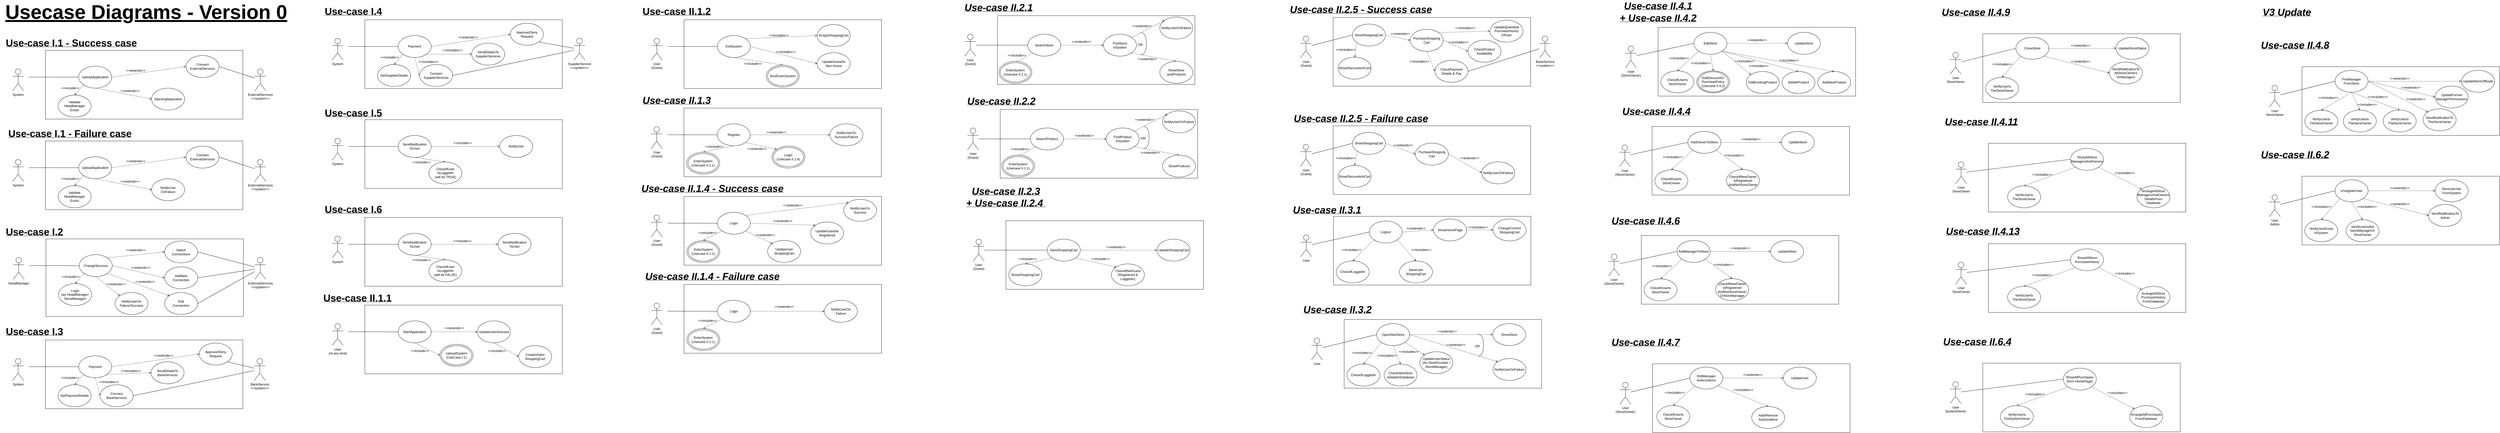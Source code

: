 <mxfile version="18.0.6" type="device"><diagram id="dPo49U5QKApWGQXYEhL_" name="Page-1"><mxGraphModel dx="1167" dy="559" grid="1" gridSize="10" guides="1" tooltips="1" connect="1" arrows="1" fold="1" page="1" pageScale="1" pageWidth="1169" pageHeight="1654" math="0" shadow="0"><root><mxCell id="0"/><mxCell id="1" parent="0"/><mxCell id="n1CXlO7vCTSD1hyDnDTY-59" value="&lt;b&gt;&lt;u&gt;&lt;font style=&quot;font-size: 36px&quot;&gt;Use-case I.1 - Success case&lt;/font&gt;&lt;/u&gt;&lt;/b&gt;&amp;nbsp;" style="text;html=1;strokeColor=none;fillColor=none;align=center;verticalAlign=middle;whiteSpace=wrap;rounded=0;" parent="1" vertex="1"><mxGeometry x="40" y="152.31" width="510" height="50" as="geometry"/></mxCell><mxCell id="n1CXlO7vCTSD1hyDnDTY-60" value="" style="rounded=0;whiteSpace=wrap;html=1;rotation=90;" parent="1" vertex="1"><mxGeometry x="432.62" y="-29.22" width="250.17" height="717.58" as="geometry"/></mxCell><mxCell id="n1CXlO7vCTSD1hyDnDTY-61" value="System" style="shape=umlActor;verticalLabelPosition=bottom;verticalAlign=top;html=1;outlineConnect=0;" parent="1" vertex="1"><mxGeometry x="80" y="271.88" width="40" height="80" as="geometry"/></mxCell><mxCell id="n1CXlO7vCTSD1hyDnDTY-63" style="edgeStyle=none;rounded=0;orthogonalLoop=1;jettySize=auto;html=1;exitX=0;exitY=0.5;exitDx=0;exitDy=0;endArrow=none;endFill=0;" parent="1" source="n1CXlO7vCTSD1hyDnDTY-64" edge="1"><mxGeometry relative="1" as="geometry"><mxPoint x="139" y="301.693" as="targetPoint"/></mxGeometry></mxCell><mxCell id="n1CXlO7vCTSD1hyDnDTY-64" value="UploadApplication" style="ellipse;whiteSpace=wrap;html=1;" parent="1" vertex="1"><mxGeometry x="320" y="261.88" width="120" height="80" as="geometry"/></mxCell><mxCell id="n1CXlO7vCTSD1hyDnDTY-114" style="edgeStyle=none;rounded=0;orthogonalLoop=1;jettySize=auto;html=1;exitX=1;exitY=0.5;exitDx=0;exitDy=0;fontSize=24;endArrow=none;endFill=0;" parent="1" source="n1CXlO7vCTSD1hyDnDTY-69" target="n1CXlO7vCTSD1hyDnDTY-109" edge="1"><mxGeometry relative="1" as="geometry"><mxPoint x="949" y="330.78" as="targetPoint"/></mxGeometry></mxCell><mxCell id="n1CXlO7vCTSD1hyDnDTY-69" value="Connect&lt;br&gt;ExternalServices" style="ellipse;whiteSpace=wrap;html=1;" parent="1" vertex="1"><mxGeometry x="710" y="223.31" width="120" height="80" as="geometry"/></mxCell><mxCell id="n1CXlO7vCTSD1hyDnDTY-70" value="OpeningAppication" style="ellipse;whiteSpace=wrap;html=1;" parent="1" vertex="1"><mxGeometry x="585" y="341.88" width="120" height="80" as="geometry"/></mxCell><mxCell id="n1CXlO7vCTSD1hyDnDTY-73" style="edgeStyle=none;rounded=0;orthogonalLoop=1;jettySize=auto;html=1;exitX=0.5;exitY=1;exitDx=0;exitDy=0;entryX=0;entryY=0.5;entryDx=0;entryDy=0;dashed=1;endArrow=open;endFill=0;" parent="1" source="n1CXlO7vCTSD1hyDnDTY-64" target="n1CXlO7vCTSD1hyDnDTY-70" edge="1"><mxGeometry relative="1" as="geometry"><mxPoint x="390" y="351.88" as="sourcePoint"/><mxPoint x="562.574" y="557.516" as="targetPoint"/></mxGeometry></mxCell><mxCell id="n1CXlO7vCTSD1hyDnDTY-74" style="edgeStyle=none;rounded=0;orthogonalLoop=1;jettySize=auto;html=1;exitX=1;exitY=0.5;exitDx=0;exitDy=0;entryX=0;entryY=0.5;entryDx=0;entryDy=0;dashed=1;endArrow=open;endFill=0;" parent="1" source="n1CXlO7vCTSD1hyDnDTY-64" target="n1CXlO7vCTSD1hyDnDTY-69" edge="1"><mxGeometry relative="1" as="geometry"><mxPoint x="432.426" y="340.164" as="sourcePoint"/><mxPoint x="833.98" y="585.8" as="targetPoint"/></mxGeometry></mxCell><mxCell id="n1CXlO7vCTSD1hyDnDTY-76" value="&amp;lt;&amp;lt;extends&amp;gt;&amp;gt;" style="text;html=1;resizable=0;autosize=1;align=center;verticalAlign=middle;points=[];fillColor=none;strokeColor=none;rounded=0;" parent="1" vertex="1"><mxGeometry x="482.0" y="267.95" width="90" height="20" as="geometry"/></mxCell><mxCell id="n1CXlO7vCTSD1hyDnDTY-85" value="&amp;lt;&amp;lt;extends&amp;gt;&amp;gt;" style="text;html=1;resizable=0;autosize=1;align=center;verticalAlign=middle;points=[];fillColor=none;strokeColor=none;rounded=0;" parent="1" vertex="1"><mxGeometry x="461.31" y="341.88" width="90" height="20" as="geometry"/></mxCell><mxCell id="n1CXlO7vCTSD1hyDnDTY-86" style="edgeStyle=none;rounded=0;orthogonalLoop=1;jettySize=auto;html=1;exitX=0;exitY=1;exitDx=0;exitDy=0;dashed=1;endArrow=open;endFill=0;entryX=0.5;entryY=0;entryDx=0;entryDy=0;" parent="1" source="n1CXlO7vCTSD1hyDnDTY-64" target="n1CXlO7vCTSD1hyDnDTY-87" edge="1"><mxGeometry relative="1" as="geometry"><mxPoint x="261.25" y="351.88" as="sourcePoint"/><mxPoint x="419" y="397.31" as="targetPoint"/></mxGeometry></mxCell><mxCell id="n1CXlO7vCTSD1hyDnDTY-87" value="Validate&lt;br&gt;HeadManager&lt;br&gt;Exists" style="ellipse;whiteSpace=wrap;html=1;" parent="1" vertex="1"><mxGeometry x="245.15" y="367.31" width="120" height="80" as="geometry"/></mxCell><mxCell id="n1CXlO7vCTSD1hyDnDTY-88" value="&amp;lt;&amp;lt;include&amp;gt;&amp;gt;" style="text;html=1;resizable=0;autosize=1;align=center;verticalAlign=middle;points=[];fillColor=none;strokeColor=none;rounded=0;" parent="1" vertex="1"><mxGeometry x="248.89" y="331.88" width="80" height="20" as="geometry"/></mxCell><mxCell id="n1CXlO7vCTSD1hyDnDTY-89" value="&lt;b&gt;&lt;u&gt;&lt;font style=&quot;font-size: 36px&quot;&gt;Use-case I.2&lt;/font&gt;&lt;/u&gt;&lt;/b&gt;&amp;nbsp;" style="text;html=1;strokeColor=none;fillColor=none;align=center;verticalAlign=middle;whiteSpace=wrap;rounded=0;" parent="1" vertex="1"><mxGeometry x="41" y="839.5" width="240" height="50" as="geometry"/></mxCell><mxCell id="n1CXlO7vCTSD1hyDnDTY-90" value="" style="rounded=0;whiteSpace=wrap;html=1;rotation=90;" parent="1" vertex="1"><mxGeometry x="418.42" y="673.59" width="282.55" height="717.58" as="geometry"/></mxCell><mxCell id="n1CXlO7vCTSD1hyDnDTY-91" value="HeadManager" style="shape=umlActor;verticalLabelPosition=bottom;verticalAlign=top;html=1;outlineConnect=0;" parent="1" vertex="1"><mxGeometry x="82" y="958.5" width="40" height="80" as="geometry"/></mxCell><mxCell id="n1CXlO7vCTSD1hyDnDTY-92" style="edgeStyle=none;rounded=0;orthogonalLoop=1;jettySize=auto;html=1;exitX=0;exitY=0.5;exitDx=0;exitDy=0;endArrow=none;endFill=0;" parent="1" source="n1CXlO7vCTSD1hyDnDTY-93" edge="1"><mxGeometry relative="1" as="geometry"><mxPoint x="141" y="988.313" as="targetPoint"/></mxGeometry></mxCell><mxCell id="n1CXlO7vCTSD1hyDnDTY-93" value="ChangeServices" style="ellipse;whiteSpace=wrap;html=1;" parent="1" vertex="1"><mxGeometry x="322" y="948.5" width="120" height="80" as="geometry"/></mxCell><mxCell id="n1CXlO7vCTSD1hyDnDTY-96" value="Switch&lt;br&gt;Connections" style="ellipse;whiteSpace=wrap;html=1;" parent="1" vertex="1"><mxGeometry x="632.26" y="898.5" width="120" height="80" as="geometry"/></mxCell><mxCell id="n1CXlO7vCTSD1hyDnDTY-99" style="edgeStyle=none;rounded=0;orthogonalLoop=1;jettySize=auto;html=1;exitX=1;exitY=0;exitDx=0;exitDy=0;entryX=0;entryY=0.5;entryDx=0;entryDy=0;dashed=1;endArrow=open;endFill=0;" parent="1" source="n1CXlO7vCTSD1hyDnDTY-93" target="n1CXlO7vCTSD1hyDnDTY-96" edge="1"><mxGeometry relative="1" as="geometry"><mxPoint x="434.426" y="1026.784" as="sourcePoint"/><mxPoint x="835.98" y="1272.42" as="targetPoint"/></mxGeometry></mxCell><mxCell id="n1CXlO7vCTSD1hyDnDTY-101" value="&amp;lt;&amp;lt;extends&amp;gt;&amp;gt;" style="text;html=1;resizable=0;autosize=1;align=center;verticalAlign=middle;points=[];fillColor=none;strokeColor=none;rounded=0;" parent="1" vertex="1"><mxGeometry x="482" y="922.06" width="90" height="20" as="geometry"/></mxCell><mxCell id="n1CXlO7vCTSD1hyDnDTY-102" value="&amp;lt;&amp;lt;extends&amp;gt;&amp;gt;" style="text;html=1;resizable=0;autosize=1;align=center;verticalAlign=middle;points=[];fillColor=none;strokeColor=none;rounded=0;" parent="1" vertex="1"><mxGeometry x="500" y="985.65" width="90" height="20" as="geometry"/></mxCell><mxCell id="n1CXlO7vCTSD1hyDnDTY-103" value="AddNew&lt;br&gt;Connection" style="ellipse;whiteSpace=wrap;html=1;" parent="1" vertex="1"><mxGeometry x="632.26" y="992.83" width="120" height="80" as="geometry"/></mxCell><mxCell id="n1CXlO7vCTSD1hyDnDTY-104" style="edgeStyle=none;rounded=0;orthogonalLoop=1;jettySize=auto;html=1;exitX=1;exitY=0.5;exitDx=0;exitDy=0;entryX=0;entryY=0.5;entryDx=0;entryDy=0;dashed=1;endArrow=open;endFill=0;" parent="1" source="n1CXlO7vCTSD1hyDnDTY-93" target="n1CXlO7vCTSD1hyDnDTY-103" edge="1"><mxGeometry relative="1" as="geometry"><mxPoint x="452" y="998.5" as="sourcePoint"/><mxPoint x="762.26" y="989.93" as="targetPoint"/></mxGeometry></mxCell><mxCell id="n1CXlO7vCTSD1hyDnDTY-106" style="edgeStyle=none;rounded=0;orthogonalLoop=1;jettySize=auto;html=1;exitX=0;exitY=1;exitDx=0;exitDy=0;dashed=1;endArrow=open;endFill=0;entryX=0.5;entryY=0;entryDx=0;entryDy=0;" parent="1" source="n1CXlO7vCTSD1hyDnDTY-93" target="n1CXlO7vCTSD1hyDnDTY-107" edge="1"><mxGeometry relative="1" as="geometry"><mxPoint x="263.25" y="1038.5" as="sourcePoint"/><mxPoint x="421" y="1083.93" as="targetPoint"/></mxGeometry></mxCell><mxCell id="n1CXlO7vCTSD1hyDnDTY-107" value="Login&lt;br&gt;(as HeadManager/&lt;br&gt;StoreManager)" style="ellipse;whiteSpace=wrap;html=1;" parent="1" vertex="1"><mxGeometry x="247.15" y="1053.93" width="120" height="80" as="geometry"/></mxCell><mxCell id="n1CXlO7vCTSD1hyDnDTY-108" value="&amp;lt;&amp;lt;include&amp;gt;&amp;gt;" style="text;html=1;resizable=0;autosize=1;align=center;verticalAlign=middle;points=[];fillColor=none;strokeColor=none;rounded=0;" parent="1" vertex="1"><mxGeometry x="250.89" y="1018.5" width="80" height="20" as="geometry"/></mxCell><mxCell id="n1CXlO7vCTSD1hyDnDTY-109" value="ExternalServices&lt;br&gt;&amp;lt;&amp;lt;system&amp;gt;&amp;gt;" style="shape=umlActor;verticalLabelPosition=bottom;verticalAlign=top;html=1;outlineConnect=0;" parent="1" vertex="1"><mxGeometry x="960" y="271.88" width="40" height="80" as="geometry"/></mxCell><mxCell id="Wvfw-ZKa60Mj3v4sYq_J-1" value="Edit&lt;br&gt;Connection" style="ellipse;whiteSpace=wrap;html=1;" parent="1" vertex="1"><mxGeometry x="632.26" y="1086.3" width="120" height="80" as="geometry"/></mxCell><mxCell id="Wvfw-ZKa60Mj3v4sYq_J-2" style="edgeStyle=none;rounded=0;orthogonalLoop=1;jettySize=auto;html=1;exitX=1;exitY=1;exitDx=0;exitDy=0;entryX=0;entryY=0;entryDx=0;entryDy=0;dashed=1;endArrow=open;endFill=0;" parent="1" source="n1CXlO7vCTSD1hyDnDTY-93" target="Wvfw-ZKa60Mj3v4sYq_J-1" edge="1"><mxGeometry relative="1" as="geometry"><mxPoint x="434.426" y="1026.784" as="sourcePoint"/><mxPoint x="762.26" y="1102.83" as="targetPoint"/></mxGeometry></mxCell><mxCell id="Wvfw-ZKa60Mj3v4sYq_J-3" value="&amp;lt;&amp;lt;extends&amp;gt;&amp;gt;" style="text;html=1;resizable=0;autosize=1;align=center;verticalAlign=middle;points=[];fillColor=none;strokeColor=none;rounded=0;" parent="1" vertex="1"><mxGeometry x="516" y="1036.7" width="90" height="20" as="geometry"/></mxCell><mxCell id="Wvfw-ZKa60Mj3v4sYq_J-14" style="edgeStyle=none;rounded=0;orthogonalLoop=1;jettySize=auto;html=1;exitX=1;exitY=0.5;exitDx=0;exitDy=0;endArrow=none;endFill=0;" parent="1" source="Wvfw-ZKa60Mj3v4sYq_J-1" target="C1c_mQf4Sdmfv0HP3RjE-40" edge="1"><mxGeometry relative="1" as="geometry"><mxPoint x="861" y="1151.567" as="sourcePoint"/><Array as="points"/><mxPoint x="831" y="1042.83" as="targetPoint"/></mxGeometry></mxCell><mxCell id="Wvfw-ZKa60Mj3v4sYq_J-15" style="edgeStyle=none;rounded=0;orthogonalLoop=1;jettySize=auto;html=1;exitX=1;exitY=0.5;exitDx=0;exitDy=0;endArrow=none;endFill=0;" parent="1" source="n1CXlO7vCTSD1hyDnDTY-96" target="C1c_mQf4Sdmfv0HP3RjE-40" edge="1"><mxGeometry relative="1" as="geometry"><mxPoint x="827.073" y="1023.633" as="targetPoint"/><mxPoint x="861" y="914.097" as="sourcePoint"/><Array as="points"/></mxGeometry></mxCell><mxCell id="Wvfw-ZKa60Mj3v4sYq_J-17" style="edgeStyle=none;rounded=0;orthogonalLoop=1;jettySize=auto;html=1;entryX=1;entryY=0.5;entryDx=0;entryDy=0;endArrow=none;endFill=0;" parent="1" source="C1c_mQf4Sdmfv0HP3RjE-40" target="n1CXlO7vCTSD1hyDnDTY-103" edge="1"><mxGeometry relative="1" as="geometry"><mxPoint x="821.0" y="1032.83" as="sourcePoint"/></mxGeometry></mxCell><mxCell id="Wvfw-ZKa60Mj3v4sYq_J-25" value="&lt;b&gt;&lt;u&gt;&lt;font style=&quot;font-size: 36px&quot;&gt;Use-case I.3&lt;/font&gt;&lt;/u&gt;&lt;/b&gt;&amp;nbsp;" style="text;html=1;strokeColor=none;fillColor=none;align=center;verticalAlign=middle;whiteSpace=wrap;rounded=0;" parent="1" vertex="1"><mxGeometry x="41" y="1202.83" width="240" height="50" as="geometry"/></mxCell><mxCell id="Wvfw-ZKa60Mj3v4sYq_J-26" value="" style="rounded=0;whiteSpace=wrap;html=1;rotation=90;" parent="1" vertex="1"><mxGeometry x="432.62" y="1025.68" width="250.17" height="717.58" as="geometry"/></mxCell><mxCell id="Wvfw-ZKa60Mj3v4sYq_J-27" value="System" style="shape=umlActor;verticalLabelPosition=bottom;verticalAlign=top;html=1;outlineConnect=0;" parent="1" vertex="1"><mxGeometry x="80" y="1326.78" width="40" height="80" as="geometry"/></mxCell><mxCell id="Wvfw-ZKa60Mj3v4sYq_J-28" style="edgeStyle=none;rounded=0;orthogonalLoop=1;jettySize=auto;html=1;exitX=0;exitY=0.5;exitDx=0;exitDy=0;endArrow=none;endFill=0;" parent="1" source="Wvfw-ZKa60Mj3v4sYq_J-29" edge="1"><mxGeometry relative="1" as="geometry"><mxPoint x="139" y="1356.593" as="targetPoint"/></mxGeometry></mxCell><mxCell id="Wvfw-ZKa60Mj3v4sYq_J-29" value="Payment" style="ellipse;whiteSpace=wrap;html=1;" parent="1" vertex="1"><mxGeometry x="320" y="1316.78" width="120" height="80" as="geometry"/></mxCell><mxCell id="Wvfw-ZKa60Mj3v4sYq_J-40" value="&amp;lt;&amp;lt;includes&amp;gt;&amp;gt;" style="text;html=1;resizable=0;autosize=1;align=center;verticalAlign=middle;points=[];fillColor=none;strokeColor=none;rounded=0;" parent="1" vertex="1"><mxGeometry x="384" y="1402.21" width="90" height="20" as="geometry"/></mxCell><mxCell id="Wvfw-ZKa60Mj3v4sYq_J-41" value="Connect&lt;br&gt;BankServices" style="ellipse;whiteSpace=wrap;html=1;" parent="1" vertex="1"><mxGeometry x="398" y="1422.21" width="120" height="80" as="geometry"/></mxCell><mxCell id="Wvfw-ZKa60Mj3v4sYq_J-42" style="edgeStyle=none;rounded=0;orthogonalLoop=1;jettySize=auto;html=1;exitX=0.5;exitY=1;exitDx=0;exitDy=0;entryX=0;entryY=0.5;entryDx=0;entryDy=0;dashed=1;endArrow=open;endFill=0;" parent="1" source="Wvfw-ZKa60Mj3v4sYq_J-29" target="Wvfw-ZKa60Mj3v4sYq_J-41" edge="1"><mxGeometry relative="1" as="geometry"><mxPoint x="450" y="1366.78" as="sourcePoint"/><mxPoint x="760.26" y="1358.21" as="targetPoint"/></mxGeometry></mxCell><mxCell id="Wvfw-ZKa60Mj3v4sYq_J-44" style="edgeStyle=none;rounded=0;orthogonalLoop=1;jettySize=auto;html=1;exitX=0;exitY=1;exitDx=0;exitDy=0;dashed=1;endArrow=open;endFill=0;entryX=0.5;entryY=0;entryDx=0;entryDy=0;" parent="1" source="Wvfw-ZKa60Mj3v4sYq_J-29" target="Wvfw-ZKa60Mj3v4sYq_J-45" edge="1"><mxGeometry relative="1" as="geometry"><mxPoint x="261.25" y="1406.78" as="sourcePoint"/><mxPoint x="419" y="1452.21" as="targetPoint"/></mxGeometry></mxCell><mxCell id="Wvfw-ZKa60Mj3v4sYq_J-45" value="GetPaymentDetails" style="ellipse;whiteSpace=wrap;html=1;" parent="1" vertex="1"><mxGeometry x="245.15" y="1422.21" width="120" height="80" as="geometry"/></mxCell><mxCell id="Wvfw-ZKa60Mj3v4sYq_J-46" value="&amp;lt;&amp;lt;include&amp;gt;&amp;gt;" style="text;html=1;resizable=0;autosize=1;align=center;verticalAlign=middle;points=[];fillColor=none;strokeColor=none;rounded=0;" parent="1" vertex="1"><mxGeometry x="248.89" y="1386.78" width="80" height="20" as="geometry"/></mxCell><mxCell id="Wvfw-ZKa60Mj3v4sYq_J-47" value="BankService&lt;br&gt;&amp;lt;&amp;lt;system&amp;gt;&amp;gt;" style="shape=umlActor;verticalLabelPosition=bottom;verticalAlign=top;html=1;outlineConnect=0;" parent="1" vertex="1"><mxGeometry x="958" y="1326.78" width="40" height="80" as="geometry"/></mxCell><mxCell id="Wvfw-ZKa60Mj3v4sYq_J-50" style="edgeStyle=none;rounded=0;orthogonalLoop=1;jettySize=auto;html=1;endArrow=none;endFill=0;entryX=1;entryY=0.5;entryDx=0;entryDy=0;" parent="1" source="Wvfw-ZKa60Mj3v4sYq_J-47" target="Wvfw-ZKa60Mj3v4sYq_J-41" edge="1"><mxGeometry relative="1" as="geometry"><mxPoint x="750.26" y="1555.683" as="targetPoint"/><mxPoint x="949" y="1495.68" as="sourcePoint"/></mxGeometry></mxCell><mxCell id="Wvfw-ZKa60Mj3v4sYq_J-53" style="edgeStyle=none;rounded=0;orthogonalLoop=1;jettySize=auto;html=1;exitX=1;exitY=1;exitDx=0;exitDy=0;endArrow=none;endFill=0;" parent="1" source="Wvfw-ZKa60Mj3v4sYq_J-52" target="Wvfw-ZKa60Mj3v4sYq_J-47" edge="1"><mxGeometry relative="1" as="geometry"/></mxCell><mxCell id="Wvfw-ZKa60Mj3v4sYq_J-52" value="Approve/Deny Request" style="ellipse;whiteSpace=wrap;html=1;" parent="1" vertex="1"><mxGeometry x="758" y="1270.39" width="120" height="80" as="geometry"/></mxCell><mxCell id="Wvfw-ZKa60Mj3v4sYq_J-54" style="edgeStyle=none;rounded=0;orthogonalLoop=1;jettySize=auto;html=1;exitX=1;exitY=0.5;exitDx=0;exitDy=0;entryX=0;entryY=0.5;entryDx=0;entryDy=0;dashed=1;endArrow=open;endFill=0;" parent="1" source="Wvfw-ZKa60Mj3v4sYq_J-29" target="Wvfw-ZKa60Mj3v4sYq_J-52" edge="1"><mxGeometry relative="1" as="geometry"><mxPoint x="390" y="1406.78" as="sourcePoint"/><mxPoint x="408.0" y="1472.21" as="targetPoint"/></mxGeometry></mxCell><mxCell id="Wvfw-ZKa60Mj3v4sYq_J-55" value="&amp;lt;&amp;lt;extends&amp;gt;&amp;gt;" style="text;html=1;resizable=0;autosize=1;align=center;verticalAlign=middle;points=[];fillColor=none;strokeColor=none;rounded=0;" parent="1" vertex="1"><mxGeometry x="583" y="1305.95" width="90" height="20" as="geometry"/></mxCell><mxCell id="Wvfw-ZKa60Mj3v4sYq_J-56" value="SendDetailsTo&lt;br&gt;BankServices" style="ellipse;whiteSpace=wrap;html=1;" parent="1" vertex="1"><mxGeometry x="583" y="1338.8" width="120" height="80" as="geometry"/></mxCell><mxCell id="Wvfw-ZKa60Mj3v4sYq_J-57" style="edgeStyle=none;rounded=0;orthogonalLoop=1;jettySize=auto;html=1;exitX=1;exitY=1;exitDx=0;exitDy=0;entryX=0;entryY=0.5;entryDx=0;entryDy=0;dashed=1;endArrow=open;endFill=0;" parent="1" source="Wvfw-ZKa60Mj3v4sYq_J-29" target="Wvfw-ZKa60Mj3v4sYq_J-56" edge="1"><mxGeometry relative="1" as="geometry"><mxPoint x="450.0" y="1366.78" as="sourcePoint"/><mxPoint x="768.0" y="1366.78" as="targetPoint"/></mxGeometry></mxCell><mxCell id="Wvfw-ZKa60Mj3v4sYq_J-58" value="&amp;lt;&amp;lt;includes&amp;gt;&amp;gt;" style="text;html=1;resizable=0;autosize=1;align=center;verticalAlign=middle;points=[];fillColor=none;strokeColor=none;rounded=0;" parent="1" vertex="1"><mxGeometry x="465" y="1362.48" width="90" height="20" as="geometry"/></mxCell><mxCell id="Wvfw-ZKa60Mj3v4sYq_J-84" value="&lt;b&gt;&lt;u&gt;&lt;font style=&quot;font-size: 36px&quot;&gt;Use-case I.4&lt;/font&gt;&lt;/u&gt;&lt;/b&gt;&amp;nbsp;" style="text;html=1;strokeColor=none;fillColor=none;align=center;verticalAlign=middle;whiteSpace=wrap;rounded=0;" parent="1" vertex="1"><mxGeometry x="1200" y="36.75" width="240" height="50" as="geometry"/></mxCell><mxCell id="Wvfw-ZKa60Mj3v4sYq_J-85" value="" style="rounded=0;whiteSpace=wrap;html=1;rotation=90;" parent="1" vertex="1"><mxGeometry x="1593.62" y="-140.67" width="250.17" height="717.58" as="geometry"/></mxCell><mxCell id="Wvfw-ZKa60Mj3v4sYq_J-86" value="System" style="shape=umlActor;verticalLabelPosition=bottom;verticalAlign=top;html=1;outlineConnect=0;" parent="1" vertex="1"><mxGeometry x="1241" y="160.43" width="40" height="80" as="geometry"/></mxCell><mxCell id="Wvfw-ZKa60Mj3v4sYq_J-87" style="edgeStyle=none;rounded=0;orthogonalLoop=1;jettySize=auto;html=1;exitX=0;exitY=0.5;exitDx=0;exitDy=0;endArrow=none;endFill=0;" parent="1" source="Wvfw-ZKa60Mj3v4sYq_J-88" edge="1"><mxGeometry relative="1" as="geometry"><mxPoint x="1300" y="190.243" as="targetPoint"/></mxGeometry></mxCell><mxCell id="Wvfw-ZKa60Mj3v4sYq_J-88" value="Payment" style="ellipse;whiteSpace=wrap;html=1;" parent="1" vertex="1"><mxGeometry x="1481" y="150.43" width="120" height="80" as="geometry"/></mxCell><mxCell id="Wvfw-ZKa60Mj3v4sYq_J-92" value="&amp;lt;&amp;lt;includes&amp;gt;&amp;gt;" style="text;html=1;resizable=0;autosize=1;align=center;verticalAlign=middle;points=[];fillColor=none;strokeColor=none;rounded=0;" parent="1" vertex="1"><mxGeometry x="1545" y="235.86" width="90" height="20" as="geometry"/></mxCell><mxCell id="Wvfw-ZKa60Mj3v4sYq_J-93" value="Connect&lt;br&gt;SupplierServices" style="ellipse;whiteSpace=wrap;html=1;" parent="1" vertex="1"><mxGeometry x="1559" y="255.86" width="120" height="80" as="geometry"/></mxCell><mxCell id="Wvfw-ZKa60Mj3v4sYq_J-94" style="edgeStyle=none;rounded=0;orthogonalLoop=1;jettySize=auto;html=1;exitX=0.5;exitY=1;exitDx=0;exitDy=0;entryX=0;entryY=0.5;entryDx=0;entryDy=0;dashed=1;endArrow=open;endFill=0;" parent="1" source="Wvfw-ZKa60Mj3v4sYq_J-88" target="Wvfw-ZKa60Mj3v4sYq_J-93" edge="1"><mxGeometry relative="1" as="geometry"><mxPoint x="1611" y="200.43" as="sourcePoint"/><mxPoint x="1921.26" y="191.86" as="targetPoint"/></mxGeometry></mxCell><mxCell id="Wvfw-ZKa60Mj3v4sYq_J-96" style="edgeStyle=none;rounded=0;orthogonalLoop=1;jettySize=auto;html=1;exitX=0;exitY=1;exitDx=0;exitDy=0;dashed=1;endArrow=open;endFill=0;entryX=0.5;entryY=0;entryDx=0;entryDy=0;" parent="1" source="Wvfw-ZKa60Mj3v4sYq_J-88" target="Wvfw-ZKa60Mj3v4sYq_J-97" edge="1"><mxGeometry relative="1" as="geometry"><mxPoint x="1422.25" y="240.43" as="sourcePoint"/><mxPoint x="1580" y="285.86" as="targetPoint"/></mxGeometry></mxCell><mxCell id="Wvfw-ZKa60Mj3v4sYq_J-97" value="GetSupplierDetails" style="ellipse;whiteSpace=wrap;html=1;" parent="1" vertex="1"><mxGeometry x="1406.15" y="255.86" width="120" height="80" as="geometry"/></mxCell><mxCell id="Wvfw-ZKa60Mj3v4sYq_J-98" value="&amp;lt;&amp;lt;include&amp;gt;&amp;gt;" style="text;html=1;resizable=0;autosize=1;align=center;verticalAlign=middle;points=[];fillColor=none;strokeColor=none;rounded=0;" parent="1" vertex="1"><mxGeometry x="1409.89" y="220.43" width="80" height="20" as="geometry"/></mxCell><mxCell id="Wvfw-ZKa60Mj3v4sYq_J-99" value="SupplierService&lt;br&gt;&amp;lt;&amp;lt;system&amp;gt;&amp;gt;" style="shape=umlActor;verticalLabelPosition=bottom;verticalAlign=top;html=1;outlineConnect=0;" parent="1" vertex="1"><mxGeometry x="2120" y="160.16" width="40" height="80" as="geometry"/></mxCell><mxCell id="Wvfw-ZKa60Mj3v4sYq_J-101" style="edgeStyle=none;rounded=0;orthogonalLoop=1;jettySize=auto;html=1;endArrow=none;endFill=0;entryX=1;entryY=0.5;entryDx=0;entryDy=0;" parent="1" source="Wvfw-ZKa60Mj3v4sYq_J-99" target="Wvfw-ZKa60Mj3v4sYq_J-93" edge="1"><mxGeometry relative="1" as="geometry"><mxPoint x="1911.26" y="389.333" as="targetPoint"/><mxPoint x="2110" y="329.33" as="sourcePoint"/></mxGeometry></mxCell><mxCell id="Wvfw-ZKa60Mj3v4sYq_J-102" style="edgeStyle=none;rounded=0;orthogonalLoop=1;jettySize=auto;html=1;exitX=1;exitY=1;exitDx=0;exitDy=0;endArrow=none;endFill=0;" parent="1" source="Wvfw-ZKa60Mj3v4sYq_J-103" target="Wvfw-ZKa60Mj3v4sYq_J-99" edge="1"><mxGeometry relative="1" as="geometry"/></mxCell><mxCell id="Wvfw-ZKa60Mj3v4sYq_J-103" value="Approve/Deny Request" style="ellipse;whiteSpace=wrap;html=1;" parent="1" vertex="1"><mxGeometry x="1889" y="105.83" width="120" height="80" as="geometry"/></mxCell><mxCell id="Wvfw-ZKa60Mj3v4sYq_J-104" style="edgeStyle=none;rounded=0;orthogonalLoop=1;jettySize=auto;html=1;exitX=1;exitY=0.5;exitDx=0;exitDy=0;entryX=0;entryY=0.5;entryDx=0;entryDy=0;dashed=1;endArrow=open;endFill=0;" parent="1" source="Wvfw-ZKa60Mj3v4sYq_J-88" target="Wvfw-ZKa60Mj3v4sYq_J-103" edge="1"><mxGeometry relative="1" as="geometry"><mxPoint x="1551" y="240.43" as="sourcePoint"/><mxPoint x="1569.0" y="305.86" as="targetPoint"/></mxGeometry></mxCell><mxCell id="Wvfw-ZKa60Mj3v4sYq_J-105" value="&amp;lt;&amp;lt;extends&amp;gt;&amp;gt;" style="text;html=1;resizable=0;autosize=1;align=center;verticalAlign=middle;points=[];fillColor=none;strokeColor=none;rounded=0;" parent="1" vertex="1"><mxGeometry x="1690" y="147.43" width="90" height="20" as="geometry"/></mxCell><mxCell id="Wvfw-ZKa60Mj3v4sYq_J-106" value="SendDetailsTo&lt;br&gt;SupplierServices" style="ellipse;whiteSpace=wrap;html=1;" parent="1" vertex="1"><mxGeometry x="1748.06" y="178.12" width="120" height="80" as="geometry"/></mxCell><mxCell id="Wvfw-ZKa60Mj3v4sYq_J-107" style="edgeStyle=none;rounded=0;orthogonalLoop=1;jettySize=auto;html=1;exitX=1;exitY=1;exitDx=0;exitDy=0;entryX=0;entryY=0.5;entryDx=0;entryDy=0;dashed=1;endArrow=open;endFill=0;" parent="1" source="Wvfw-ZKa60Mj3v4sYq_J-88" target="Wvfw-ZKa60Mj3v4sYq_J-106" edge="1"><mxGeometry relative="1" as="geometry"><mxPoint x="1611.0" y="200.43" as="sourcePoint"/><mxPoint x="1929.0" y="200.43" as="targetPoint"/></mxGeometry></mxCell><mxCell id="Wvfw-ZKa60Mj3v4sYq_J-108" value="&amp;lt;&amp;lt;includes&amp;gt;&amp;gt;" style="text;html=1;resizable=0;autosize=1;align=center;verticalAlign=middle;points=[];fillColor=none;strokeColor=none;rounded=0;" parent="1" vertex="1"><mxGeometry x="1633" y="193.52" width="90" height="20" as="geometry"/></mxCell><mxCell id="Wvfw-ZKa60Mj3v4sYq_J-109" value="&lt;b&gt;&lt;u&gt;&lt;font style=&quot;font-size: 36px&quot;&gt;Use-case I.6&lt;/font&gt;&lt;/u&gt;&lt;/b&gt;&amp;nbsp;" style="text;html=1;strokeColor=none;fillColor=none;align=center;verticalAlign=middle;whiteSpace=wrap;rounded=0;" parent="1" vertex="1"><mxGeometry x="1200" y="757.58" width="240" height="50" as="geometry"/></mxCell><mxCell id="Wvfw-ZKa60Mj3v4sYq_J-110" value="" style="rounded=0;whiteSpace=wrap;html=1;rotation=90;" parent="1" vertex="1"><mxGeometry x="1593.62" y="579.71" width="250.17" height="717.58" as="geometry"/></mxCell><mxCell id="Wvfw-ZKa60Mj3v4sYq_J-111" value="System" style="shape=umlActor;verticalLabelPosition=bottom;verticalAlign=top;html=1;outlineConnect=0;" parent="1" vertex="1"><mxGeometry x="1241" y="880.81" width="40" height="80" as="geometry"/></mxCell><mxCell id="Wvfw-ZKa60Mj3v4sYq_J-112" style="edgeStyle=none;rounded=0;orthogonalLoop=1;jettySize=auto;html=1;exitX=0;exitY=0.5;exitDx=0;exitDy=0;endArrow=none;endFill=0;" parent="1" source="Wvfw-ZKa60Mj3v4sYq_J-113" edge="1"><mxGeometry relative="1" as="geometry"><mxPoint x="1300" y="910.623" as="targetPoint"/></mxGeometry></mxCell><mxCell id="Wvfw-ZKa60Mj3v4sYq_J-113" value="SendNotification&lt;br&gt;ToUser" style="ellipse;whiteSpace=wrap;html=1;" parent="1" vertex="1"><mxGeometry x="1481" y="870.81" width="120" height="80" as="geometry"/></mxCell><mxCell id="Wvfw-ZKa60Mj3v4sYq_J-121" style="edgeStyle=none;rounded=0;orthogonalLoop=1;jettySize=auto;html=1;exitX=0.5;exitY=1;exitDx=0;exitDy=0;dashed=1;endArrow=open;endFill=0;entryX=0.5;entryY=0;entryDx=0;entryDy=0;" parent="1" source="Wvfw-ZKa60Mj3v4sYq_J-113" target="Wvfw-ZKa60Mj3v4sYq_J-122" edge="1"><mxGeometry relative="1" as="geometry"><mxPoint x="1422.25" y="960.81" as="sourcePoint"/><mxPoint x="1580" y="1006.24" as="targetPoint"/></mxGeometry></mxCell><mxCell id="Wvfw-ZKa60Mj3v4sYq_J-122" value="CheckIfUser&lt;br&gt;IsLoggedIn&lt;br&gt;(will be FALSE)" style="ellipse;whiteSpace=wrap;html=1;" parent="1" vertex="1"><mxGeometry x="1592.57" y="967.4" width="120" height="80" as="geometry"/></mxCell><mxCell id="Wvfw-ZKa60Mj3v4sYq_J-123" value="&amp;lt;&amp;lt;include&amp;gt;&amp;gt;" style="text;html=1;resizable=0;autosize=1;align=center;verticalAlign=middle;points=[];fillColor=none;strokeColor=none;rounded=0;" parent="1" vertex="1"><mxGeometry x="1526.15" y="957.92" width="80" height="20" as="geometry"/></mxCell><mxCell id="Wvfw-ZKa60Mj3v4sYq_J-134" value="&lt;b&gt;&lt;u&gt;&lt;font style=&quot;font-size: 36px&quot;&gt;Use-case II.1.1&lt;/font&gt;&lt;/u&gt;&lt;/b&gt;&amp;nbsp;" style="text;html=1;strokeColor=none;fillColor=none;align=center;verticalAlign=middle;whiteSpace=wrap;rounded=0;" parent="1" vertex="1"><mxGeometry x="1200" y="1080.81" width="270" height="50" as="geometry"/></mxCell><mxCell id="Wvfw-ZKa60Mj3v4sYq_J-135" value="" style="rounded=0;whiteSpace=wrap;html=1;rotation=90;" parent="1" vertex="1"><mxGeometry x="1593.62" y="898.5" width="250.17" height="717.58" as="geometry"/></mxCell><mxCell id="Wvfw-ZKa60Mj3v4sYq_J-136" value="User &lt;br&gt;(of any kind)" style="shape=umlActor;verticalLabelPosition=bottom;verticalAlign=top;html=1;outlineConnect=0;" parent="1" vertex="1"><mxGeometry x="1241" y="1199.6" width="40" height="80" as="geometry"/></mxCell><mxCell id="Wvfw-ZKa60Mj3v4sYq_J-137" style="edgeStyle=none;rounded=0;orthogonalLoop=1;jettySize=auto;html=1;exitX=0;exitY=0.5;exitDx=0;exitDy=0;endArrow=none;endFill=0;" parent="1" source="Wvfw-ZKa60Mj3v4sYq_J-138" edge="1"><mxGeometry relative="1" as="geometry"><mxPoint x="1300" y="1229.413" as="targetPoint"/></mxGeometry></mxCell><mxCell id="Wvfw-ZKa60Mj3v4sYq_J-138" value="StartApplication" style="ellipse;whiteSpace=wrap;html=1;" parent="1" vertex="1"><mxGeometry x="1481" y="1189.6" width="120" height="80" as="geometry"/></mxCell><mxCell id="Wvfw-ZKa60Mj3v4sYq_J-140" value="CreateVisitor&lt;br&gt;ShoppingCart" style="ellipse;whiteSpace=wrap;html=1;" parent="1" vertex="1"><mxGeometry x="1919" y="1279.6" width="120" height="80" as="geometry"/></mxCell><mxCell id="Wvfw-ZKa60Mj3v4sYq_J-141" style="edgeStyle=none;rounded=0;orthogonalLoop=1;jettySize=auto;html=1;exitX=1;exitY=0.5;exitDx=0;exitDy=0;entryX=0;entryY=0.5;entryDx=0;entryDy=0;dashed=1;endArrow=open;endFill=0;" parent="1" source="Wvfw-ZKa60Mj3v4sYq_J-138" target="Wvfw-ZKa60Mj3v4sYq_J-169" edge="1"><mxGeometry relative="1" as="geometry"><mxPoint x="1551" y="1279.6" as="sourcePoint"/><mxPoint x="1723.574" y="1485.236" as="targetPoint"/></mxGeometry></mxCell><mxCell id="Wvfw-ZKa60Mj3v4sYq_J-142" value="&amp;lt;&amp;lt;extends&amp;gt;&amp;gt;" style="text;html=1;resizable=0;autosize=1;align=center;verticalAlign=middle;points=[];fillColor=none;strokeColor=none;rounded=0;" parent="1" vertex="1"><mxGeometry x="1640" y="1206.19" width="90" height="20" as="geometry"/></mxCell><mxCell id="Wvfw-ZKa60Mj3v4sYq_J-143" style="edgeStyle=none;rounded=0;orthogonalLoop=1;jettySize=auto;html=1;exitX=0.5;exitY=1;exitDx=0;exitDy=0;dashed=1;endArrow=open;endFill=0;entryX=0;entryY=0.5;entryDx=0;entryDy=0;" parent="1" source="Wvfw-ZKa60Mj3v4sYq_J-138" target="Wvfw-ZKa60Mj3v4sYq_J-144" edge="1"><mxGeometry relative="1" as="geometry"><mxPoint x="1422.25" y="1279.6" as="sourcePoint"/><mxPoint x="1580" y="1325.03" as="targetPoint"/></mxGeometry></mxCell><mxCell id="Wvfw-ZKa60Mj3v4sYq_J-144" value="" style="ellipse;whiteSpace=wrap;html=1;" parent="1" vertex="1"><mxGeometry x="1633" y="1275.03" width="120" height="80" as="geometry"/></mxCell><mxCell id="Wvfw-ZKa60Mj3v4sYq_J-145" value="&amp;lt;&amp;lt;include&amp;gt;&amp;gt;" style="text;html=1;resizable=0;autosize=1;align=center;verticalAlign=middle;points=[];fillColor=none;strokeColor=none;rounded=0;" parent="1" vertex="1"><mxGeometry x="1520.15" y="1288.5" width="80" height="20" as="geometry"/></mxCell><mxCell id="Wvfw-ZKa60Mj3v4sYq_J-148" value="&lt;span&gt;UploadSystem&lt;/span&gt;&lt;br&gt;&lt;span&gt;(UseCase I.1)&lt;/span&gt;" style="ellipse;whiteSpace=wrap;html=1;fillColor=#FFFFFF;" parent="1" vertex="1"><mxGeometry x="1637.95" y="1280.03" width="110.11" height="70" as="geometry"/></mxCell><mxCell id="Wvfw-ZKa60Mj3v4sYq_J-150" value="&lt;b&gt;&lt;u&gt;&lt;font style=&quot;font-size: 36px&quot;&gt;Use-case II.1.2&lt;/font&gt;&lt;/u&gt;&lt;/b&gt;&amp;nbsp;" style="text;html=1;strokeColor=none;fillColor=none;align=center;verticalAlign=middle;whiteSpace=wrap;rounded=0;" parent="1" vertex="1"><mxGeometry x="2360" y="36.75" width="270" height="50" as="geometry"/></mxCell><mxCell id="Wvfw-ZKa60Mj3v4sYq_J-151" value="" style="rounded=0;whiteSpace=wrap;html=1;rotation=90;" parent="1" vertex="1"><mxGeometry x="2753.62" y="-140.67" width="250.17" height="717.58" as="geometry"/></mxCell><mxCell id="Wvfw-ZKa60Mj3v4sYq_J-152" value="User &lt;br&gt;(Guest)" style="shape=umlActor;verticalLabelPosition=bottom;verticalAlign=top;html=1;outlineConnect=0;" parent="1" vertex="1"><mxGeometry x="2401" y="160.43" width="40" height="80" as="geometry"/></mxCell><mxCell id="Wvfw-ZKa60Mj3v4sYq_J-153" style="edgeStyle=none;rounded=0;orthogonalLoop=1;jettySize=auto;html=1;exitX=0;exitY=0.5;exitDx=0;exitDy=0;endArrow=none;endFill=0;" parent="1" source="Wvfw-ZKa60Mj3v4sYq_J-154" edge="1"><mxGeometry relative="1" as="geometry"><mxPoint x="2460" y="190.243" as="targetPoint"/></mxGeometry></mxCell><mxCell id="Wvfw-ZKa60Mj3v4sYq_J-154" value="ExitSystem" style="ellipse;whiteSpace=wrap;html=1;" parent="1" vertex="1"><mxGeometry x="2641" y="150.43" width="120" height="80" as="geometry"/></mxCell><mxCell id="Wvfw-ZKa60Mj3v4sYq_J-155" value="EmptyShoppingCart" style="ellipse;whiteSpace=wrap;html=1;" parent="1" vertex="1"><mxGeometry x="3003.79" y="110.43" width="120" height="80" as="geometry"/></mxCell><mxCell id="Wvfw-ZKa60Mj3v4sYq_J-156" style="edgeStyle=none;rounded=0;orthogonalLoop=1;jettySize=auto;html=1;exitX=1;exitY=0;exitDx=0;exitDy=0;entryX=0;entryY=0.5;entryDx=0;entryDy=0;dashed=1;endArrow=open;endFill=0;" parent="1" source="Wvfw-ZKa60Mj3v4sYq_J-154" target="Wvfw-ZKa60Mj3v4sYq_J-155" edge="1"><mxGeometry relative="1" as="geometry"><mxPoint x="2711" y="240.43" as="sourcePoint"/><mxPoint x="2883.574" y="446.066" as="targetPoint"/></mxGeometry></mxCell><mxCell id="Wvfw-ZKa60Mj3v4sYq_J-157" value="&amp;lt;&amp;lt;includes&amp;gt;&amp;gt;" style="text;html=1;resizable=0;autosize=1;align=center;verticalAlign=middle;points=[];fillColor=none;strokeColor=none;rounded=0;" parent="1" vertex="1"><mxGeometry x="2818.71" y="140.43" width="90" height="20" as="geometry"/></mxCell><mxCell id="Wvfw-ZKa60Mj3v4sYq_J-158" style="edgeStyle=none;rounded=0;orthogonalLoop=1;jettySize=auto;html=1;exitX=0.5;exitY=1;exitDx=0;exitDy=0;dashed=1;endArrow=open;endFill=0;entryX=0.5;entryY=0;entryDx=0;entryDy=0;" parent="1" source="Wvfw-ZKa60Mj3v4sYq_J-154" target="Wvfw-ZKa60Mj3v4sYq_J-159" edge="1"><mxGeometry relative="1" as="geometry"><mxPoint x="2582.25" y="240.43" as="sourcePoint"/><mxPoint x="2740" y="285.86" as="targetPoint"/></mxGeometry></mxCell><mxCell id="Wvfw-ZKa60Mj3v4sYq_J-159" value="" style="ellipse;whiteSpace=wrap;html=1;" parent="1" vertex="1"><mxGeometry x="2818.71" y="258.12" width="120" height="80" as="geometry"/></mxCell><mxCell id="Wvfw-ZKa60Mj3v4sYq_J-160" value="&amp;lt;&amp;lt;include&amp;gt;&amp;gt;" style="text;html=1;resizable=0;autosize=1;align=center;verticalAlign=middle;points=[];fillColor=none;strokeColor=none;rounded=0;" parent="1" vertex="1"><mxGeometry x="2730" y="243.12" width="80" height="20" as="geometry"/></mxCell><mxCell id="Wvfw-ZKa60Mj3v4sYq_J-161" value="ShutDownSystem" style="ellipse;whiteSpace=wrap;html=1;fillColor=#FFFFFF;" parent="1" vertex="1"><mxGeometry x="2823.66" y="263.12" width="110.11" height="70" as="geometry"/></mxCell><mxCell id="Wvfw-ZKa60Mj3v4sYq_J-166" value="UpdateGuestAs&lt;br&gt;Non-Guest" style="ellipse;whiteSpace=wrap;html=1;" parent="1" vertex="1"><mxGeometry x="3003.79" y="212.8" width="120" height="80" as="geometry"/></mxCell><mxCell id="Wvfw-ZKa60Mj3v4sYq_J-167" style="edgeStyle=none;rounded=0;orthogonalLoop=1;jettySize=auto;html=1;exitX=1;exitY=0.5;exitDx=0;exitDy=0;entryX=0;entryY=0.5;entryDx=0;entryDy=0;dashed=1;endArrow=open;endFill=0;" parent="1" source="Wvfw-ZKa60Mj3v4sYq_J-154" target="Wvfw-ZKa60Mj3v4sYq_J-166" edge="1"><mxGeometry relative="1" as="geometry"><mxPoint x="2753.426" y="172.146" as="sourcePoint"/><mxPoint x="3013.79" y="160.43" as="targetPoint"/></mxGeometry></mxCell><mxCell id="Wvfw-ZKa60Mj3v4sYq_J-168" value="&amp;lt;&amp;lt;includes&amp;gt;&amp;gt;" style="text;html=1;resizable=0;autosize=1;align=center;verticalAlign=middle;points=[];fillColor=none;strokeColor=none;rounded=0;" parent="1" vertex="1"><mxGeometry x="2843.77" y="199.8" width="90" height="20" as="geometry"/></mxCell><mxCell id="Wvfw-ZKa60Mj3v4sYq_J-169" value="UpdateUserAsGuest" style="ellipse;whiteSpace=wrap;html=1;" parent="1" vertex="1"><mxGeometry x="1769" y="1189.6" width="120" height="80" as="geometry"/></mxCell><mxCell id="Wvfw-ZKa60Mj3v4sYq_J-171" style="edgeStyle=none;rounded=0;orthogonalLoop=1;jettySize=auto;html=1;exitX=0.5;exitY=1;exitDx=0;exitDy=0;dashed=1;endArrow=open;endFill=0;entryX=0;entryY=0.5;entryDx=0;entryDy=0;" parent="1" source="Wvfw-ZKa60Mj3v4sYq_J-169" target="Wvfw-ZKa60Mj3v4sYq_J-140" edge="1"><mxGeometry relative="1" as="geometry"><mxPoint x="1827" y="1288.5" as="sourcePoint"/><mxPoint x="1919" y="1333.93" as="targetPoint"/></mxGeometry></mxCell><mxCell id="Wvfw-ZKa60Mj3v4sYq_J-172" value="&amp;lt;&amp;lt;include&amp;gt;&amp;gt;" style="text;html=1;resizable=0;autosize=1;align=center;verticalAlign=middle;points=[];fillColor=none;strokeColor=none;rounded=0;" parent="1" vertex="1"><mxGeometry x="1800" y="1288.5" width="80" height="20" as="geometry"/></mxCell><mxCell id="Wvfw-ZKa60Mj3v4sYq_J-173" value="&lt;i&gt;&lt;b&gt;&lt;u&gt;&lt;font style=&quot;font-size: 36px&quot;&gt;Use-case II.1.3&lt;/font&gt;&lt;/u&gt;&lt;/b&gt;&amp;nbsp;&lt;/i&gt;" style="text;html=1;strokeColor=none;fillColor=none;align=center;verticalAlign=middle;whiteSpace=wrap;rounded=0;" parent="1" vertex="1"><mxGeometry x="2360" y="361.26" width="270" height="50" as="geometry"/></mxCell><mxCell id="Wvfw-ZKa60Mj3v4sYq_J-174" value="" style="rounded=0;whiteSpace=wrap;html=1;rotation=90;" parent="1" vertex="1"><mxGeometry x="2753.12" y="180.92" width="250.17" height="717.58" as="geometry"/></mxCell><mxCell id="Wvfw-ZKa60Mj3v4sYq_J-175" value="User &lt;br&gt;(Guest)" style="shape=umlActor;verticalLabelPosition=bottom;verticalAlign=top;html=1;outlineConnect=0;" parent="1" vertex="1"><mxGeometry x="2400.5" y="482.02" width="40" height="80" as="geometry"/></mxCell><mxCell id="Wvfw-ZKa60Mj3v4sYq_J-176" style="edgeStyle=none;rounded=0;orthogonalLoop=1;jettySize=auto;html=1;exitX=0;exitY=0.5;exitDx=0;exitDy=0;endArrow=none;endFill=0;" parent="1" source="Wvfw-ZKa60Mj3v4sYq_J-177" edge="1"><mxGeometry relative="1" as="geometry"><mxPoint x="2459.5" y="511.833" as="targetPoint"/></mxGeometry></mxCell><mxCell id="Wvfw-ZKa60Mj3v4sYq_J-177" value="Register" style="ellipse;whiteSpace=wrap;html=1;" parent="1" vertex="1"><mxGeometry x="2640.5" y="472.02" width="120" height="80" as="geometry"/></mxCell><mxCell id="Wvfw-ZKa60Mj3v4sYq_J-179" style="edgeStyle=none;rounded=0;orthogonalLoop=1;jettySize=auto;html=1;exitX=1;exitY=0.5;exitDx=0;exitDy=0;dashed=1;endArrow=open;endFill=0;entryX=0;entryY=0.5;entryDx=0;entryDy=0;" parent="1" source="Wvfw-ZKa60Mj3v4sYq_J-177" target="Wvfw-ZKa60Mj3v4sYq_J-213" edge="1"><mxGeometry relative="1" as="geometry"><mxPoint x="2710.5" y="562.02" as="sourcePoint"/><mxPoint x="2889.5" y="461.19" as="targetPoint"/></mxGeometry></mxCell><mxCell id="Wvfw-ZKa60Mj3v4sYq_J-180" value="&amp;lt;&amp;lt;extends&amp;gt;&amp;gt;" style="text;html=1;resizable=0;autosize=1;align=center;verticalAlign=middle;points=[];fillColor=none;strokeColor=none;rounded=0;" parent="1" vertex="1"><mxGeometry x="2809.5" y="492.71" width="90" height="20" as="geometry"/></mxCell><mxCell id="Wvfw-ZKa60Mj3v4sYq_J-181" style="edgeStyle=none;rounded=0;orthogonalLoop=1;jettySize=auto;html=1;exitX=0.5;exitY=1;exitDx=0;exitDy=0;dashed=1;endArrow=open;endFill=0;entryX=0.5;entryY=0;entryDx=0;entryDy=0;" parent="1" source="Wvfw-ZKa60Mj3v4sYq_J-177" target="Wvfw-ZKa60Mj3v4sYq_J-182" edge="1"><mxGeometry relative="1" as="geometry"><mxPoint x="2581.75" y="562.02" as="sourcePoint"/><mxPoint x="2739.5" y="607.45" as="targetPoint"/></mxGeometry></mxCell><mxCell id="Wvfw-ZKa60Mj3v4sYq_J-182" value="" style="ellipse;whiteSpace=wrap;html=1;" parent="1" vertex="1"><mxGeometry x="2529.5" y="575.14" width="120" height="80" as="geometry"/></mxCell><mxCell id="Wvfw-ZKa60Mj3v4sYq_J-183" value="&amp;lt;&amp;lt;include&amp;gt;&amp;gt;" style="text;html=1;resizable=0;autosize=1;align=center;verticalAlign=middle;points=[];fillColor=none;strokeColor=none;rounded=0;" parent="1" vertex="1"><mxGeometry x="2589.5" y="545.14" width="80" height="20" as="geometry"/></mxCell><mxCell id="Wvfw-ZKa60Mj3v4sYq_J-184" value="EnterSystem&lt;br&gt;(Usecase II.1.1)" style="ellipse;whiteSpace=wrap;html=1;fillColor=#FFFFFF;" parent="1" vertex="1"><mxGeometry x="2534.45" y="580.14" width="110.11" height="70" as="geometry"/></mxCell><mxCell id="Wvfw-ZKa60Mj3v4sYq_J-192" value="&lt;i&gt;&lt;b&gt;&lt;u&gt;&lt;font style=&quot;font-size: 36px&quot;&gt;Use-case II.1.4 - Success case&lt;/font&gt;&lt;/u&gt;&lt;/b&gt;&amp;nbsp;&lt;/i&gt;" style="text;html=1;strokeColor=none;fillColor=none;align=center;verticalAlign=middle;whiteSpace=wrap;rounded=0;" parent="1" vertex="1"><mxGeometry x="2360" y="681.74" width="530" height="50" as="geometry"/></mxCell><mxCell id="Wvfw-ZKa60Mj3v4sYq_J-193" value="" style="rounded=0;whiteSpace=wrap;html=1;rotation=90;" parent="1" vertex="1"><mxGeometry x="2753.62" y="502.85" width="250.17" height="717.58" as="geometry"/></mxCell><mxCell id="Wvfw-ZKa60Mj3v4sYq_J-194" value="User &lt;br&gt;(Guest)" style="shape=umlActor;verticalLabelPosition=bottom;verticalAlign=top;html=1;outlineConnect=0;" parent="1" vertex="1"><mxGeometry x="2401" y="803.95" width="40" height="80" as="geometry"/></mxCell><mxCell id="Wvfw-ZKa60Mj3v4sYq_J-195" style="edgeStyle=none;rounded=0;orthogonalLoop=1;jettySize=auto;html=1;exitX=0;exitY=0.5;exitDx=0;exitDy=0;endArrow=none;endFill=0;" parent="1" source="Wvfw-ZKa60Mj3v4sYq_J-196" edge="1"><mxGeometry relative="1" as="geometry"><mxPoint x="2460" y="833.763" as="targetPoint"/></mxGeometry></mxCell><mxCell id="Wvfw-ZKa60Mj3v4sYq_J-196" value="Login" style="ellipse;whiteSpace=wrap;html=1;" parent="1" vertex="1"><mxGeometry x="2641" y="793.95" width="120" height="80" as="geometry"/></mxCell><mxCell id="Wvfw-ZKa60Mj3v4sYq_J-200" style="edgeStyle=none;rounded=0;orthogonalLoop=1;jettySize=auto;html=1;exitX=0;exitY=1;exitDx=0;exitDy=0;dashed=1;endArrow=open;endFill=0;entryX=0.5;entryY=0;entryDx=0;entryDy=0;" parent="1" source="Wvfw-ZKa60Mj3v4sYq_J-196" target="Wvfw-ZKa60Mj3v4sYq_J-201" edge="1"><mxGeometry relative="1" as="geometry"><mxPoint x="2582.25" y="883.95" as="sourcePoint"/><mxPoint x="2740" y="929.38" as="targetPoint"/></mxGeometry></mxCell><mxCell id="Wvfw-ZKa60Mj3v4sYq_J-201" value="" style="ellipse;whiteSpace=wrap;html=1;" parent="1" vertex="1"><mxGeometry x="2530" y="897.07" width="120" height="80" as="geometry"/></mxCell><mxCell id="Wvfw-ZKa60Mj3v4sYq_J-202" value="&amp;lt;&amp;lt;include&amp;gt;&amp;gt;" style="text;html=1;resizable=0;autosize=1;align=center;verticalAlign=middle;points=[];fillColor=none;strokeColor=none;rounded=0;" parent="1" vertex="1"><mxGeometry x="2565.06" y="858.5" width="80" height="20" as="geometry"/></mxCell><mxCell id="Wvfw-ZKa60Mj3v4sYq_J-203" value="EnterSystem&lt;br&gt;(Usecase II.1.1)" style="ellipse;whiteSpace=wrap;html=1;fillColor=#FFFFFF;" parent="1" vertex="1"><mxGeometry x="2534.95" y="902.07" width="110.11" height="70" as="geometry"/></mxCell><mxCell id="Wvfw-ZKa60Mj3v4sYq_J-204" value="UpdateGuestAs&lt;br&gt;Registered" style="ellipse;whiteSpace=wrap;html=1;" parent="1" vertex="1"><mxGeometry x="2980" y="829.5" width="120" height="80" as="geometry"/></mxCell><mxCell id="Wvfw-ZKa60Mj3v4sYq_J-208" style="edgeStyle=none;rounded=0;orthogonalLoop=1;jettySize=auto;html=1;exitX=1;exitY=1;exitDx=0;exitDy=0;entryX=0;entryY=0;entryDx=0;entryDy=0;dashed=1;endArrow=open;endFill=0;" parent="1" source="Wvfw-ZKa60Mj3v4sYq_J-196" target="Wvfw-ZKa60Mj3v4sYq_J-209" edge="1"><mxGeometry relative="1" as="geometry"><mxPoint x="2917.574" y="812.404" as="sourcePoint"/><mxPoint x="3038.2" y="941.64" as="targetPoint"/></mxGeometry></mxCell><mxCell id="Wvfw-ZKa60Mj3v4sYq_J-209" value="UpdateUser&lt;br&gt;ShoppingCart" style="ellipse;whiteSpace=wrap;html=1;" parent="1" vertex="1"><mxGeometry x="2823.66" y="896.37" width="120" height="80" as="geometry"/></mxCell><mxCell id="Wvfw-ZKa60Mj3v4sYq_J-213" value="NotifyUserOn&lt;br&gt;Success/Failure" style="ellipse;whiteSpace=wrap;html=1;" parent="1" vertex="1"><mxGeometry x="3050" y="472.02" width="120" height="80" as="geometry"/></mxCell><mxCell id="Wvfw-ZKa60Mj3v4sYq_J-216" value="" style="ellipse;whiteSpace=wrap;html=1;" parent="1" vertex="1"><mxGeometry x="2839.5" y="552.88" width="120" height="80" as="geometry"/></mxCell><mxCell id="Wvfw-ZKa60Mj3v4sYq_J-218" value="&amp;lt;&amp;lt;extends&amp;gt;&amp;gt;" style="text;html=1;resizable=0;autosize=1;align=center;verticalAlign=middle;points=[];fillColor=none;strokeColor=none;rounded=0;" parent="1" vertex="1"><mxGeometry x="2739.5" y="552.88" width="90" height="20" as="geometry"/></mxCell><mxCell id="Wvfw-ZKa60Mj3v4sYq_J-219" value="Login&lt;br&gt;(Usecase II.1.4)" style="ellipse;whiteSpace=wrap;html=1;fillColor=#FFFFFF;" parent="1" vertex="1"><mxGeometry x="2844.44" y="557.88" width="110.11" height="70" as="geometry"/></mxCell><mxCell id="Wvfw-ZKa60Mj3v4sYq_J-220" style="edgeStyle=none;rounded=0;orthogonalLoop=1;jettySize=auto;html=1;exitX=1;exitY=1;exitDx=0;exitDy=0;dashed=1;endArrow=open;endFill=0;entryX=0;entryY=0;entryDx=0;entryDy=0;" parent="1" source="Wvfw-ZKa60Mj3v4sYq_J-177" target="Wvfw-ZKa60Mj3v4sYq_J-216" edge="1"><mxGeometry relative="1" as="geometry"><mxPoint x="2770.5" y="522.02" as="sourcePoint"/><mxPoint x="2949.5" y="522.02" as="targetPoint"/></mxGeometry></mxCell><mxCell id="Wvfw-ZKa60Mj3v4sYq_J-223" value="NotifyUserOn&lt;br&gt;Success" style="ellipse;whiteSpace=wrap;html=1;" parent="1" vertex="1"><mxGeometry x="3100" y="747" width="120" height="80" as="geometry"/></mxCell><mxCell id="Wvfw-ZKa60Mj3v4sYq_J-224" style="edgeStyle=none;rounded=0;orthogonalLoop=1;jettySize=auto;html=1;exitX=1;exitY=0.5;exitDx=0;exitDy=0;entryX=0;entryY=0;entryDx=0;entryDy=0;dashed=1;endArrow=open;endFill=0;" parent="1" source="Wvfw-ZKa60Mj3v4sYq_J-196" target="Wvfw-ZKa60Mj3v4sYq_J-204" edge="1"><mxGeometry relative="1" as="geometry"><mxPoint x="2960" y="824.12" as="sourcePoint"/><mxPoint x="2850" y="883.95" as="targetPoint"/></mxGeometry></mxCell><mxCell id="Wvfw-ZKa60Mj3v4sYq_J-225" style="edgeStyle=none;rounded=0;orthogonalLoop=1;jettySize=auto;html=1;exitX=1;exitY=0;exitDx=0;exitDy=0;entryX=0;entryY=0;entryDx=0;entryDy=0;dashed=1;endArrow=open;endFill=0;" parent="1" source="Wvfw-ZKa60Mj3v4sYq_J-196" target="Wvfw-ZKa60Mj3v4sYq_J-223" edge="1"><mxGeometry relative="1" as="geometry"><mxPoint x="3002.426" y="812.404" as="sourcePoint"/><mxPoint x="3020" y="883.79" as="targetPoint"/></mxGeometry></mxCell><mxCell id="Wvfw-ZKa60Mj3v4sYq_J-226" value="&amp;lt;&amp;lt;extends&amp;gt;&amp;gt;" style="text;html=1;resizable=0;autosize=1;align=center;verticalAlign=middle;points=[];fillColor=none;strokeColor=none;rounded=0;" parent="1" vertex="1"><mxGeometry x="2770" y="866.64" width="90" height="20" as="geometry"/></mxCell><mxCell id="Wvfw-ZKa60Mj3v4sYq_J-227" value="&amp;lt;&amp;lt;extends&amp;gt;&amp;gt;" style="text;html=1;resizable=0;autosize=1;align=center;verticalAlign=middle;points=[];fillColor=none;strokeColor=none;rounded=0;" parent="1" vertex="1"><mxGeometry x="2833" y="815.95" width="90" height="20" as="geometry"/></mxCell><mxCell id="Wvfw-ZKa60Mj3v4sYq_J-228" value="&amp;lt;&amp;lt;extends&amp;gt;&amp;gt;" style="text;html=1;resizable=0;autosize=1;align=center;verticalAlign=middle;points=[];fillColor=none;strokeColor=none;rounded=0;" parent="1" vertex="1"><mxGeometry x="2869.5" y="758.65" width="90" height="20" as="geometry"/></mxCell><mxCell id="Wvfw-ZKa60Mj3v4sYq_J-229" value="&lt;i&gt;&lt;b&gt;&lt;u&gt;&lt;font style=&quot;font-size: 36px&quot;&gt;Use-case II.2.1&lt;/font&gt;&lt;/u&gt;&lt;/b&gt;&amp;nbsp;&lt;/i&gt;" style="text;html=1;strokeColor=none;fillColor=none;align=center;verticalAlign=middle;whiteSpace=wrap;rounded=0;" parent="1" vertex="1"><mxGeometry x="3530" y="22.82" width="270" height="50" as="geometry"/></mxCell><mxCell id="Wvfw-ZKa60Mj3v4sYq_J-230" value="" style="rounded=0;whiteSpace=wrap;html=1;rotation=90;" parent="1" vertex="1"><mxGeometry x="3892.62" y="-155.56" width="250.17" height="717.58" as="geometry"/></mxCell><mxCell id="Wvfw-ZKa60Mj3v4sYq_J-231" value="User &lt;br&gt;(Guest)" style="shape=umlActor;verticalLabelPosition=bottom;verticalAlign=top;html=1;outlineConnect=0;" parent="1" vertex="1"><mxGeometry x="3540" y="145.54" width="40" height="80" as="geometry"/></mxCell><mxCell id="Wvfw-ZKa60Mj3v4sYq_J-235" value="&amp;lt;&amp;lt;extends&amp;gt;&amp;gt;" style="text;html=1;resizable=0;autosize=1;align=center;verticalAlign=middle;points=[];fillColor=none;strokeColor=none;rounded=0;" parent="1" vertex="1"><mxGeometry x="3919" y="163.23" width="90" height="20" as="geometry"/></mxCell><mxCell id="Wvfw-ZKa60Mj3v4sYq_J-238" value="&amp;lt;&amp;lt;include&amp;gt;&amp;gt;" style="text;html=1;resizable=0;autosize=1;align=center;verticalAlign=middle;points=[];fillColor=none;strokeColor=none;rounded=0;" parent="1" vertex="1"><mxGeometry x="3689" y="212.8" width="80" height="20" as="geometry"/></mxCell><mxCell id="Wvfw-ZKa60Mj3v4sYq_J-241" style="edgeStyle=none;rounded=0;orthogonalLoop=1;jettySize=auto;html=1;exitX=1;exitY=1;exitDx=0;exitDy=0;entryX=0.5;entryY=0;entryDx=0;entryDy=0;dashed=1;endArrow=open;endFill=0;" parent="1" source="Wvfw-ZKa60Mj3v4sYq_J-244" target="Wvfw-ZKa60Mj3v4sYq_J-242" edge="1"><mxGeometry relative="1" as="geometry"><mxPoint x="3858.2" y="290.11" as="sourcePoint"/><mxPoint x="4177.2" y="283.23" as="targetPoint"/></mxGeometry></mxCell><mxCell id="Wvfw-ZKa60Mj3v4sYq_J-242" value="ShowStore&lt;br&gt;andProducts" style="ellipse;whiteSpace=wrap;html=1;" parent="1" vertex="1"><mxGeometry x="4249" y="244.39" width="120" height="80" as="geometry"/></mxCell><mxCell id="Wvfw-ZKa60Mj3v4sYq_J-244" value="FindStore&lt;br&gt;InSystem" style="ellipse;whiteSpace=wrap;html=1;" parent="1" vertex="1"><mxGeometry x="4044" y="145.54" width="120" height="80" as="geometry"/></mxCell><mxCell id="Wvfw-ZKa60Mj3v4sYq_J-248" value="&amp;lt;&amp;lt;extends&amp;gt;&amp;gt;" style="text;html=1;resizable=0;autosize=1;align=center;verticalAlign=middle;points=[];fillColor=none;strokeColor=none;rounded=0;" parent="1" vertex="1"><mxGeometry x="4159" y="225.54" width="90" height="20" as="geometry"/></mxCell><mxCell id="Wvfw-ZKa60Mj3v4sYq_J-252" style="edgeStyle=none;rounded=0;orthogonalLoop=1;jettySize=auto;html=1;exitX=0;exitY=0.5;exitDx=0;exitDy=0;endArrow=none;endFill=0;" parent="1" source="Wvfw-ZKa60Mj3v4sYq_J-251" target="Wvfw-ZKa60Mj3v4sYq_J-231" edge="1"><mxGeometry relative="1" as="geometry"/></mxCell><mxCell id="Wvfw-ZKa60Mj3v4sYq_J-251" value="SearchStore" style="ellipse;whiteSpace=wrap;html=1;" parent="1" vertex="1"><mxGeometry x="3769" y="145.54" width="120" height="80" as="geometry"/></mxCell><mxCell id="Wvfw-ZKa60Mj3v4sYq_J-253" style="edgeStyle=none;rounded=0;orthogonalLoop=1;jettySize=auto;html=1;exitX=0;exitY=1;exitDx=0;exitDy=0;entryX=0.5;entryY=0;entryDx=0;entryDy=0;dashed=1;endArrow=open;endFill=0;" parent="1" source="Wvfw-ZKa60Mj3v4sYq_J-251" target="C1c_mQf4Sdmfv0HP3RjE-89" edge="1"><mxGeometry relative="1" as="geometry"><mxPoint x="3892.624" y="223.174" as="sourcePoint"/><mxPoint x="3766.486" y="256.106" as="targetPoint"/></mxGeometry></mxCell><mxCell id="Wvfw-ZKa60Mj3v4sYq_J-254" style="edgeStyle=none;rounded=0;orthogonalLoop=1;jettySize=auto;html=1;exitX=1;exitY=0.5;exitDx=0;exitDy=0;entryX=0;entryY=0.5;entryDx=0;entryDy=0;dashed=1;endArrow=open;endFill=0;" parent="1" source="Wvfw-ZKa60Mj3v4sYq_J-251" target="Wvfw-ZKa60Mj3v4sYq_J-244" edge="1"><mxGeometry relative="1" as="geometry"><mxPoint x="4066.574" y="163.994" as="sourcePoint"/><mxPoint x="3989" y="225.54" as="targetPoint"/></mxGeometry></mxCell><mxCell id="Wvfw-ZKa60Mj3v4sYq_J-303" value="&lt;i&gt;&lt;b&gt;&lt;u&gt;&lt;font style=&quot;font-size: 36px&quot;&gt;Use-case II.2.3 +&amp;nbsp;&lt;/font&gt;&lt;/u&gt;&lt;/b&gt;&lt;/i&gt;&lt;i&gt;&lt;b&gt;&lt;u&gt;&lt;font style=&quot;font-size: 36px&quot;&gt;Use-case II.2.4&amp;nbsp;&lt;/font&gt;&lt;/u&gt;&lt;/b&gt;&lt;/i&gt;&lt;i&gt;&lt;b&gt;&lt;u&gt;&lt;font style=&quot;font-size: 36px&quot;&gt;&lt;br&gt;&lt;/font&gt;&lt;/u&gt;&lt;/b&gt;&amp;nbsp;&lt;/i&gt;" style="text;html=1;strokeColor=none;fillColor=none;align=center;verticalAlign=middle;whiteSpace=wrap;rounded=0;" parent="1" vertex="1"><mxGeometry x="3530" y="720.9" width="320" height="50" as="geometry"/></mxCell><mxCell id="Wvfw-ZKa60Mj3v4sYq_J-304" value="" style="rounded=0;whiteSpace=wrap;html=1;rotation=90;" parent="1" vertex="1"><mxGeometry x="3923.62" y="590.9" width="250.17" height="717.58" as="geometry"/></mxCell><mxCell id="Wvfw-ZKa60Mj3v4sYq_J-305" value="User &lt;br&gt;(Guest)" style="shape=umlActor;verticalLabelPosition=bottom;verticalAlign=top;html=1;outlineConnect=0;" parent="1" vertex="1"><mxGeometry x="3571" y="892.0" width="40" height="80" as="geometry"/></mxCell><mxCell id="Wvfw-ZKa60Mj3v4sYq_J-306" value="CheckIfNotGuest&lt;br&gt;(Registered &amp;amp; LoggedIn)" style="ellipse;whiteSpace=wrap;html=1;" parent="1" vertex="1"><mxGeometry x="4073" y="982" width="120" height="80" as="geometry"/></mxCell><mxCell id="Wvfw-ZKa60Mj3v4sYq_J-307" value="&amp;lt;&amp;lt;extends&amp;gt;&amp;gt;" style="text;html=1;resizable=0;autosize=1;align=center;verticalAlign=middle;points=[];fillColor=none;strokeColor=none;rounded=0;" parent="1" vertex="1"><mxGeometry x="4044" y="910.81" width="90" height="20" as="geometry"/></mxCell><mxCell id="Wvfw-ZKa60Mj3v4sYq_J-308" value="&amp;lt;&amp;lt;include&amp;gt;&amp;gt;" style="text;html=1;resizable=0;autosize=1;align=center;verticalAlign=middle;points=[];fillColor=none;strokeColor=none;rounded=0;" parent="1" vertex="1"><mxGeometry x="3993" y="954.42" width="80" height="20" as="geometry"/></mxCell><mxCell id="Wvfw-ZKa60Mj3v4sYq_J-313" value="UpdateShoppingCart" style="ellipse;whiteSpace=wrap;html=1;" parent="1" vertex="1"><mxGeometry x="4238.7" y="892.0" width="120" height="80" as="geometry"/></mxCell><mxCell id="Wvfw-ZKa60Mj3v4sYq_J-315" style="edgeStyle=none;rounded=0;orthogonalLoop=1;jettySize=auto;html=1;exitX=0;exitY=0.5;exitDx=0;exitDy=0;endArrow=none;endFill=0;" parent="1" source="Wvfw-ZKa60Mj3v4sYq_J-316" target="Wvfw-ZKa60Mj3v4sYq_J-305" edge="1"><mxGeometry relative="1" as="geometry"/></mxCell><mxCell id="Wvfw-ZKa60Mj3v4sYq_J-316" value="SaveShoppingCart" style="ellipse;whiteSpace=wrap;html=1;" parent="1" vertex="1"><mxGeometry x="3840" y="892" width="120" height="80" as="geometry"/></mxCell><mxCell id="Wvfw-ZKa60Mj3v4sYq_J-317" style="edgeStyle=none;rounded=0;orthogonalLoop=1;jettySize=auto;html=1;exitX=1;exitY=1;exitDx=0;exitDy=0;entryX=0;entryY=0;entryDx=0;entryDy=0;dashed=1;endArrow=open;endFill=0;" parent="1" source="Wvfw-ZKa60Mj3v4sYq_J-316" target="Wvfw-ZKa60Mj3v4sYq_J-306" edge="1"><mxGeometry relative="1" as="geometry"><mxPoint x="3923.624" y="969.634" as="sourcePoint"/><mxPoint x="3846.05" y="1031.18" as="targetPoint"/></mxGeometry></mxCell><mxCell id="Wvfw-ZKa60Mj3v4sYq_J-318" style="edgeStyle=none;rounded=0;orthogonalLoop=1;jettySize=auto;html=1;exitX=1;exitY=0.5;exitDx=0;exitDy=0;entryX=0;entryY=0.5;entryDx=0;entryDy=0;dashed=1;endArrow=open;endFill=0;" parent="1" source="Wvfw-ZKa60Mj3v4sYq_J-316" target="Wvfw-ZKa60Mj3v4sYq_J-313" edge="1"><mxGeometry relative="1" as="geometry"><mxPoint x="4097.574" y="910.454" as="sourcePoint"/><mxPoint x="4020" y="972.0" as="targetPoint"/></mxGeometry></mxCell><mxCell id="Wvfw-ZKa60Mj3v4sYq_J-319" value="ShowShoppingCart" style="ellipse;whiteSpace=wrap;html=1;" parent="1" vertex="1"><mxGeometry x="3700" y="982" width="120" height="80" as="geometry"/></mxCell><mxCell id="Wvfw-ZKa60Mj3v4sYq_J-320" value="&amp;lt;&amp;lt;include&amp;gt;&amp;gt;" style="text;html=1;resizable=0;autosize=1;align=center;verticalAlign=middle;points=[];fillColor=none;strokeColor=none;rounded=0;" parent="1" vertex="1"><mxGeometry x="3728" y="954.42" width="80" height="20" as="geometry"/></mxCell><mxCell id="Wvfw-ZKa60Mj3v4sYq_J-321" style="edgeStyle=none;rounded=0;orthogonalLoop=1;jettySize=auto;html=1;exitX=0;exitY=1;exitDx=0;exitDy=0;entryX=0.5;entryY=0;entryDx=0;entryDy=0;dashed=1;endArrow=open;endFill=0;" parent="1" source="Wvfw-ZKa60Mj3v4sYq_J-316" target="Wvfw-ZKa60Mj3v4sYq_J-319" edge="1"><mxGeometry relative="1" as="geometry"><mxPoint x="3912.426" y="970.284" as="sourcePoint"/><mxPoint x="4007.574" y="1003.716" as="targetPoint"/></mxGeometry></mxCell><mxCell id="Wvfw-ZKa60Mj3v4sYq_J-327" value="&lt;i&gt;&lt;b&gt;&lt;u&gt;&lt;font style=&quot;font-size: 36px&quot;&gt;Use-case II.2.5 - Success case&lt;/font&gt;&lt;/u&gt;&lt;/b&gt;&lt;/i&gt;" style="text;html=1;strokeColor=none;fillColor=none;align=center;verticalAlign=middle;whiteSpace=wrap;rounded=0;" parent="1" vertex="1"><mxGeometry x="4720" y="30.23" width="520" height="50" as="geometry"/></mxCell><mxCell id="Wvfw-ZKa60Mj3v4sYq_J-328" value="" style="rounded=0;whiteSpace=wrap;html=1;rotation=90;" parent="1" vertex="1"><mxGeometry x="5112.62" y="-148.99" width="250.17" height="717.58" as="geometry"/></mxCell><mxCell id="Wvfw-ZKa60Mj3v4sYq_J-329" value="User &lt;br&gt;(Guest)" style="shape=umlActor;verticalLabelPosition=bottom;verticalAlign=top;html=1;outlineConnect=0;" parent="1" vertex="1"><mxGeometry x="4760" y="152.11" width="40" height="80" as="geometry"/></mxCell><mxCell id="Wvfw-ZKa60Mj3v4sYq_J-332" value="&amp;lt;&amp;lt;extends&amp;gt;&amp;gt;" style="text;html=1;resizable=0;autosize=1;align=center;verticalAlign=middle;points=[];fillColor=none;strokeColor=none;rounded=0;" parent="1" vertex="1"><mxGeometry x="5078" y="134.28" width="90" height="20" as="geometry"/></mxCell><mxCell id="Wvfw-ZKa60Mj3v4sYq_J-337" style="edgeStyle=none;rounded=0;orthogonalLoop=1;jettySize=auto;html=1;exitX=0;exitY=0.5;exitDx=0;exitDy=0;endArrow=none;endFill=0;" parent="1" source="Wvfw-ZKa60Mj3v4sYq_J-338" target="Wvfw-ZKa60Mj3v4sYq_J-329" edge="1"><mxGeometry relative="1" as="geometry"/></mxCell><mxCell id="Wvfw-ZKa60Mj3v4sYq_J-338" value="ShowShoppingCart" style="ellipse;whiteSpace=wrap;html=1;" parent="1" vertex="1"><mxGeometry x="4949" y="108.7" width="120" height="80" as="geometry"/></mxCell><mxCell id="Wvfw-ZKa60Mj3v4sYq_J-340" style="edgeStyle=none;rounded=0;orthogonalLoop=1;jettySize=auto;html=1;exitX=1;exitY=0.5;exitDx=0;exitDy=0;entryX=0;entryY=0.5;entryDx=0;entryDy=0;dashed=1;endArrow=open;endFill=0;" parent="1" source="Wvfw-ZKa60Mj3v4sYq_J-338" target="Wvfw-ZKa60Mj3v4sYq_J-351" edge="1"><mxGeometry relative="1" as="geometry"><mxPoint x="5286.574" y="170.564" as="sourcePoint"/><mxPoint x="5177.7" y="269.22" as="targetPoint"/></mxGeometry></mxCell><mxCell id="Wvfw-ZKa60Mj3v4sYq_J-348" style="edgeStyle=none;rounded=0;orthogonalLoop=1;jettySize=auto;html=1;exitX=1;exitY=0.5;exitDx=0;exitDy=0;endArrow=none;endFill=0;" parent="1" source="Wvfw-ZKa60Mj3v4sYq_J-344" target="Wvfw-ZKa60Mj3v4sYq_J-347" edge="1"><mxGeometry relative="1" as="geometry"/></mxCell><mxCell id="Wvfw-ZKa60Mj3v4sYq_J-344" value="CheckPayment&lt;br&gt;Details &amp;amp; Pay" style="ellipse;whiteSpace=wrap;html=1;" parent="1" vertex="1"><mxGeometry x="5249" y="240.66" width="120" height="80" as="geometry"/></mxCell><mxCell id="Wvfw-ZKa60Mj3v4sYq_J-345" style="edgeStyle=none;rounded=0;orthogonalLoop=1;jettySize=auto;html=1;exitX=0.5;exitY=1;exitDx=0;exitDy=0;entryX=0;entryY=0.5;entryDx=0;entryDy=0;dashed=1;endArrow=open;endFill=0;" parent="1" source="Wvfw-ZKa60Mj3v4sYq_J-351" target="Wvfw-ZKa60Mj3v4sYq_J-344" edge="1"><mxGeometry relative="1" as="geometry"><mxPoint x="5297.7" y="269.22" as="sourcePoint"/><mxPoint x="5199" y="279.22" as="targetPoint"/></mxGeometry></mxCell><mxCell id="Wvfw-ZKa60Mj3v4sYq_J-346" value="&amp;lt;&amp;lt;includes&amp;gt;&amp;gt;" style="text;html=1;resizable=0;autosize=1;align=center;verticalAlign=middle;points=[];fillColor=none;strokeColor=none;rounded=0;" parent="1" vertex="1"><mxGeometry x="5147" y="234.96" width="90" height="20" as="geometry"/></mxCell><mxCell id="Wvfw-ZKa60Mj3v4sYq_J-347" value="BankService&lt;br&gt;&amp;lt;&amp;lt;system&amp;gt;&amp;gt;" style="shape=umlActor;verticalLabelPosition=bottom;verticalAlign=top;html=1;outlineConnect=0;" parent="1" vertex="1"><mxGeometry x="5629" y="152.11" width="40" height="80" as="geometry"/></mxCell><mxCell id="Wvfw-ZKa60Mj3v4sYq_J-351" value="PuchaseShopping&lt;br&gt;Cart" style="ellipse;whiteSpace=wrap;html=1;" parent="1" vertex="1"><mxGeometry x="5159" y="127.78" width="120" height="80" as="geometry"/></mxCell><mxCell id="Wvfw-ZKa60Mj3v4sYq_J-355" value="ShowDiscountsInCart" style="ellipse;whiteSpace=wrap;html=1;" parent="1" vertex="1"><mxGeometry x="4897" y="229.22" width="120" height="80" as="geometry"/></mxCell><mxCell id="Wvfw-ZKa60Mj3v4sYq_J-357" style="edgeStyle=none;rounded=0;orthogonalLoop=1;jettySize=auto;html=1;exitX=0;exitY=1;exitDx=0;exitDy=0;entryX=0.5;entryY=0;entryDx=0;entryDy=0;dashed=1;endArrow=open;endFill=0;" parent="1" source="Wvfw-ZKa60Mj3v4sYq_J-338" target="Wvfw-ZKa60Mj3v4sYq_J-355" edge="1"><mxGeometry relative="1" as="geometry"><mxPoint x="5039" y="217.65" as="sourcePoint"/><mxPoint x="5187.7" y="279.22" as="targetPoint"/></mxGeometry></mxCell><mxCell id="Wvfw-ZKa60Mj3v4sYq_J-358" value="&amp;lt;&amp;lt;includes&amp;gt;&amp;gt;" style="text;html=1;resizable=0;autosize=1;align=center;verticalAlign=middle;points=[];fillColor=none;strokeColor=none;rounded=0;" parent="1" vertex="1"><mxGeometry x="4879" y="192.22" width="90" height="20" as="geometry"/></mxCell><mxCell id="Wvfw-ZKa60Mj3v4sYq_J-359" value="UpdateQuantity&amp;amp;&lt;br&gt;PurchaseHistory&lt;br&gt;OfUser" style="ellipse;whiteSpace=wrap;html=1;" parent="1" vertex="1"><mxGeometry x="5449" y="94.37" width="120" height="80" as="geometry"/></mxCell><mxCell id="Wvfw-ZKa60Mj3v4sYq_J-360" style="edgeStyle=none;rounded=0;orthogonalLoop=1;jettySize=auto;html=1;exitX=1;exitY=0;exitDx=0;exitDy=0;entryX=0;entryY=0.5;entryDx=0;entryDy=0;dashed=1;endArrow=open;endFill=0;" parent="1" source="Wvfw-ZKa60Mj3v4sYq_J-351" target="Wvfw-ZKa60Mj3v4sYq_J-359" edge="1"><mxGeometry relative="1" as="geometry"><mxPoint x="5349.01" y="154.37" as="sourcePoint"/><mxPoint x="5254" y="144.37" as="targetPoint"/></mxGeometry></mxCell><mxCell id="Wvfw-ZKa60Mj3v4sYq_J-361" value="&amp;lt;&amp;lt;includes&amp;gt;&amp;gt;" style="text;html=1;resizable=0;autosize=1;align=center;verticalAlign=middle;points=[];fillColor=none;strokeColor=none;rounded=0;" parent="1" vertex="1"><mxGeometry x="5313.79" y="113.21" width="90" height="20" as="geometry"/></mxCell><mxCell id="Wvfw-ZKa60Mj3v4sYq_J-363" value="CheckProduct&lt;br&gt;Availability" style="ellipse;whiteSpace=wrap;html=1;" parent="1" vertex="1"><mxGeometry x="5369" y="167.65" width="120" height="80" as="geometry"/></mxCell><mxCell id="Wvfw-ZKa60Mj3v4sYq_J-364" style="edgeStyle=none;rounded=0;orthogonalLoop=1;jettySize=auto;html=1;exitX=1;exitY=0.5;exitDx=0;exitDy=0;entryX=0;entryY=0.5;entryDx=0;entryDy=0;dashed=1;endArrow=open;endFill=0;" parent="1" source="Wvfw-ZKa60Mj3v4sYq_J-351" target="Wvfw-ZKa60Mj3v4sYq_J-363" edge="1"><mxGeometry relative="1" as="geometry"><mxPoint x="5247.7" y="239.22" as="sourcePoint"/><mxPoint x="5270.364" y="172.654" as="targetPoint"/></mxGeometry></mxCell><mxCell id="Wvfw-ZKa60Mj3v4sYq_J-365" value="&amp;lt;&amp;lt;includes&amp;gt;&amp;gt;" style="text;html=1;resizable=0;autosize=1;align=center;verticalAlign=middle;points=[];fillColor=none;strokeColor=none;rounded=0;" parent="1" vertex="1"><mxGeometry x="5289" y="164.96" width="90" height="20" as="geometry"/></mxCell><mxCell id="Wvfw-ZKa60Mj3v4sYq_J-368" value="&lt;i&gt;&lt;b&gt;&lt;u&gt;&lt;font style=&quot;font-size: 36px&quot;&gt;Use-case II.3.1&lt;/font&gt;&lt;/u&gt;&lt;/b&gt;&lt;/i&gt;" style="text;html=1;strokeColor=none;fillColor=none;align=center;verticalAlign=middle;whiteSpace=wrap;rounded=0;" parent="1" vertex="1"><mxGeometry x="4722" y="759.71" width="270" height="50" as="geometry"/></mxCell><mxCell id="Wvfw-ZKa60Mj3v4sYq_J-369" value="" style="rounded=0;whiteSpace=wrap;html=1;rotation=90;" parent="1" vertex="1"><mxGeometry x="5113.62" y="575.16" width="250.17" height="717.58" as="geometry"/></mxCell><mxCell id="Wvfw-ZKa60Mj3v4sYq_J-370" value="User" style="shape=umlActor;verticalLabelPosition=bottom;verticalAlign=top;html=1;outlineConnect=0;" parent="1" vertex="1"><mxGeometry x="4761" y="876.26" width="40" height="80" as="geometry"/></mxCell><mxCell id="Wvfw-ZKa60Mj3v4sYq_J-373" style="edgeStyle=none;rounded=0;orthogonalLoop=1;jettySize=auto;html=1;exitX=0;exitY=0.5;exitDx=0;exitDy=0;endArrow=none;endFill=0;" parent="1" source="Wvfw-ZKa60Mj3v4sYq_J-374" target="Wvfw-ZKa60Mj3v4sYq_J-370" edge="1"><mxGeometry relative="1" as="geometry"/></mxCell><mxCell id="Wvfw-ZKa60Mj3v4sYq_J-374" value="Logout" style="ellipse;whiteSpace=wrap;html=1;" parent="1" vertex="1"><mxGeometry x="5010" y="826.0" width="120" height="80" as="geometry"/></mxCell><mxCell id="Wvfw-ZKa60Mj3v4sYq_J-381" value="ShowHomePage" style="ellipse;whiteSpace=wrap;html=1;" parent="1" vertex="1"><mxGeometry x="5243.79" y="818.52" width="120" height="80" as="geometry"/></mxCell><mxCell id="Wvfw-ZKa60Mj3v4sYq_J-388" value="ChangeCurrent&lt;br&gt;ShoppingCart" style="ellipse;whiteSpace=wrap;html=1;" parent="1" vertex="1"><mxGeometry x="5460" y="818.52" width="120" height="80" as="geometry"/></mxCell><mxCell id="Wvfw-ZKa60Mj3v4sYq_J-389" style="edgeStyle=none;rounded=0;orthogonalLoop=1;jettySize=auto;html=1;exitX=1;exitY=0.5;exitDx=0;exitDy=0;entryX=0;entryY=0.5;entryDx=0;entryDy=0;dashed=1;endArrow=open;endFill=0;" parent="1" source="Wvfw-ZKa60Mj3v4sYq_J-381" target="Wvfw-ZKa60Mj3v4sYq_J-388" edge="1"><mxGeometry relative="1" as="geometry"><mxPoint x="5350.01" y="878.52" as="sourcePoint"/><mxPoint x="5255" y="868.52" as="targetPoint"/></mxGeometry></mxCell><mxCell id="Wvfw-ZKa60Mj3v4sYq_J-390" value="&amp;lt;&amp;lt;includes&amp;gt;&amp;gt;" style="text;html=1;resizable=0;autosize=1;align=center;verticalAlign=middle;points=[];fillColor=none;strokeColor=none;rounded=0;" parent="1" vertex="1"><mxGeometry x="5360" y="838.85" width="90" height="20" as="geometry"/></mxCell><mxCell id="Wvfw-ZKa60Mj3v4sYq_J-393" style="edgeStyle=none;rounded=0;orthogonalLoop=1;jettySize=auto;html=1;exitX=1;exitY=0.5;exitDx=0;exitDy=0;entryX=0;entryY=0.5;entryDx=0;entryDy=0;dashed=1;endArrow=open;endFill=0;" parent="1" source="Wvfw-ZKa60Mj3v4sYq_J-374" target="Wvfw-ZKa60Mj3v4sYq_J-381" edge="1"><mxGeometry relative="1" as="geometry"><mxPoint x="5248.7" y="963.37" as="sourcePoint"/><mxPoint x="5370" y="931.8" as="targetPoint"/></mxGeometry></mxCell><mxCell id="Wvfw-ZKa60Mj3v4sYq_J-394" value="&amp;lt;&amp;lt;extends&amp;gt;&amp;gt;" style="text;html=1;resizable=0;autosize=1;align=center;verticalAlign=middle;points=[];fillColor=none;strokeColor=none;rounded=0;" parent="1" vertex="1"><mxGeometry x="5135" y="842.95" width="90" height="20" as="geometry"/></mxCell><mxCell id="Wvfw-ZKa60Mj3v4sYq_J-395" value="&amp;lt;&amp;lt;includes&amp;gt;&amp;gt;" style="text;html=1;resizable=0;autosize=1;align=center;verticalAlign=middle;points=[];fillColor=none;strokeColor=none;rounded=0;" parent="1" vertex="1"><mxGeometry x="4900" y="920.69" width="90" height="20" as="geometry"/></mxCell><mxCell id="Wvfw-ZKa60Mj3v4sYq_J-396" style="edgeStyle=none;rounded=0;orthogonalLoop=1;jettySize=auto;html=1;exitX=0;exitY=1;exitDx=0;exitDy=0;entryX=0.5;entryY=0;entryDx=0;entryDy=0;dashed=1;endArrow=open;endFill=0;" parent="1" source="Wvfw-ZKa60Mj3v4sYq_J-374" target="Wvfw-ZKa60Mj3v4sYq_J-397" edge="1"><mxGeometry relative="1" as="geometry"><mxPoint x="4951.79" y="981.57" as="sourcePoint"/><mxPoint x="5018" y="1014.85" as="targetPoint"/></mxGeometry></mxCell><mxCell id="Wvfw-ZKa60Mj3v4sYq_J-397" value="CheckIfLoggedIn" style="ellipse;whiteSpace=wrap;html=1;" parent="1" vertex="1"><mxGeometry x="4890" y="971.38" width="120" height="80" as="geometry"/></mxCell><mxCell id="Wvfw-ZKa60Mj3v4sYq_J-398" value="SaveUser&lt;br&gt;ShoppingCart" style="ellipse;whiteSpace=wrap;html=1;" parent="1" vertex="1"><mxGeometry x="5120" y="971.38" width="120" height="80" as="geometry"/></mxCell><mxCell id="Wvfw-ZKa60Mj3v4sYq_J-399" style="edgeStyle=none;rounded=0;orthogonalLoop=1;jettySize=auto;html=1;exitX=1;exitY=1;exitDx=0;exitDy=0;entryX=0.5;entryY=0;entryDx=0;entryDy=0;dashed=1;endArrow=open;endFill=0;" parent="1" source="Wvfw-ZKa60Mj3v4sYq_J-374" target="Wvfw-ZKa60Mj3v4sYq_J-398" edge="1"><mxGeometry relative="1" as="geometry"><mxPoint x="5037.574" y="904.284" as="sourcePoint"/><mxPoint x="4960" y="981.38" as="targetPoint"/></mxGeometry></mxCell><mxCell id="Wvfw-ZKa60Mj3v4sYq_J-400" value="&amp;lt;&amp;lt;includes&amp;gt;&amp;gt;" style="text;html=1;resizable=0;autosize=1;align=center;verticalAlign=middle;points=[];fillColor=none;strokeColor=none;rounded=0;" parent="1" vertex="1"><mxGeometry x="5153.79" y="920.89" width="90" height="20" as="geometry"/></mxCell><mxCell id="Wvfw-ZKa60Mj3v4sYq_J-404" value="&lt;i&gt;&lt;b&gt;&lt;u&gt;&lt;font style=&quot;font-size: 36px&quot;&gt;Use-case II.3.2&lt;/font&gt;&lt;/u&gt;&lt;/b&gt;&lt;/i&gt;" style="text;html=1;strokeColor=none;fillColor=none;align=center;verticalAlign=middle;whiteSpace=wrap;rounded=0;" parent="1" vertex="1"><mxGeometry x="4760" y="1122.83" width="270" height="50" as="geometry"/></mxCell><mxCell id="Wvfw-ZKa60Mj3v4sYq_J-405" value="" style="rounded=0;whiteSpace=wrap;html=1;rotation=90;" parent="1" vertex="1"><mxGeometry x="5152.62" y="950.81" width="250.17" height="717.58" as="geometry"/></mxCell><mxCell id="Wvfw-ZKa60Mj3v4sYq_J-406" value="User" style="shape=umlActor;verticalLabelPosition=bottom;verticalAlign=top;html=1;outlineConnect=0;" parent="1" vertex="1"><mxGeometry x="4800" y="1251.91" width="40" height="80" as="geometry"/></mxCell><mxCell id="Wvfw-ZKa60Mj3v4sYq_J-407" style="edgeStyle=none;rounded=0;orthogonalLoop=1;jettySize=auto;html=1;exitX=0;exitY=0.5;exitDx=0;exitDy=0;endArrow=none;endFill=0;" parent="1" source="Wvfw-ZKa60Mj3v4sYq_J-423" target="Wvfw-ZKa60Mj3v4sYq_J-406" edge="1"><mxGeometry relative="1" as="geometry"><mxPoint x="5049" y="1241.65" as="sourcePoint"/></mxGeometry></mxCell><mxCell id="Wvfw-ZKa60Mj3v4sYq_J-409" value="ShowStore" style="ellipse;whiteSpace=wrap;html=1;" parent="1" vertex="1"><mxGeometry x="5459" y="1199.65" width="120" height="80" as="geometry"/></mxCell><mxCell id="Wvfw-ZKa60Mj3v4sYq_J-413" style="edgeStyle=none;rounded=0;orthogonalLoop=1;jettySize=auto;html=1;exitX=1;exitY=0.5;exitDx=0;exitDy=0;entryX=0;entryY=0.5;entryDx=0;entryDy=0;dashed=1;endArrow=open;endFill=0;" parent="1" source="Wvfw-ZKa60Mj3v4sYq_J-423" target="Wvfw-ZKa60Mj3v4sYq_J-409" edge="1"><mxGeometry relative="1" as="geometry"><mxPoint x="5169" y="1241.65" as="sourcePoint"/><mxPoint x="5409" y="1307.45" as="targetPoint"/></mxGeometry></mxCell><mxCell id="Wvfw-ZKa60Mj3v4sYq_J-414" value="&amp;lt;&amp;lt;extends&amp;gt;&amp;gt;" style="text;html=1;resizable=0;autosize=1;align=center;verticalAlign=middle;points=[];fillColor=none;strokeColor=none;rounded=0;" parent="1" vertex="1"><mxGeometry x="5247.7" y="1218.49" width="90" height="20" as="geometry"/></mxCell><mxCell id="Wvfw-ZKa60Mj3v4sYq_J-415" value="&amp;lt;&amp;lt;includes&amp;gt;&amp;gt;" style="text;html=1;resizable=0;autosize=1;align=center;verticalAlign=middle;points=[];fillColor=none;strokeColor=none;rounded=0;" parent="1" vertex="1"><mxGeometry x="4939" y="1296.34" width="90" height="20" as="geometry"/></mxCell><mxCell id="Wvfw-ZKa60Mj3v4sYq_J-416" style="edgeStyle=none;rounded=0;orthogonalLoop=1;jettySize=auto;html=1;exitX=0;exitY=1;exitDx=0;exitDy=0;entryX=0.5;entryY=0;entryDx=0;entryDy=0;dashed=1;endArrow=open;endFill=0;" parent="1" source="Wvfw-ZKa60Mj3v4sYq_J-423" target="Wvfw-ZKa60Mj3v4sYq_J-417" edge="1"><mxGeometry relative="1" as="geometry"><mxPoint x="5066.574" y="1269.934" as="sourcePoint"/><mxPoint x="5057" y="1390.5" as="targetPoint"/></mxGeometry></mxCell><mxCell id="Wvfw-ZKa60Mj3v4sYq_J-417" value="CheckIfLoggedIn" style="ellipse;whiteSpace=wrap;html=1;" parent="1" vertex="1"><mxGeometry x="4929" y="1347.03" width="120" height="80" as="geometry"/></mxCell><mxCell id="Wvfw-ZKa60Mj3v4sYq_J-419" value="CheckNewStore&lt;br&gt;DetailsInDatabase" style="ellipse;whiteSpace=wrap;html=1;" parent="1" vertex="1"><mxGeometry x="5064" y="1347.03" width="120" height="80" as="geometry"/></mxCell><mxCell id="Wvfw-ZKa60Mj3v4sYq_J-420" style="edgeStyle=none;rounded=0;orthogonalLoop=1;jettySize=auto;html=1;exitX=0.5;exitY=1;exitDx=0;exitDy=0;entryX=0.5;entryY=0;entryDx=0;entryDy=0;dashed=1;endArrow=open;endFill=0;" parent="1" source="Wvfw-ZKa60Mj3v4sYq_J-423" target="Wvfw-ZKa60Mj3v4sYq_J-419" edge="1"><mxGeometry relative="1" as="geometry"><mxPoint x="5109" y="1281.65" as="sourcePoint"/><mxPoint x="4999" y="1357.03" as="targetPoint"/></mxGeometry></mxCell><mxCell id="Wvfw-ZKa60Mj3v4sYq_J-421" value="&amp;lt;&amp;lt;includes&amp;gt;&amp;gt;" style="text;html=1;resizable=0;autosize=1;align=center;verticalAlign=middle;points=[];fillColor=none;strokeColor=none;rounded=0;" parent="1" vertex="1"><mxGeometry x="5029" y="1306.18" width="90" height="20" as="geometry"/></mxCell><mxCell id="Wvfw-ZKa60Mj3v4sYq_J-423" value="OpenNewStore" style="ellipse;whiteSpace=wrap;html=1;" parent="1" vertex="1"><mxGeometry x="5037" y="1199.65" width="120" height="80" as="geometry"/></mxCell><mxCell id="Wvfw-ZKa60Mj3v4sYq_J-424" value="UpdateUserStatus (As StoreFounder / StoreManager)" style="ellipse;whiteSpace=wrap;html=1;" parent="1" vertex="1"><mxGeometry x="5194" y="1301.96" width="120" height="80" as="geometry"/></mxCell><mxCell id="Wvfw-ZKa60Mj3v4sYq_J-425" style="edgeStyle=none;rounded=0;orthogonalLoop=1;jettySize=auto;html=1;exitX=1;exitY=1;exitDx=0;exitDy=0;entryX=0;entryY=0;entryDx=0;entryDy=0;dashed=1;endArrow=open;endFill=0;" parent="1" source="Wvfw-ZKa60Mj3v4sYq_J-423" target="Wvfw-ZKa60Mj3v4sYq_J-424" edge="1"><mxGeometry relative="1" as="geometry"><mxPoint x="5107" y="1289.65" as="sourcePoint"/><mxPoint x="5134" y="1357.03" as="targetPoint"/></mxGeometry></mxCell><mxCell id="Wvfw-ZKa60Mj3v4sYq_J-426" value="&amp;lt;&amp;lt;includes&amp;gt;&amp;gt;" style="text;html=1;resizable=0;autosize=1;align=center;verticalAlign=middle;points=[];fillColor=none;strokeColor=none;rounded=0;" parent="1" vertex="1"><mxGeometry x="5109" y="1291.96" width="90" height="20" as="geometry"/></mxCell><mxCell id="Wvfw-ZKa60Mj3v4sYq_J-428" value="&lt;i&gt;&lt;b&gt;&lt;u&gt;&lt;font style=&quot;font-size: 36px&quot;&gt;Use-case II.4.1 +&amp;nbsp;&lt;/font&gt;&lt;/u&gt;&lt;/b&gt;&lt;/i&gt;&lt;i&gt;&lt;b&gt;&lt;u&gt;&lt;font style=&quot;font-size: 36px&quot;&gt;Use-case II.4.2&lt;/font&gt;&lt;/u&gt;&lt;/b&gt;&lt;/i&gt;" style="text;html=1;strokeColor=none;fillColor=none;align=center;verticalAlign=middle;whiteSpace=wrap;rounded=0;" parent="1" vertex="1"><mxGeometry x="5880" y="39.36" width="360" height="50" as="geometry"/></mxCell><mxCell id="Wvfw-ZKa60Mj3v4sYq_J-429" value="" style="rounded=0;whiteSpace=wrap;html=1;rotation=90;" parent="1" vertex="1"><mxGeometry x="6293.62" y="-112.93" width="250.17" height="717.58" as="geometry"/></mxCell><mxCell id="Wvfw-ZKa60Mj3v4sYq_J-430" value="User&lt;br&gt;(StoreOwner)" style="shape=umlActor;verticalLabelPosition=bottom;verticalAlign=top;html=1;outlineConnect=0;" parent="1" vertex="1"><mxGeometry x="5941" y="188.17" width="40" height="80" as="geometry"/></mxCell><mxCell id="Wvfw-ZKa60Mj3v4sYq_J-431" style="edgeStyle=none;rounded=0;orthogonalLoop=1;jettySize=auto;html=1;exitX=0;exitY=0.5;exitDx=0;exitDy=0;endArrow=none;endFill=0;" parent="1" source="Wvfw-ZKa60Mj3v4sYq_J-448" target="Wvfw-ZKa60Mj3v4sYq_J-430" edge="1"><mxGeometry relative="1" as="geometry"><mxPoint x="6178" y="175.91" as="sourcePoint"/></mxGeometry></mxCell><mxCell id="Wvfw-ZKa60Mj3v4sYq_J-434" value="&amp;lt;&amp;lt;extends&amp;gt;&amp;gt;" style="text;html=1;resizable=0;autosize=1;align=center;verticalAlign=middle;points=[];fillColor=none;strokeColor=none;rounded=0;" parent="1" vertex="1"><mxGeometry x="6373.71" y="157.29" width="90" height="20" as="geometry"/></mxCell><mxCell id="Wvfw-ZKa60Mj3v4sYq_J-447" value="&amp;lt;&amp;lt;includes&amp;gt;&amp;gt;" style="text;html=1;resizable=0;autosize=1;align=center;verticalAlign=middle;points=[];fillColor=none;strokeColor=none;rounded=0;" parent="1" vertex="1"><mxGeometry x="6090" y="222.5" width="90" height="20" as="geometry"/></mxCell><mxCell id="Wvfw-ZKa60Mj3v4sYq_J-448" value="EditStore" style="ellipse;whiteSpace=wrap;html=1;" parent="1" vertex="1"><mxGeometry x="6190" y="138.86" width="120" height="80" as="geometry"/></mxCell><mxCell id="Wvfw-ZKa60Mj3v4sYq_J-450" style="edgeStyle=none;rounded=0;orthogonalLoop=1;jettySize=auto;html=1;exitX=0;exitY=1;exitDx=0;exitDy=0;dashed=1;endArrow=open;endFill=0;entryX=0.5;entryY=0;entryDx=0;entryDy=0;" parent="1" source="Wvfw-ZKa60Mj3v4sYq_J-448" target="Wvfw-ZKa60Mj3v4sYq_J-532" edge="1"><mxGeometry relative="1" as="geometry"><mxPoint x="6350" y="82.34" as="sourcePoint"/><mxPoint x="6480" y="82.34" as="targetPoint"/></mxGeometry></mxCell><mxCell id="Wvfw-ZKa60Mj3v4sYq_J-460" value="&lt;i&gt;&lt;b&gt;&lt;u&gt;&lt;font style=&quot;font-size: 36px&quot;&gt;Use-case II.4.4&lt;/font&gt;&lt;/u&gt;&lt;/b&gt;&lt;/i&gt;&lt;span style=&quot;color: rgba(0 , 0 , 0 , 0) ; font-family: monospace ; font-size: 0px&quot;&gt;%3CmxGraphModel%3E%3Croot%3E%3CmxCell%20id%3D%220%22%2F%3E%3CmxCell%20id%3D%221%22%20parent%3D%220%22%2F%3E%3CmxCell%20id%3D%222%22%20value%3D%22%26lt%3Bi%26gt%3B%26lt%3Bb%26gt%3B%26lt%3Bu%26gt%3B%26lt%3Bfont%20style%3D%26quot%3Bfont-size%3A%2036px%26quot%3B%26gt%3BUse-case%20II.4.1%26lt%3B%2Ffont%26gt%3B%26lt%3B%2Fu%26gt%3B%26lt%3B%2Fb%26gt%3B%26lt%3B%2Fi%26gt%3B%22%20style%3D%22text%3Bhtml%3D1%3BstrokeColor%3Dnone%3BfillColor%3Dnone%3Balign%3Dcenter%3BverticalAlign%3Dmiddle%3BwhiteSpace%3Dwrap%3Brounded%3D0%3B%22%20vertex%3D%221%22%20parent%3D%221%22%3E%3CmxGeometry%20x%3D%224700%22%20y%3D%2214.73%22%20width%3D%22270%22%20height%3D%2250%22%20as%3D%22geometry%22%2F%3E%3C%2FmxCell%3E%3CmxCell%20id%3D%223%22%20value%3D%22%22%20style%3D%22rounded%3D0%3BwhiteSpace%3Dwrap%3Bhtml%3D1%3Brotation%3D90%3B%22%20vertex%3D%221%22%20parent%3D%221%22%3E%3CmxGeometry%20x%3D%225093.62%22%20y%3D%22-115.27%22%20width%3D%22250.17%22%20height%3D%22717.58%22%20as%3D%22geometry%22%2F%3E%3C%2FmxCell%3E%3CmxCell%20id%3D%224%22%20value%3D%22User%22%20style%3D%22shape%3DumlActor%3BverticalLabelPosition%3Dbottom%3BverticalAlign%3Dtop%3Bhtml%3D1%3BoutlineConnect%3D0%3B%22%20vertex%3D%221%22%20parent%3D%221%22%3E%3CmxGeometry%20x%3D%224741%22%20y%3D%22185.83%22%20width%3D%2240%22%20height%3D%2280%22%20as%3D%22geometry%22%2F%3E%3C%2FmxCell%3E%3CmxCell%20id%3D%225%22%20style%3D%22edgeStyle%3Dnone%3Brounded%3D0%3BorthogonalLoop%3D1%3BjettySize%3Dauto%3Bhtml%3D1%3BexitX%3D0%3BexitY%3D0.5%3BexitDx%3D0%3BexitDy%3D0%3BendArrow%3Dnone%3BendFill%3D0%3B%22%20edge%3D%221%22%20target%3D%224%22%20parent%3D%221%22%3E%3CmxGeometry%20relative%3D%221%22%20as%3D%22geometry%22%3E%3CmxPoint%20x%3D%224978%22%20y%3D%22173.57%22%20as%3D%22sourcePoint%22%2F%3E%3C%2FmxGeometry%3E%3C%2FmxCell%3E%3CmxCell%20id%3D%226%22%20value%3D%22%26amp%3Blt%3B%26amp%3Blt%3Bextends%26amp%3Bgt%3B%26amp%3Bgt%3B%22%20style%3D%22text%3Bhtml%3D1%3Bresizable%3D0%3Bautosize%3D1%3Balign%3Dcenter%3BverticalAlign%3Dmiddle%3Bpoints%3D%5B%5D%3BfillColor%3Dnone%3BstrokeColor%3Dnone%3Brounded%3D0%3B%22%20vertex%3D%221%22%20parent%3D%221%22%3E%3CmxGeometry%20x%3D%225160%22%20y%3D%2225.0%22%20width%3D%2290%22%20height%3D%2220%22%20as%3D%22geometry%22%2F%3E%3C%2FmxCell%3E%3CmxCell%20id%3D%227%22%20value%3D%22Database%26lt%3Bbr%26gt%3B%26amp%3Blt%3B%26amp%3Blt%3Bsystem%26amp%3Bgt%3B%26amp%3Bgt%3B%22%20style%3D%22shape%3DumlActor%3BverticalLabelPosition%3Dbottom%3BverticalAlign%3Dtop%3Bhtml%3D1%3BoutlineConnect%3D0%3B%22%20vertex%3D%221%22%20parent%3D%221%22%3E%3CmxGeometry%20x%3D%225600%22%20y%3D%22185.95%22%20width%3D%2240%22%20height%3D%2280%22%20as%3D%22geometry%22%2F%3E%3C%2FmxCell%3E%3CmxCell%20id%3D%228%22%20value%3D%22%26amp%3Blt%3B%26amp%3Blt%3Bincludes%26amp%3Bgt%3B%26amp%3Bgt%3B%22%20style%3D%22text%3Bhtml%3D1%3Bresizable%3D0%3Bautosize%3D1%3Balign%3Dcenter%3BverticalAlign%3Dmiddle%3Bpoints%3D%5B%5D%3BfillColor%3Dnone%3BstrokeColor%3Dnone%3Brounded%3D0%3B%22%20vertex%3D%221%22%20parent%3D%221%22%3E%3CmxGeometry%20x%3D%225160%22%20y%3D%2245.0%22%20width%3D%2290%22%20height%3D%2220%22%20as%3D%22geometry%22%2F%3E%3C%2FmxCell%3E%3CmxCell%20id%3D%229%22%20value%3D%22OpenNewStore%22%20style%3D%22ellipse%3BwhiteSpace%3Dwrap%3Bhtml%3D1%3B%22%20vertex%3D%221%22%20parent%3D%221%22%3E%3CmxGeometry%20x%3D%225020%22%20y%3D%2214.73%22%20width%3D%22120%22%20height%3D%2280%22%20as%3D%22geometry%22%2F%3E%3C%2FmxCell%3E%3CmxCell%20id%3D%2210%22%20style%3D%22edgeStyle%3Dnone%3Brounded%3D0%3BorthogonalLoop%3D1%3BjettySize%3Dauto%3Bhtml%3D1%3BexitX%3D1%3BexitY%3D0.5%3BexitDx%3D0%3BexitDy%3D0%3Bdashed%3D1%3BendArrow%3Dopen%3BendFill%3D0%3B%22%20edge%3D%221%22%20parent%3D%221%22%3E%3CmxGeometry%20relative%3D%221%22%20as%3D%22geometry%22%3E%3CmxPoint%20x%3D%225150%22%20y%3D%2280.0%22%20as%3D%22sourcePoint%22%2F%3E%3CmxPoint%20x%3D%225280%22%20y%3D%2280%22%20as%3D%22targetPoint%22%2F%3E%3C%2FmxGeometry%3E%3C%2FmxCell%3E%3C%2Froot%3E%3C%2FmxGraphModel%3E&lt;/span&gt;" style="text;html=1;strokeColor=none;fillColor=none;align=center;verticalAlign=middle;whiteSpace=wrap;rounded=0;" parent="1" vertex="1"><mxGeometry x="5919" y="400.56" width="270" height="50" as="geometry"/></mxCell><mxCell id="Wvfw-ZKa60Mj3v4sYq_J-469" value="&lt;i&gt;&lt;b&gt;&lt;u&gt;&lt;font style=&quot;font-size: 36px&quot;&gt;Use-case II.4.6&lt;/font&gt;&lt;/u&gt;&lt;/b&gt;&lt;/i&gt;" style="text;html=1;strokeColor=none;fillColor=none;align=center;verticalAlign=middle;whiteSpace=wrap;rounded=0;" parent="1" vertex="1"><mxGeometry x="5880" y="799.58" width="270" height="50" as="geometry"/></mxCell><mxCell id="Wvfw-ZKa60Mj3v4sYq_J-478" value="&lt;i&gt;&lt;b&gt;&lt;u&gt;&lt;font style=&quot;font-size: 36px&quot;&gt;Use-case II.4.7&lt;/font&gt;&lt;/u&gt;&lt;/b&gt;&lt;/i&gt;" style="text;html=1;strokeColor=none;fillColor=none;align=center;verticalAlign=middle;whiteSpace=wrap;rounded=0;" parent="1" vertex="1"><mxGeometry x="5880" y="1242.31" width="270" height="50" as="geometry"/></mxCell><mxCell id="Wvfw-ZKa60Mj3v4sYq_J-479" value="" style="rounded=0;whiteSpace=wrap;html=1;rotation=90;" parent="1" vertex="1"><mxGeometry x="6273.62" y="1112.31" width="250.17" height="717.58" as="geometry"/></mxCell><mxCell id="Wvfw-ZKa60Mj3v4sYq_J-480" value="User&lt;br&gt;(StoreOwner)" style="shape=umlActor;verticalLabelPosition=bottom;verticalAlign=top;html=1;outlineConnect=0;" parent="1" vertex="1"><mxGeometry x="5921" y="1413.41" width="40" height="80" as="geometry"/></mxCell><mxCell id="Wvfw-ZKa60Mj3v4sYq_J-481" style="edgeStyle=none;rounded=0;orthogonalLoop=1;jettySize=auto;html=1;exitX=0;exitY=0.5;exitDx=0;exitDy=0;endArrow=none;endFill=0;" parent="1" source="Wvfw-ZKa60Mj3v4sYq_J-622" target="Wvfw-ZKa60Mj3v4sYq_J-480" edge="1"><mxGeometry relative="1" as="geometry"><mxPoint x="6158" y="1401.15" as="sourcePoint"/></mxGeometry></mxCell><mxCell id="Wvfw-ZKa60Mj3v4sYq_J-487" value="&lt;i&gt;&lt;b&gt;&lt;u&gt;&lt;font style=&quot;font-size: 36px&quot;&gt;Use-case II.4.9&lt;/font&gt;&lt;/u&gt;&lt;/b&gt;&lt;/i&gt;" style="text;html=1;strokeColor=none;fillColor=none;align=center;verticalAlign=middle;whiteSpace=wrap;rounded=0;" parent="1" vertex="1"><mxGeometry x="7080" y="40.3" width="270" height="50" as="geometry"/></mxCell><mxCell id="Wvfw-ZKa60Mj3v4sYq_J-488" value="" style="rounded=0;whiteSpace=wrap;html=1;rotation=90;" parent="1" vertex="1"><mxGeometry x="7473.62" y="-89.7" width="250.17" height="717.58" as="geometry"/></mxCell><mxCell id="Wvfw-ZKa60Mj3v4sYq_J-489" value="User&lt;br&gt;StoreOwner" style="shape=umlActor;verticalLabelPosition=bottom;verticalAlign=top;html=1;outlineConnect=0;" parent="1" vertex="1"><mxGeometry x="7121" y="211.4" width="40" height="80" as="geometry"/></mxCell><mxCell id="Wvfw-ZKa60Mj3v4sYq_J-490" style="edgeStyle=none;rounded=0;orthogonalLoop=1;jettySize=auto;html=1;exitX=0;exitY=0.5;exitDx=0;exitDy=0;endArrow=none;endFill=0;" parent="1" source="Wvfw-ZKa60Mj3v4sYq_J-494" target="Wvfw-ZKa60Mj3v4sYq_J-489" edge="1"><mxGeometry relative="1" as="geometry"><mxPoint x="7358" y="199.14" as="sourcePoint"/></mxGeometry></mxCell><mxCell id="Wvfw-ZKa60Mj3v4sYq_J-491" value="&amp;lt;&amp;lt;extends&amp;gt;&amp;gt;" style="text;html=1;resizable=0;autosize=1;align=center;verticalAlign=middle;points=[];fillColor=none;strokeColor=none;rounded=0;" parent="1" vertex="1"><mxGeometry x="7550" y="177.07" width="90" height="20" as="geometry"/></mxCell><mxCell id="Wvfw-ZKa60Mj3v4sYq_J-493" value="&amp;lt;&amp;lt;includes&amp;gt;&amp;gt;" style="text;html=1;resizable=0;autosize=1;align=center;verticalAlign=middle;points=[];fillColor=none;strokeColor=none;rounded=0;" parent="1" vertex="1"><mxGeometry x="7265" y="245.24" width="90" height="20" as="geometry"/></mxCell><mxCell id="Wvfw-ZKa60Mj3v4sYq_J-494" value="CloseStore" style="ellipse;whiteSpace=wrap;html=1;" parent="1" vertex="1"><mxGeometry x="7360" y="157.07" width="120" height="80" as="geometry"/></mxCell><mxCell id="Wvfw-ZKa60Mj3v4sYq_J-495" style="edgeStyle=none;rounded=0;orthogonalLoop=1;jettySize=auto;html=1;exitX=1;exitY=0.5;exitDx=0;exitDy=0;dashed=1;endArrow=open;endFill=0;entryX=0;entryY=0.5;entryDx=0;entryDy=0;" parent="1" source="Wvfw-ZKa60Mj3v4sYq_J-494" target="Wvfw-ZKa60Mj3v4sYq_J-631" edge="1"><mxGeometry relative="1" as="geometry"><mxPoint x="7480" y="204.1" as="sourcePoint"/><mxPoint x="7610" y="204.1" as="targetPoint"/></mxGeometry></mxCell><mxCell id="Wvfw-ZKa60Mj3v4sYq_J-496" value="&lt;i&gt;&lt;b&gt;&lt;u&gt;&lt;font style=&quot;font-size: 36px&quot;&gt;Use-case II.4.11&lt;/font&gt;&lt;/u&gt;&lt;/b&gt;&lt;/i&gt;&lt;span style=&quot;color: rgba(0 , 0 , 0 , 0) ; font-family: monospace ; font-size: 0px&quot;&gt;%3CmxGraphModel%3E%3Croot%3E%3CmxCell%20id%3D%220%22%2F%3E%3CmxCell%20id%3D%221%22%20parent%3D%220%22%2F%3E%3CmxCell%20id%3D%222%22%20value%3D%22%26lt%3Bi%26gt%3B%26lt%3Bb%26gt%3B%26lt%3Bu%26gt%3B%26lt%3Bfont%20style%3D%26quot%3Bfont-size%3A%2036px%26quot%3B%26gt%3BUse-case%20II.4.1%26lt%3B%2Ffont%26gt%3B%26lt%3B%2Fu%26gt%3B%26lt%3B%2Fb%26gt%3B%26lt%3B%2Fi%26gt%3B%22%20style%3D%22text%3Bhtml%3D1%3BstrokeColor%3Dnone%3BfillColor%3Dnone%3Balign%3Dcenter%3BverticalAlign%3Dmiddle%3BwhiteSpace%3Dwrap%3Brounded%3D0%3B%22%20vertex%3D%221%22%20parent%3D%221%22%3E%3CmxGeometry%20x%3D%224700%22%20y%3D%2214.73%22%20width%3D%22270%22%20height%3D%2250%22%20as%3D%22geometry%22%2F%3E%3C%2FmxCell%3E%3CmxCell%20id%3D%223%22%20value%3D%22%22%20style%3D%22rounded%3D0%3BwhiteSpace%3Dwrap%3Bhtml%3D1%3Brotation%3D90%3B%22%20vertex%3D%221%22%20parent%3D%221%22%3E%3CmxGeometry%20x%3D%225093.62%22%20y%3D%22-115.27%22%20width%3D%22250.17%22%20height%3D%22717.58%22%20as%3D%22geometry%22%2F%3E%3C%2FmxCell%3E%3CmxCell%20id%3D%224%22%20value%3D%22User%22%20style%3D%22shape%3DumlActor%3BverticalLabelPosition%3Dbottom%3BverticalAlign%3Dtop%3Bhtml%3D1%3BoutlineConnect%3D0%3B%22%20vertex%3D%221%22%20parent%3D%221%22%3E%3CmxGeometry%20x%3D%224741%22%20y%3D%22185.83%22%20width%3D%2240%22%20height%3D%2280%22%20as%3D%22geometry%22%2F%3E%3C%2FmxCell%3E%3CmxCell%20id%3D%225%22%20style%3D%22edgeStyle%3Dnone%3Brounded%3D0%3BorthogonalLoop%3D1%3BjettySize%3Dauto%3Bhtml%3D1%3BexitX%3D0%3BexitY%3D0.5%3BexitDx%3D0%3BexitDy%3D0%3BendArrow%3Dnone%3BendFill%3D0%3B%22%20edge%3D%221%22%20target%3D%224%22%20parent%3D%221%22%3E%3CmxGeometry%20relative%3D%221%22%20as%3D%22geometry%22%3E%3CmxPoint%20x%3D%224978%22%20y%3D%22173.57%22%20as%3D%22sourcePoint%22%2F%3E%3C%2FmxGeometry%3E%3C%2FmxCell%3E%3CmxCell%20id%3D%226%22%20value%3D%22%26amp%3Blt%3B%26amp%3Blt%3Bextends%26amp%3Bgt%3B%26amp%3Bgt%3B%22%20style%3D%22text%3Bhtml%3D1%3Bresizable%3D0%3Bautosize%3D1%3Balign%3Dcenter%3BverticalAlign%3Dmiddle%3Bpoints%3D%5B%5D%3BfillColor%3Dnone%3BstrokeColor%3Dnone%3Brounded%3D0%3B%22%20vertex%3D%221%22%20parent%3D%221%22%3E%3CmxGeometry%20x%3D%225160%22%20y%3D%2225.0%22%20width%3D%2290%22%20height%3D%2220%22%20as%3D%22geometry%22%2F%3E%3C%2FmxCell%3E%3CmxCell%20id%3D%227%22%20value%3D%22Database%26lt%3Bbr%26gt%3B%26amp%3Blt%3B%26amp%3Blt%3Bsystem%26amp%3Bgt%3B%26amp%3Bgt%3B%22%20style%3D%22shape%3DumlActor%3BverticalLabelPosition%3Dbottom%3BverticalAlign%3Dtop%3Bhtml%3D1%3BoutlineConnect%3D0%3B%22%20vertex%3D%221%22%20parent%3D%221%22%3E%3CmxGeometry%20x%3D%225600%22%20y%3D%22185.95%22%20width%3D%2240%22%20height%3D%2280%22%20as%3D%22geometry%22%2F%3E%3C%2FmxCell%3E%3CmxCell%20id%3D%228%22%20value%3D%22%26amp%3Blt%3B%26amp%3Blt%3Bincludes%26amp%3Bgt%3B%26amp%3Bgt%3B%22%20style%3D%22text%3Bhtml%3D1%3Bresizable%3D0%3Bautosize%3D1%3Balign%3Dcenter%3BverticalAlign%3Dmiddle%3Bpoints%3D%5B%5D%3BfillColor%3Dnone%3BstrokeColor%3Dnone%3Brounded%3D0%3B%22%20vertex%3D%221%22%20parent%3D%221%22%3E%3CmxGeometry%20x%3D%225160%22%20y%3D%2245.0%22%20width%3D%2290%22%20height%3D%2220%22%20as%3D%22geometry%22%2F%3E%3C%2FmxCell%3E%3CmxCell%20id%3D%229%22%20value%3D%22OpenNewStore%22%20style%3D%22ellipse%3BwhiteSpace%3Dwrap%3Bhtml%3D1%3B%22%20vertex%3D%221%22%20parent%3D%221%22%3E%3CmxGeometry%20x%3D%225020%22%20y%3D%2214.73%22%20width%3D%22120%22%20height%3D%2280%22%20as%3D%22geometry%22%2F%3E%3C%2FmxCell%3E%3CmxCell%20id%3D%2210%22%20style%3D%22edgeStyle%3Dnone%3Brounded%3D0%3BorthogonalLoop%3D1%3BjettySize%3Dauto%3Bhtml%3D1%3BexitX%3D1%3BexitY%3D0.5%3BexitDx%3D0%3BexitDy%3D0%3Bdashed%3D1%3BendArrow%3Dopen%3BendFill%3D0%3B%22%20edge%3D%221%22%20parent%3D%221%22%3E%3CmxGeometry%20relative%3D%221%22%20as%3D%22geometry%22%3E%3CmxPoint%20x%3D%225150%22%20y%3D%2280.0%22%20as%3D%22sourcePoint%22%2F%3E%3CmxPoint%20x%3D%225280%22%20y%3D%2280%22%20as%3D%22targetPoint%22%2F%3E%3C%2FmxGeometry%3E%3C%2FmxCell%3E%3C%2Froot%3E%3C%2FmxGraphModel%3E&lt;/span&gt;" style="text;html=1;strokeColor=none;fillColor=none;align=center;verticalAlign=middle;whiteSpace=wrap;rounded=0;" parent="1" vertex="1"><mxGeometry x="7100" y="439.22" width="270" height="50" as="geometry"/></mxCell><mxCell id="Wvfw-ZKa60Mj3v4sYq_J-497" value="" style="rounded=0;whiteSpace=wrap;html=1;rotation=90;" parent="1" vertex="1"><mxGeometry x="7493.62" y="309.22" width="250.17" height="717.58" as="geometry"/></mxCell><mxCell id="Wvfw-ZKa60Mj3v4sYq_J-498" value="User&lt;br&gt;StoreOwner" style="shape=umlActor;verticalLabelPosition=bottom;verticalAlign=top;html=1;outlineConnect=0;" parent="1" vertex="1"><mxGeometry x="7141" y="610.32" width="40" height="80" as="geometry"/></mxCell><mxCell id="Wvfw-ZKa60Mj3v4sYq_J-499" style="edgeStyle=none;rounded=0;orthogonalLoop=1;jettySize=auto;html=1;exitX=0;exitY=0.5;exitDx=0;exitDy=0;endArrow=none;endFill=0;" parent="1" source="Wvfw-ZKa60Mj3v4sYq_J-643" target="Wvfw-ZKa60Mj3v4sYq_J-498" edge="1"><mxGeometry relative="1" as="geometry"><mxPoint x="7378" y="598.06" as="sourcePoint"/></mxGeometry></mxCell><mxCell id="Wvfw-ZKa60Mj3v4sYq_J-502" value="&amp;lt;&amp;lt;includes&amp;gt;&amp;gt;" style="text;html=1;resizable=0;autosize=1;align=center;verticalAlign=middle;points=[];fillColor=none;strokeColor=none;rounded=0;" parent="1" vertex="1"><mxGeometry x="7710" y="641.31" width="90" height="20" as="geometry"/></mxCell><mxCell id="Wvfw-ZKa60Mj3v4sYq_J-503" value="ArrangeAllStore&lt;br&gt;ManagersAndOwners&lt;br&gt;DetailsFrom&lt;br&gt;Database" style="ellipse;whiteSpace=wrap;html=1;" parent="1" vertex="1"><mxGeometry x="7800" y="697.9" width="120" height="80" as="geometry"/></mxCell><mxCell id="Wvfw-ZKa60Mj3v4sYq_J-504" style="edgeStyle=none;rounded=0;orthogonalLoop=1;jettySize=auto;html=1;exitX=1;exitY=1;exitDx=0;exitDy=0;dashed=1;endArrow=open;endFill=0;entryX=0;entryY=0;entryDx=0;entryDy=0;" parent="1" source="Wvfw-ZKa60Mj3v4sYq_J-643" target="Wvfw-ZKa60Mj3v4sYq_J-503" edge="1"><mxGeometry relative="1" as="geometry"><mxPoint x="7550" y="504.49" as="sourcePoint"/><mxPoint x="7680" y="504.49" as="targetPoint"/></mxGeometry></mxCell><mxCell id="Wvfw-ZKa60Mj3v4sYq_J-505" value="&lt;i&gt;&lt;b&gt;&lt;u&gt;&lt;font style=&quot;font-size: 36px&quot;&gt;Use-case II.4.13&lt;/font&gt;&lt;/u&gt;&lt;/b&gt;&lt;/i&gt;" style="text;html=1;strokeColor=none;fillColor=none;align=center;verticalAlign=middle;whiteSpace=wrap;rounded=0;" parent="1" vertex="1"><mxGeometry x="7100" y="838.01" width="280" height="50" as="geometry"/></mxCell><mxCell id="Wvfw-ZKa60Mj3v4sYq_J-532" value="CheckIfUserIs&lt;br&gt;StoreOwner" style="ellipse;whiteSpace=wrap;html=1;" parent="1" vertex="1"><mxGeometry x="6070" y="279.03" width="120" height="80" as="geometry"/></mxCell><mxCell id="Wvfw-ZKa60Mj3v4sYq_J-533" value="" style="ellipse;whiteSpace=wrap;html=1;" parent="1" vertex="1"><mxGeometry x="6200" y="279.03" width="120" height="80" as="geometry"/></mxCell><mxCell id="Wvfw-ZKa60Mj3v4sYq_J-534" value="DeleteProduct" style="ellipse;whiteSpace=wrap;html=1;" parent="1" vertex="1"><mxGeometry x="6510" y="281.29" width="120" height="80" as="geometry"/></mxCell><mxCell id="Wvfw-ZKa60Mj3v4sYq_J-535" value="AddNewProduct" style="ellipse;whiteSpace=wrap;html=1;" parent="1" vertex="1"><mxGeometry x="6640" y="281.29" width="120" height="80" as="geometry"/></mxCell><mxCell id="Wvfw-ZKa60Mj3v4sYq_J-536" value="UpdateStore" style="ellipse;whiteSpace=wrap;html=1;" parent="1" vertex="1"><mxGeometry x="6530" y="138.86" width="120" height="80" as="geometry"/></mxCell><mxCell id="Wvfw-ZKa60Mj3v4sYq_J-537" style="edgeStyle=none;rounded=0;orthogonalLoop=1;jettySize=auto;html=1;exitX=1;exitY=0.5;exitDx=0;exitDy=0;dashed=1;endArrow=open;endFill=0;entryX=0;entryY=0.5;entryDx=0;entryDy=0;" parent="1" source="Wvfw-ZKa60Mj3v4sYq_J-448" target="Wvfw-ZKa60Mj3v4sYq_J-536" edge="1"><mxGeometry relative="1" as="geometry"><mxPoint x="6217.574" y="217.144" as="sourcePoint"/><mxPoint x="6140" y="289.03" as="targetPoint"/></mxGeometry></mxCell><mxCell id="Wvfw-ZKa60Mj3v4sYq_J-538" style="edgeStyle=none;rounded=0;orthogonalLoop=1;jettySize=auto;html=1;exitX=0.5;exitY=1;exitDx=0;exitDy=0;dashed=1;endArrow=open;endFill=0;entryX=0.5;entryY=0;entryDx=0;entryDy=0;" parent="1" source="Wvfw-ZKa60Mj3v4sYq_J-448" target="Wvfw-ZKa60Mj3v4sYq_J-533" edge="1"><mxGeometry relative="1" as="geometry"><mxPoint x="6320" y="188.86" as="sourcePoint"/><mxPoint x="6540" y="188.86" as="targetPoint"/></mxGeometry></mxCell><mxCell id="Wvfw-ZKa60Mj3v4sYq_J-539" style="edgeStyle=none;rounded=0;orthogonalLoop=1;jettySize=auto;html=1;exitX=1;exitY=1;exitDx=0;exitDy=0;dashed=1;endArrow=open;endFill=0;entryX=0.5;entryY=0;entryDx=0;entryDy=0;" parent="1" source="Wvfw-ZKa60Mj3v4sYq_J-448" target="Wvfw-ZKa60Mj3v4sYq_J-534" edge="1"><mxGeometry relative="1" as="geometry"><mxPoint x="6302.426" y="217.144" as="sourcePoint"/><mxPoint x="6363.62" y="289.03" as="targetPoint"/></mxGeometry></mxCell><mxCell id="Wvfw-ZKa60Mj3v4sYq_J-540" style="edgeStyle=none;rounded=0;orthogonalLoop=1;jettySize=auto;html=1;exitX=1;exitY=1;exitDx=0;exitDy=0;dashed=1;endArrow=open;endFill=0;entryX=0.5;entryY=0;entryDx=0;entryDy=0;" parent="1" source="Wvfw-ZKa60Mj3v4sYq_J-448" target="Wvfw-ZKa60Mj3v4sYq_J-535" edge="1"><mxGeometry relative="1" as="geometry"><mxPoint x="6302.426" y="217.144" as="sourcePoint"/><mxPoint x="6513.79" y="289.03" as="targetPoint"/></mxGeometry></mxCell><mxCell id="Wvfw-ZKa60Mj3v4sYq_J-541" value="&amp;lt;&amp;lt;includes&amp;gt;&amp;gt;" style="text;html=1;resizable=0;autosize=1;align=center;verticalAlign=middle;points=[];fillColor=none;strokeColor=none;rounded=0;" parent="1" vertex="1"><mxGeometry x="6170" y="241.29" width="90" height="20" as="geometry"/></mxCell><mxCell id="Wvfw-ZKa60Mj3v4sYq_J-542" value="&amp;lt;&amp;lt;includes&amp;gt;&amp;gt;" style="text;html=1;resizable=0;autosize=1;align=center;verticalAlign=middle;points=[];fillColor=none;strokeColor=none;rounded=0;" parent="1" vertex="1"><mxGeometry x="6380" y="251.29" width="90" height="20" as="geometry"/></mxCell><mxCell id="Wvfw-ZKa60Mj3v4sYq_J-543" value="&amp;lt;&amp;lt;includes&amp;gt;&amp;gt;" style="text;html=1;resizable=0;autosize=1;align=center;verticalAlign=middle;points=[];fillColor=none;strokeColor=none;rounded=0;" parent="1" vertex="1"><mxGeometry x="6490" y="231.29" width="90" height="20" as="geometry"/></mxCell><mxCell id="Wvfw-ZKa60Mj3v4sYq_J-546" value="EditDiscountOr&lt;br&gt;PurchasePolicy&lt;br&gt;(Usecase II.4.2)" style="ellipse;whiteSpace=wrap;html=1;" parent="1" vertex="1"><mxGeometry x="6205" y="282.34" width="110" height="73.95" as="geometry"/></mxCell><mxCell id="Wvfw-ZKa60Mj3v4sYq_J-553" value="EditExistingProduct" style="ellipse;whiteSpace=wrap;html=1;" parent="1" vertex="1"><mxGeometry x="6380" y="281.29" width="120" height="80" as="geometry"/></mxCell><mxCell id="Wvfw-ZKa60Mj3v4sYq_J-554" style="edgeStyle=none;rounded=0;orthogonalLoop=1;jettySize=auto;html=1;exitX=1;exitY=1;exitDx=0;exitDy=0;dashed=1;endArrow=open;endFill=0;entryX=0;entryY=0;entryDx=0;entryDy=0;" parent="1" source="Wvfw-ZKa60Mj3v4sYq_J-448" target="Wvfw-ZKa60Mj3v4sYq_J-553" edge="1"><mxGeometry relative="1" as="geometry"><mxPoint x="6302.426" y="217.144" as="sourcePoint"/><mxPoint x="6580" y="291.29" as="targetPoint"/></mxGeometry></mxCell><mxCell id="Wvfw-ZKa60Mj3v4sYq_J-555" value="&amp;lt;&amp;lt;includes&amp;gt;&amp;gt;" style="text;html=1;resizable=0;autosize=1;align=center;verticalAlign=middle;points=[];fillColor=none;strokeColor=none;rounded=0;" parent="1" vertex="1"><mxGeometry x="6330" y="233.6" width="90" height="20" as="geometry"/></mxCell><mxCell id="Wvfw-ZKa60Mj3v4sYq_J-556" value="&lt;i&gt;&lt;b&gt;&lt;u&gt;&lt;font style=&quot;font-size: 36px&quot;&gt;Use-case II.6.4&lt;/font&gt;&lt;/u&gt;&lt;/b&gt;&lt;/i&gt;" style="text;html=1;strokeColor=none;fillColor=none;align=center;verticalAlign=middle;whiteSpace=wrap;rounded=0;" parent="1" vertex="1"><mxGeometry x="7080" y="1239.9" width="280" height="50" as="geometry"/></mxCell><mxCell id="Wvfw-ZKa60Mj3v4sYq_J-557" value="" style="rounded=0;whiteSpace=wrap;html=1;rotation=90;" parent="1" vertex="1"><mxGeometry x="7473.62" y="1109.9" width="250.17" height="717.58" as="geometry"/></mxCell><mxCell id="Wvfw-ZKa60Mj3v4sYq_J-558" value="User&lt;br&gt;SystemOwner" style="shape=umlActor;verticalLabelPosition=bottom;verticalAlign=top;html=1;outlineConnect=0;" parent="1" vertex="1"><mxGeometry x="7121" y="1411" width="40" height="80" as="geometry"/></mxCell><mxCell id="Wvfw-ZKa60Mj3v4sYq_J-559" style="edgeStyle=none;rounded=0;orthogonalLoop=1;jettySize=auto;html=1;exitX=0;exitY=0.5;exitDx=0;exitDy=0;endArrow=none;endFill=0;" parent="1" source="Wvfw-ZKa60Mj3v4sYq_J-665" target="Wvfw-ZKa60Mj3v4sYq_J-558" edge="1"><mxGeometry relative="1" as="geometry"><mxPoint x="7358" y="1398.74" as="sourcePoint"/></mxGeometry></mxCell><mxCell id="Wvfw-ZKa60Mj3v4sYq_J-590" value="" style="rounded=0;whiteSpace=wrap;html=1;rotation=90;" parent="1" vertex="1"><mxGeometry x="6271.62" y="247.65" width="250.17" height="717.58" as="geometry"/></mxCell><mxCell id="Wvfw-ZKa60Mj3v4sYq_J-591" value="User&lt;br&gt;(StoreOwner)" style="shape=umlActor;verticalLabelPosition=bottom;verticalAlign=top;html=1;outlineConnect=0;" parent="1" vertex="1"><mxGeometry x="5919" y="548.75" width="40" height="80" as="geometry"/></mxCell><mxCell id="Wvfw-ZKa60Mj3v4sYq_J-592" style="edgeStyle=none;rounded=0;orthogonalLoop=1;jettySize=auto;html=1;exitX=0;exitY=0.5;exitDx=0;exitDy=0;endArrow=none;endFill=0;" parent="1" source="Wvfw-ZKa60Mj3v4sYq_J-596" target="Wvfw-ZKa60Mj3v4sYq_J-591" edge="1"><mxGeometry relative="1" as="geometry"><mxPoint x="6156" y="536.49" as="sourcePoint"/></mxGeometry></mxCell><mxCell id="Wvfw-ZKa60Mj3v4sYq_J-593" value="&amp;lt;&amp;lt;extends&amp;gt;&amp;gt;" style="text;html=1;resizable=0;autosize=1;align=center;verticalAlign=middle;points=[];fillColor=none;strokeColor=none;rounded=0;" parent="1" vertex="1"><mxGeometry x="6351.71" y="517.87" width="90" height="20" as="geometry"/></mxCell><mxCell id="Wvfw-ZKa60Mj3v4sYq_J-595" value="&amp;lt;&amp;lt;includes&amp;gt;&amp;gt;" style="text;html=1;resizable=0;autosize=1;align=center;verticalAlign=middle;points=[];fillColor=none;strokeColor=none;rounded=0;" parent="1" vertex="1"><mxGeometry x="6068" y="583.08" width="90" height="20" as="geometry"/></mxCell><mxCell id="Wvfw-ZKa60Mj3v4sYq_J-596" value="AddOwnerToStore" style="ellipse;whiteSpace=wrap;html=1;" parent="1" vertex="1"><mxGeometry x="6168" y="499.44" width="120" height="80" as="geometry"/></mxCell><mxCell id="Wvfw-ZKa60Mj3v4sYq_J-597" style="edgeStyle=none;rounded=0;orthogonalLoop=1;jettySize=auto;html=1;exitX=0;exitY=1;exitDx=0;exitDy=0;dashed=1;endArrow=open;endFill=0;entryX=0.5;entryY=0;entryDx=0;entryDy=0;" parent="1" source="Wvfw-ZKa60Mj3v4sYq_J-596" target="Wvfw-ZKa60Mj3v4sYq_J-598" edge="1"><mxGeometry relative="1" as="geometry"><mxPoint x="6328" y="442.92" as="sourcePoint"/><mxPoint x="6458" y="442.92" as="targetPoint"/></mxGeometry></mxCell><mxCell id="Wvfw-ZKa60Mj3v4sYq_J-598" value="CheckIfUserIs&lt;br&gt;StoreOwner" style="ellipse;whiteSpace=wrap;html=1;" parent="1" vertex="1"><mxGeometry x="6048" y="639.61" width="120" height="80" as="geometry"/></mxCell><mxCell id="Wvfw-ZKa60Mj3v4sYq_J-599" value="&lt;span&gt;CheckIfNewOwner&lt;br&gt;IsRegistered&lt;br&gt;AndNotStoreOwner&lt;br&gt;&lt;/span&gt;" style="ellipse;whiteSpace=wrap;html=1;" parent="1" vertex="1"><mxGeometry x="6308" y="638.59" width="120" height="80" as="geometry"/></mxCell><mxCell id="Wvfw-ZKa60Mj3v4sYq_J-601" value="UpdateStore" style="ellipse;whiteSpace=wrap;html=1;" parent="1" vertex="1"><mxGeometry x="6508" y="499.44" width="120" height="80" as="geometry"/></mxCell><mxCell id="Wvfw-ZKa60Mj3v4sYq_J-602" style="edgeStyle=none;rounded=0;orthogonalLoop=1;jettySize=auto;html=1;exitX=1;exitY=0.5;exitDx=0;exitDy=0;dashed=1;endArrow=open;endFill=0;entryX=0;entryY=0.5;entryDx=0;entryDy=0;" parent="1" source="Wvfw-ZKa60Mj3v4sYq_J-596" target="Wvfw-ZKa60Mj3v4sYq_J-601" edge="1"><mxGeometry relative="1" as="geometry"><mxPoint x="6195.574" y="577.724" as="sourcePoint"/><mxPoint x="6118" y="649.61" as="targetPoint"/></mxGeometry></mxCell><mxCell id="Wvfw-ZKa60Mj3v4sYq_J-603" style="edgeStyle=none;rounded=0;orthogonalLoop=1;jettySize=auto;html=1;exitX=1;exitY=1;exitDx=0;exitDy=0;dashed=1;endArrow=open;endFill=0;entryX=0.5;entryY=0;entryDx=0;entryDy=0;" parent="1" source="Wvfw-ZKa60Mj3v4sYq_J-596" target="Wvfw-ZKa60Mj3v4sYq_J-599" edge="1"><mxGeometry relative="1" as="geometry"><mxPoint x="6298" y="549.44" as="sourcePoint"/><mxPoint x="6518" y="549.44" as="targetPoint"/></mxGeometry></mxCell><mxCell id="Wvfw-ZKa60Mj3v4sYq_J-604" value="&amp;lt;&amp;lt;includes&amp;gt;&amp;gt;" style="text;html=1;resizable=0;autosize=1;align=center;verticalAlign=middle;points=[];fillColor=none;strokeColor=none;rounded=0;" parent="1" vertex="1"><mxGeometry x="6291.62" y="577.49" width="90" height="20" as="geometry"/></mxCell><mxCell id="Wvfw-ZKa60Mj3v4sYq_J-605" value="" style="rounded=0;whiteSpace=wrap;html=1;rotation=90;" parent="1" vertex="1"><mxGeometry x="6232.62" y="644.9" width="250.17" height="717.58" as="geometry"/></mxCell><mxCell id="Wvfw-ZKa60Mj3v4sYq_J-606" value="User&lt;br&gt;(StoreOwner)" style="shape=umlActor;verticalLabelPosition=bottom;verticalAlign=top;html=1;outlineConnect=0;" parent="1" vertex="1"><mxGeometry x="5880" y="946" width="40" height="80" as="geometry"/></mxCell><mxCell id="Wvfw-ZKa60Mj3v4sYq_J-607" style="edgeStyle=none;rounded=0;orthogonalLoop=1;jettySize=auto;html=1;exitX=0;exitY=0.5;exitDx=0;exitDy=0;endArrow=none;endFill=0;" parent="1" source="Wvfw-ZKa60Mj3v4sYq_J-611" target="Wvfw-ZKa60Mj3v4sYq_J-606" edge="1"><mxGeometry relative="1" as="geometry"><mxPoint x="6117" y="933.74" as="sourcePoint"/></mxGeometry></mxCell><mxCell id="Wvfw-ZKa60Mj3v4sYq_J-608" value="&amp;lt;&amp;lt;extends&amp;gt;&amp;gt;" style="text;html=1;resizable=0;autosize=1;align=center;verticalAlign=middle;points=[];fillColor=none;strokeColor=none;rounded=0;" parent="1" vertex="1"><mxGeometry x="6312.71" y="915.12" width="90" height="20" as="geometry"/></mxCell><mxCell id="Wvfw-ZKa60Mj3v4sYq_J-610" value="&amp;lt;&amp;lt;includes&amp;gt;&amp;gt;" style="text;html=1;resizable=0;autosize=1;align=center;verticalAlign=middle;points=[];fillColor=none;strokeColor=none;rounded=0;" parent="1" vertex="1"><mxGeometry x="6029" y="980.33" width="90" height="20" as="geometry"/></mxCell><mxCell id="Wvfw-ZKa60Mj3v4sYq_J-611" value="AddManagerToStore" style="ellipse;whiteSpace=wrap;html=1;" parent="1" vertex="1"><mxGeometry x="6129" y="896.69" width="120" height="80" as="geometry"/></mxCell><mxCell id="Wvfw-ZKa60Mj3v4sYq_J-612" style="edgeStyle=none;rounded=0;orthogonalLoop=1;jettySize=auto;html=1;exitX=0;exitY=1;exitDx=0;exitDy=0;dashed=1;endArrow=open;endFill=0;entryX=0.5;entryY=0;entryDx=0;entryDy=0;" parent="1" source="Wvfw-ZKa60Mj3v4sYq_J-611" target="Wvfw-ZKa60Mj3v4sYq_J-613" edge="1"><mxGeometry relative="1" as="geometry"><mxPoint x="6289" y="840.17" as="sourcePoint"/><mxPoint x="6419" y="840.17" as="targetPoint"/></mxGeometry></mxCell><mxCell id="Wvfw-ZKa60Mj3v4sYq_J-613" value="CheckIfUserIs&lt;br&gt;StoreOwner" style="ellipse;whiteSpace=wrap;html=1;" parent="1" vertex="1"><mxGeometry x="6009" y="1036.86" width="120" height="80" as="geometry"/></mxCell><mxCell id="Wvfw-ZKa60Mj3v4sYq_J-614" value="CheckIfNewOwner&lt;br&gt;IsRegistered&lt;br&gt;AndNotStoreOwner&lt;br&gt;OrStoreManager" style="ellipse;whiteSpace=wrap;html=1;" parent="1" vertex="1"><mxGeometry x="6269" y="1035.84" width="120" height="80" as="geometry"/></mxCell><mxCell id="Wvfw-ZKa60Mj3v4sYq_J-616" value="UpdateStore" style="ellipse;whiteSpace=wrap;html=1;" parent="1" vertex="1"><mxGeometry x="6469" y="896.69" width="120" height="80" as="geometry"/></mxCell><mxCell id="Wvfw-ZKa60Mj3v4sYq_J-617" style="edgeStyle=none;rounded=0;orthogonalLoop=1;jettySize=auto;html=1;exitX=1;exitY=0.5;exitDx=0;exitDy=0;dashed=1;endArrow=open;endFill=0;entryX=0;entryY=0.5;entryDx=0;entryDy=0;" parent="1" source="Wvfw-ZKa60Mj3v4sYq_J-611" target="Wvfw-ZKa60Mj3v4sYq_J-616" edge="1"><mxGeometry relative="1" as="geometry"><mxPoint x="6156.574" y="974.974" as="sourcePoint"/><mxPoint x="6079" y="1046.86" as="targetPoint"/></mxGeometry></mxCell><mxCell id="Wvfw-ZKa60Mj3v4sYq_J-618" style="edgeStyle=none;rounded=0;orthogonalLoop=1;jettySize=auto;html=1;exitX=1;exitY=1;exitDx=0;exitDy=0;dashed=1;endArrow=open;endFill=0;entryX=0.5;entryY=0;entryDx=0;entryDy=0;" parent="1" source="Wvfw-ZKa60Mj3v4sYq_J-611" target="Wvfw-ZKa60Mj3v4sYq_J-614" edge="1"><mxGeometry relative="1" as="geometry"><mxPoint x="6259" y="946.69" as="sourcePoint"/><mxPoint x="6479" y="946.69" as="targetPoint"/></mxGeometry></mxCell><mxCell id="Wvfw-ZKa60Mj3v4sYq_J-619" value="&amp;lt;&amp;lt;includes&amp;gt;&amp;gt;" style="text;html=1;resizable=0;autosize=1;align=center;verticalAlign=middle;points=[];fillColor=none;strokeColor=none;rounded=0;" parent="1" vertex="1"><mxGeometry x="6252.62" y="974.74" width="90" height="20" as="geometry"/></mxCell><mxCell id="Wvfw-ZKa60Mj3v4sYq_J-620" value="&amp;lt;&amp;lt;extends&amp;gt;&amp;gt;" style="text;html=1;resizable=0;autosize=1;align=center;verticalAlign=middle;points=[];fillColor=none;strokeColor=none;rounded=0;" parent="1" vertex="1"><mxGeometry x="6358.71" y="1376.28" width="90" height="20" as="geometry"/></mxCell><mxCell id="Wvfw-ZKa60Mj3v4sYq_J-621" value="&amp;lt;&amp;lt;includes&amp;gt;&amp;gt;" style="text;html=1;resizable=0;autosize=1;align=center;verticalAlign=middle;points=[];fillColor=none;strokeColor=none;rounded=0;" parent="1" vertex="1"><mxGeometry x="6075" y="1441.49" width="90" height="20" as="geometry"/></mxCell><mxCell id="Wvfw-ZKa60Mj3v4sYq_J-622" value="EditManager&lt;br&gt;Autorizations" style="ellipse;whiteSpace=wrap;html=1;" parent="1" vertex="1"><mxGeometry x="6175" y="1357.85" width="120" height="80" as="geometry"/></mxCell><mxCell id="Wvfw-ZKa60Mj3v4sYq_J-623" style="edgeStyle=none;rounded=0;orthogonalLoop=1;jettySize=auto;html=1;exitX=0;exitY=1;exitDx=0;exitDy=0;dashed=1;endArrow=open;endFill=0;entryX=0.5;entryY=0;entryDx=0;entryDy=0;" parent="1" source="Wvfw-ZKa60Mj3v4sYq_J-622" target="Wvfw-ZKa60Mj3v4sYq_J-624" edge="1"><mxGeometry relative="1" as="geometry"><mxPoint x="6335" y="1301.33" as="sourcePoint"/><mxPoint x="6465" y="1301.33" as="targetPoint"/></mxGeometry></mxCell><mxCell id="Wvfw-ZKa60Mj3v4sYq_J-624" value="CheckIfUserIs&lt;br&gt;StoreOwner" style="ellipse;whiteSpace=wrap;html=1;" parent="1" vertex="1"><mxGeometry x="6055" y="1498.02" width="120" height="80" as="geometry"/></mxCell><mxCell id="Wvfw-ZKa60Mj3v4sYq_J-625" value="Add/Remove&lt;br&gt;Autorizations" style="ellipse;whiteSpace=wrap;html=1;" parent="1" vertex="1"><mxGeometry x="6400" y="1501.41" width="120" height="80" as="geometry"/></mxCell><mxCell id="Wvfw-ZKa60Mj3v4sYq_J-626" value="UpdateUser" style="ellipse;whiteSpace=wrap;html=1;" parent="1" vertex="1"><mxGeometry x="6515" y="1357.85" width="120" height="80" as="geometry"/></mxCell><mxCell id="Wvfw-ZKa60Mj3v4sYq_J-627" style="edgeStyle=none;rounded=0;orthogonalLoop=1;jettySize=auto;html=1;exitX=1;exitY=0.5;exitDx=0;exitDy=0;dashed=1;endArrow=open;endFill=0;entryX=0;entryY=0.5;entryDx=0;entryDy=0;" parent="1" source="Wvfw-ZKa60Mj3v4sYq_J-622" target="Wvfw-ZKa60Mj3v4sYq_J-626" edge="1"><mxGeometry relative="1" as="geometry"><mxPoint x="6202.574" y="1436.134" as="sourcePoint"/><mxPoint x="6125" y="1508.02" as="targetPoint"/></mxGeometry></mxCell><mxCell id="Wvfw-ZKa60Mj3v4sYq_J-628" style="edgeStyle=none;rounded=0;orthogonalLoop=1;jettySize=auto;html=1;exitX=1;exitY=1;exitDx=0;exitDy=0;dashed=1;endArrow=open;endFill=0;entryX=0.5;entryY=0;entryDx=0;entryDy=0;" parent="1" source="Wvfw-ZKa60Mj3v4sYq_J-622" target="Wvfw-ZKa60Mj3v4sYq_J-625" edge="1"><mxGeometry relative="1" as="geometry"><mxPoint x="6305" y="1407.85" as="sourcePoint"/><mxPoint x="6525" y="1407.85" as="targetPoint"/></mxGeometry></mxCell><mxCell id="Wvfw-ZKa60Mj3v4sYq_J-629" value="&amp;lt;&amp;lt;includes&amp;gt;&amp;gt;" style="text;html=1;resizable=0;autosize=1;align=center;verticalAlign=middle;points=[];fillColor=none;strokeColor=none;rounded=0;" parent="1" vertex="1"><mxGeometry x="6323.71" y="1431.48" width="90" height="20" as="geometry"/></mxCell><mxCell id="Wvfw-ZKa60Mj3v4sYq_J-631" value="UpdateStoreStatus" style="ellipse;whiteSpace=wrap;html=1;" parent="1" vertex="1"><mxGeometry x="7723.79" y="157.07" width="120" height="80" as="geometry"/></mxCell><mxCell id="Wvfw-ZKa60Mj3v4sYq_J-633" value="VerifyUserIs&lt;br&gt;TheStoreOwner" style="ellipse;whiteSpace=wrap;html=1;" parent="1" vertex="1"><mxGeometry x="7250" y="302.55" width="120" height="80" as="geometry"/></mxCell><mxCell id="Wvfw-ZKa60Mj3v4sYq_J-634" style="edgeStyle=none;rounded=0;orthogonalLoop=1;jettySize=auto;html=1;exitX=0;exitY=1;exitDx=0;exitDy=0;dashed=1;endArrow=open;endFill=0;entryX=0.5;entryY=0;entryDx=0;entryDy=0;" parent="1" source="Wvfw-ZKa60Mj3v4sYq_J-494" target="Wvfw-ZKa60Mj3v4sYq_J-633" edge="1"><mxGeometry relative="1" as="geometry"><mxPoint x="7490.0" y="207.07" as="sourcePoint"/><mxPoint x="7733.79" y="207.07" as="targetPoint"/></mxGeometry></mxCell><mxCell id="Wvfw-ZKa60Mj3v4sYq_J-635" value="SendNotificationTo&lt;br&gt;AllStoreOwners&lt;br&gt;OrManagers" style="ellipse;whiteSpace=wrap;html=1;" parent="1" vertex="1"><mxGeometry x="7700" y="247.07" width="120" height="80" as="geometry"/></mxCell><mxCell id="Wvfw-ZKa60Mj3v4sYq_J-636" style="edgeStyle=none;rounded=0;orthogonalLoop=1;jettySize=auto;html=1;exitX=1;exitY=1;exitDx=0;exitDy=0;dashed=1;endArrow=open;endFill=0;entryX=0;entryY=0.5;entryDx=0;entryDy=0;" parent="1" source="Wvfw-ZKa60Mj3v4sYq_J-494" target="Wvfw-ZKa60Mj3v4sYq_J-635" edge="1"><mxGeometry relative="1" as="geometry"><mxPoint x="7490.0" y="207.07" as="sourcePoint"/><mxPoint x="7733.79" y="207.07" as="targetPoint"/></mxGeometry></mxCell><mxCell id="Wvfw-ZKa60Mj3v4sYq_J-637" value="&amp;lt;&amp;lt;extends&amp;gt;&amp;gt;" style="text;html=1;resizable=0;autosize=1;align=center;verticalAlign=middle;points=[];fillColor=none;strokeColor=none;rounded=0;" parent="1" vertex="1"><mxGeometry x="7550" y="234.81" width="90" height="20" as="geometry"/></mxCell><mxCell id="Wvfw-ZKa60Mj3v4sYq_J-642" value="&amp;lt;&amp;lt;includes&amp;gt;&amp;gt;" style="text;html=1;resizable=0;autosize=1;align=center;verticalAlign=middle;points=[];fillColor=none;strokeColor=none;rounded=0;" parent="1" vertex="1"><mxGeometry x="7410" y="646.85" width="90" height="20" as="geometry"/></mxCell><mxCell id="Wvfw-ZKa60Mj3v4sYq_J-643" value="ShowAllStore&lt;br&gt;ManagersAndOwners" style="ellipse;whiteSpace=wrap;html=1;" parent="1" vertex="1"><mxGeometry x="7558.71" y="561.37" width="120" height="80" as="geometry"/></mxCell><mxCell id="Wvfw-ZKa60Mj3v4sYq_J-644" value="VerifyUserIs&lt;br&gt;TheStoreOwner" style="ellipse;whiteSpace=wrap;html=1;" parent="1" vertex="1"><mxGeometry x="7330" y="697.9" width="120" height="80" as="geometry"/></mxCell><mxCell id="Wvfw-ZKa60Mj3v4sYq_J-645" style="edgeStyle=none;rounded=0;orthogonalLoop=1;jettySize=auto;html=1;exitX=0;exitY=1;exitDx=0;exitDy=0;dashed=1;endArrow=open;endFill=0;entryX=0.5;entryY=0;entryDx=0;entryDy=0;" parent="1" source="Wvfw-ZKa60Mj3v4sYq_J-643" target="Wvfw-ZKa60Mj3v4sYq_J-644" edge="1"><mxGeometry relative="1" as="geometry"><mxPoint x="7510.0" y="605.27" as="sourcePoint"/><mxPoint x="7753.79" y="605.27" as="targetPoint"/></mxGeometry></mxCell><mxCell id="Wvfw-ZKa60Mj3v4sYq_J-649" value="" style="rounded=0;whiteSpace=wrap;html=1;rotation=90;" parent="1" vertex="1"><mxGeometry x="7493.62" y="674.96" width="250.17" height="717.58" as="geometry"/></mxCell><mxCell id="Wvfw-ZKa60Mj3v4sYq_J-650" value="User&lt;br&gt;StoreOwner" style="shape=umlActor;verticalLabelPosition=bottom;verticalAlign=top;html=1;outlineConnect=0;" parent="1" vertex="1"><mxGeometry x="7141" y="976.06" width="40" height="80" as="geometry"/></mxCell><mxCell id="Wvfw-ZKa60Mj3v4sYq_J-651" style="edgeStyle=none;rounded=0;orthogonalLoop=1;jettySize=auto;html=1;exitX=0;exitY=0.5;exitDx=0;exitDy=0;endArrow=none;endFill=0;" parent="1" source="Wvfw-ZKa60Mj3v4sYq_J-658" target="Wvfw-ZKa60Mj3v4sYq_J-650" edge="1"><mxGeometry relative="1" as="geometry"><mxPoint x="7378" y="963.8" as="sourcePoint"/></mxGeometry></mxCell><mxCell id="Wvfw-ZKa60Mj3v4sYq_J-653" value="&amp;lt;&amp;lt;includes&amp;gt;&amp;gt;" style="text;html=1;resizable=0;autosize=1;align=center;verticalAlign=middle;points=[];fillColor=none;strokeColor=none;rounded=0;" parent="1" vertex="1"><mxGeometry x="7710" y="1007.05" width="90" height="20" as="geometry"/></mxCell><mxCell id="Wvfw-ZKa60Mj3v4sYq_J-655" value="ArrangeAllStore&lt;br&gt;PurchaseHistory&lt;br&gt;FromDatabase" style="ellipse;whiteSpace=wrap;html=1;" parent="1" vertex="1"><mxGeometry x="7800" y="1063.64" width="120" height="80" as="geometry"/></mxCell><mxCell id="Wvfw-ZKa60Mj3v4sYq_J-656" style="edgeStyle=none;rounded=0;orthogonalLoop=1;jettySize=auto;html=1;exitX=1;exitY=1;exitDx=0;exitDy=0;dashed=1;endArrow=open;endFill=0;entryX=0;entryY=0;entryDx=0;entryDy=0;" parent="1" source="Wvfw-ZKa60Mj3v4sYq_J-658" target="Wvfw-ZKa60Mj3v4sYq_J-655" edge="1"><mxGeometry relative="1" as="geometry"><mxPoint x="7550" y="870.23" as="sourcePoint"/><mxPoint x="7680" y="870.23" as="targetPoint"/></mxGeometry></mxCell><mxCell id="Wvfw-ZKa60Mj3v4sYq_J-657" value="&amp;lt;&amp;lt;includes&amp;gt;&amp;gt;" style="text;html=1;resizable=0;autosize=1;align=center;verticalAlign=middle;points=[];fillColor=none;strokeColor=none;rounded=0;" parent="1" vertex="1"><mxGeometry x="7410" y="1012.59" width="90" height="20" as="geometry"/></mxCell><mxCell id="Wvfw-ZKa60Mj3v4sYq_J-658" value="ShowAllStore&lt;br&gt;PurchaseHistory" style="ellipse;whiteSpace=wrap;html=1;" parent="1" vertex="1"><mxGeometry x="7558.71" y="927.11" width="120" height="80" as="geometry"/></mxCell><mxCell id="Wvfw-ZKa60Mj3v4sYq_J-659" value="VerifyUserIs&lt;br&gt;TheStoreOwner" style="ellipse;whiteSpace=wrap;html=1;" parent="1" vertex="1"><mxGeometry x="7330" y="1063.64" width="120" height="80" as="geometry"/></mxCell><mxCell id="Wvfw-ZKa60Mj3v4sYq_J-660" style="edgeStyle=none;rounded=0;orthogonalLoop=1;jettySize=auto;html=1;exitX=0;exitY=1;exitDx=0;exitDy=0;dashed=1;endArrow=open;endFill=0;entryX=0.5;entryY=0;entryDx=0;entryDy=0;" parent="1" source="Wvfw-ZKa60Mj3v4sYq_J-658" target="Wvfw-ZKa60Mj3v4sYq_J-659" edge="1"><mxGeometry relative="1" as="geometry"><mxPoint x="7510.0" y="971.01" as="sourcePoint"/><mxPoint x="7753.79" y="971.01" as="targetPoint"/></mxGeometry></mxCell><mxCell id="Wvfw-ZKa60Mj3v4sYq_J-661" value="&amp;lt;&amp;lt;includes&amp;gt;&amp;gt;" style="text;html=1;resizable=0;autosize=1;align=center;verticalAlign=middle;points=[];fillColor=none;strokeColor=none;rounded=0;" parent="1" vertex="1"><mxGeometry x="7683.71" y="1441.78" width="90" height="20" as="geometry"/></mxCell><mxCell id="Wvfw-ZKa60Mj3v4sYq_J-662" value="ArrangeAllPurchases&lt;br&gt;FromDatabase" style="ellipse;whiteSpace=wrap;html=1;" parent="1" vertex="1"><mxGeometry x="7773.71" y="1498.37" width="120" height="80" as="geometry"/></mxCell><mxCell id="Wvfw-ZKa60Mj3v4sYq_J-663" style="edgeStyle=none;rounded=0;orthogonalLoop=1;jettySize=auto;html=1;exitX=1;exitY=1;exitDx=0;exitDy=0;dashed=1;endArrow=open;endFill=0;entryX=0;entryY=0;entryDx=0;entryDy=0;" parent="1" source="Wvfw-ZKa60Mj3v4sYq_J-665" target="Wvfw-ZKa60Mj3v4sYq_J-662" edge="1"><mxGeometry relative="1" as="geometry"><mxPoint x="7523.71" y="1304.96" as="sourcePoint"/><mxPoint x="7653.71" y="1304.96" as="targetPoint"/></mxGeometry></mxCell><mxCell id="Wvfw-ZKa60Mj3v4sYq_J-664" value="&amp;lt;&amp;lt;includes&amp;gt;&amp;gt;" style="text;html=1;resizable=0;autosize=1;align=center;verticalAlign=middle;points=[];fillColor=none;strokeColor=none;rounded=0;" parent="1" vertex="1"><mxGeometry x="7383.71" y="1447.32" width="90" height="20" as="geometry"/></mxCell><mxCell id="Wvfw-ZKa60Mj3v4sYq_J-665" value="ShowAllPurchases&lt;br&gt;(from HomePage)" style="ellipse;whiteSpace=wrap;html=1;" parent="1" vertex="1"><mxGeometry x="7532.42" y="1361.84" width="120" height="80" as="geometry"/></mxCell><mxCell id="Wvfw-ZKa60Mj3v4sYq_J-666" value="VerifyUserIs&lt;br&gt;TheSystemOwner" style="ellipse;whiteSpace=wrap;html=1;" parent="1" vertex="1"><mxGeometry x="7303.71" y="1498.37" width="120" height="80" as="geometry"/></mxCell><mxCell id="Wvfw-ZKa60Mj3v4sYq_J-667" style="edgeStyle=none;rounded=0;orthogonalLoop=1;jettySize=auto;html=1;exitX=0;exitY=1;exitDx=0;exitDy=0;dashed=1;endArrow=open;endFill=0;entryX=0.5;entryY=0;entryDx=0;entryDy=0;" parent="1" source="Wvfw-ZKa60Mj3v4sYq_J-665" target="Wvfw-ZKa60Mj3v4sYq_J-666" edge="1"><mxGeometry relative="1" as="geometry"><mxPoint x="7483.71" y="1405.74" as="sourcePoint"/><mxPoint x="7727.5" y="1405.74" as="targetPoint"/></mxGeometry></mxCell><mxCell id="Wvfw-ZKa60Mj3v4sYq_J-669" value="&lt;font style=&quot;font-size: 72px&quot;&gt;&lt;b&gt;&lt;u&gt;&lt;font&gt;Usecase Diagrams - Version 0&lt;/font&gt;&lt;/u&gt;&lt;/b&gt;&amp;nbsp;&lt;/font&gt;" style="text;html=1;strokeColor=none;fillColor=none;align=center;verticalAlign=middle;whiteSpace=wrap;rounded=0;" parent="1" vertex="1"><mxGeometry x="41" y="40.16" width="1069" height="50" as="geometry"/></mxCell><mxCell id="C1c_mQf4Sdmfv0HP3RjE-22" value="&lt;b&gt;&lt;u&gt;&lt;font style=&quot;font-size: 36px&quot;&gt;Use-case I.1 - Failure case&lt;/font&gt;&lt;/u&gt;&lt;/b&gt;&amp;nbsp;" style="text;html=1;strokeColor=none;fillColor=none;align=center;verticalAlign=middle;whiteSpace=wrap;rounded=0;" parent="1" vertex="1"><mxGeometry x="34.89" y="481.74" width="510" height="50" as="geometry"/></mxCell><mxCell id="C1c_mQf4Sdmfv0HP3RjE-25" value="" style="rounded=0;whiteSpace=wrap;html=1;rotation=90;" parent="1" vertex="1"><mxGeometry x="432.62" y="300.82" width="250.17" height="717.58" as="geometry"/></mxCell><mxCell id="C1c_mQf4Sdmfv0HP3RjE-26" value="System" style="shape=umlActor;verticalLabelPosition=bottom;verticalAlign=top;html=1;outlineConnect=0;" parent="1" vertex="1"><mxGeometry x="80" y="601.92" width="40" height="80" as="geometry"/></mxCell><mxCell id="C1c_mQf4Sdmfv0HP3RjE-27" style="edgeStyle=none;rounded=0;orthogonalLoop=1;jettySize=auto;html=1;exitX=0;exitY=0.5;exitDx=0;exitDy=0;endArrow=none;endFill=0;" parent="1" source="C1c_mQf4Sdmfv0HP3RjE-28" edge="1"><mxGeometry relative="1" as="geometry"><mxPoint x="139" y="631.733" as="targetPoint"/></mxGeometry></mxCell><mxCell id="C1c_mQf4Sdmfv0HP3RjE-28" value="UploadApplication" style="ellipse;whiteSpace=wrap;html=1;" parent="1" vertex="1"><mxGeometry x="320" y="591.92" width="120" height="80" as="geometry"/></mxCell><mxCell id="C1c_mQf4Sdmfv0HP3RjE-29" style="edgeStyle=none;rounded=0;orthogonalLoop=1;jettySize=auto;html=1;exitX=1;exitY=0.5;exitDx=0;exitDy=0;fontSize=24;endArrow=none;endFill=0;" parent="1" source="C1c_mQf4Sdmfv0HP3RjE-30" target="C1c_mQf4Sdmfv0HP3RjE-39" edge="1"><mxGeometry relative="1" as="geometry"><mxPoint x="949" y="660.82" as="targetPoint"/></mxGeometry></mxCell><mxCell id="C1c_mQf4Sdmfv0HP3RjE-30" value="Connect&lt;br&gt;ExternalServices" style="ellipse;whiteSpace=wrap;html=1;" parent="1" vertex="1"><mxGeometry x="710" y="553.35" width="120" height="80" as="geometry"/></mxCell><mxCell id="C1c_mQf4Sdmfv0HP3RjE-31" value="NotifyUser&lt;br&gt;OnFailure" style="ellipse;whiteSpace=wrap;html=1;" parent="1" vertex="1"><mxGeometry x="585" y="671.92" width="120" height="80" as="geometry"/></mxCell><mxCell id="C1c_mQf4Sdmfv0HP3RjE-32" style="edgeStyle=none;rounded=0;orthogonalLoop=1;jettySize=auto;html=1;exitX=0.5;exitY=1;exitDx=0;exitDy=0;entryX=0;entryY=0.5;entryDx=0;entryDy=0;dashed=1;endArrow=open;endFill=0;" parent="1" source="C1c_mQf4Sdmfv0HP3RjE-28" target="C1c_mQf4Sdmfv0HP3RjE-31" edge="1"><mxGeometry relative="1" as="geometry"><mxPoint x="390" y="681.92" as="sourcePoint"/><mxPoint x="562.574" y="887.556" as="targetPoint"/></mxGeometry></mxCell><mxCell id="C1c_mQf4Sdmfv0HP3RjE-33" style="edgeStyle=none;rounded=0;orthogonalLoop=1;jettySize=auto;html=1;exitX=1;exitY=0.5;exitDx=0;exitDy=0;entryX=0;entryY=0.5;entryDx=0;entryDy=0;dashed=1;endArrow=open;endFill=0;" parent="1" source="C1c_mQf4Sdmfv0HP3RjE-28" target="C1c_mQf4Sdmfv0HP3RjE-30" edge="1"><mxGeometry relative="1" as="geometry"><mxPoint x="432.426" y="670.204" as="sourcePoint"/><mxPoint x="833.98" y="915.84" as="targetPoint"/></mxGeometry></mxCell><mxCell id="C1c_mQf4Sdmfv0HP3RjE-34" value="&amp;lt;&amp;lt;extends&amp;gt;&amp;gt;" style="text;html=1;resizable=0;autosize=1;align=center;verticalAlign=middle;points=[];fillColor=none;strokeColor=none;rounded=0;" parent="1" vertex="1"><mxGeometry x="482.0" y="597.99" width="90" height="20" as="geometry"/></mxCell><mxCell id="C1c_mQf4Sdmfv0HP3RjE-35" value="&amp;lt;&amp;lt;extends&amp;gt;&amp;gt;" style="text;html=1;resizable=0;autosize=1;align=center;verticalAlign=middle;points=[];fillColor=none;strokeColor=none;rounded=0;" parent="1" vertex="1"><mxGeometry x="461.31" y="671.92" width="90" height="20" as="geometry"/></mxCell><mxCell id="C1c_mQf4Sdmfv0HP3RjE-36" style="edgeStyle=none;rounded=0;orthogonalLoop=1;jettySize=auto;html=1;exitX=0;exitY=1;exitDx=0;exitDy=0;dashed=1;endArrow=open;endFill=0;entryX=0.5;entryY=0;entryDx=0;entryDy=0;" parent="1" source="C1c_mQf4Sdmfv0HP3RjE-28" target="C1c_mQf4Sdmfv0HP3RjE-37" edge="1"><mxGeometry relative="1" as="geometry"><mxPoint x="261.25" y="681.92" as="sourcePoint"/><mxPoint x="419" y="727.35" as="targetPoint"/></mxGeometry></mxCell><mxCell id="C1c_mQf4Sdmfv0HP3RjE-37" value="Validate&lt;br&gt;HeadManager&lt;br&gt;Exists" style="ellipse;whiteSpace=wrap;html=1;" parent="1" vertex="1"><mxGeometry x="245.15" y="697.35" width="120" height="80" as="geometry"/></mxCell><mxCell id="C1c_mQf4Sdmfv0HP3RjE-38" value="&amp;lt;&amp;lt;include&amp;gt;&amp;gt;" style="text;html=1;resizable=0;autosize=1;align=center;verticalAlign=middle;points=[];fillColor=none;strokeColor=none;rounded=0;" parent="1" vertex="1"><mxGeometry x="248.89" y="661.92" width="80" height="20" as="geometry"/></mxCell><mxCell id="C1c_mQf4Sdmfv0HP3RjE-39" value="ExternalServices&lt;br&gt;&amp;lt;&amp;lt;system&amp;gt;&amp;gt;" style="shape=umlActor;verticalLabelPosition=bottom;verticalAlign=top;html=1;outlineConnect=0;" parent="1" vertex="1"><mxGeometry x="960" y="601.92" width="40" height="80" as="geometry"/></mxCell><mxCell id="C1c_mQf4Sdmfv0HP3RjE-40" value="ExternalServices&lt;br&gt;&amp;lt;&amp;lt;system&amp;gt;&amp;gt;" style="shape=umlActor;verticalLabelPosition=bottom;verticalAlign=top;html=1;outlineConnect=0;" parent="1" vertex="1"><mxGeometry x="960" y="958.5" width="40" height="80" as="geometry"/></mxCell><mxCell id="C1c_mQf4Sdmfv0HP3RjE-41" value="NotifyUserOn&lt;br&gt;Failure/Success" style="ellipse;whiteSpace=wrap;html=1;" parent="1" vertex="1"><mxGeometry x="452" y="1086.3" width="120" height="80" as="geometry"/></mxCell><mxCell id="C1c_mQf4Sdmfv0HP3RjE-42" style="edgeStyle=none;rounded=0;orthogonalLoop=1;jettySize=auto;html=1;exitX=0.5;exitY=1;exitDx=0;exitDy=0;entryX=0;entryY=0;entryDx=0;entryDy=0;dashed=1;endArrow=open;endFill=0;" parent="1" source="n1CXlO7vCTSD1hyDnDTY-93" target="C1c_mQf4Sdmfv0HP3RjE-41" edge="1"><mxGeometry relative="1" as="geometry"><mxPoint x="434.426" y="1026.784" as="sourcePoint"/><mxPoint x="659.834" y="1108.016" as="targetPoint"/></mxGeometry></mxCell><mxCell id="C1c_mQf4Sdmfv0HP3RjE-43" value="&amp;lt;&amp;lt;extends&amp;gt;&amp;gt;" style="text;html=1;resizable=0;autosize=1;align=center;verticalAlign=middle;points=[];fillColor=none;strokeColor=none;rounded=0;" parent="1" vertex="1"><mxGeometry x="410" y="1046.43" width="90" height="20" as="geometry"/></mxCell><mxCell id="C1c_mQf4Sdmfv0HP3RjE-45" value="&lt;b&gt;&lt;u&gt;&lt;font style=&quot;font-size: 36px&quot;&gt;Use-case I.5&lt;/font&gt;&lt;/u&gt;&lt;/b&gt;&amp;nbsp;" style="text;html=1;strokeColor=none;fillColor=none;align=center;verticalAlign=middle;whiteSpace=wrap;rounded=0;" parent="1" vertex="1"><mxGeometry x="1200" y="406.69" width="240" height="50" as="geometry"/></mxCell><mxCell id="C1c_mQf4Sdmfv0HP3RjE-46" value="" style="rounded=0;whiteSpace=wrap;html=1;rotation=90;" parent="1" vertex="1"><mxGeometry x="1593.62" y="223.31" width="250.17" height="717.58" as="geometry"/></mxCell><mxCell id="C1c_mQf4Sdmfv0HP3RjE-47" value="System" style="shape=umlActor;verticalLabelPosition=bottom;verticalAlign=top;html=1;outlineConnect=0;" parent="1" vertex="1"><mxGeometry x="1241" y="524.41" width="40" height="80" as="geometry"/></mxCell><mxCell id="C1c_mQf4Sdmfv0HP3RjE-48" style="edgeStyle=none;rounded=0;orthogonalLoop=1;jettySize=auto;html=1;exitX=0;exitY=0.5;exitDx=0;exitDy=0;endArrow=none;endFill=0;" parent="1" source="C1c_mQf4Sdmfv0HP3RjE-49" edge="1"><mxGeometry relative="1" as="geometry"><mxPoint x="1300" y="554.223" as="targetPoint"/></mxGeometry></mxCell><mxCell id="C1c_mQf4Sdmfv0HP3RjE-49" value="SendNotification&lt;br&gt;ToUser" style="ellipse;whiteSpace=wrap;html=1;" parent="1" vertex="1"><mxGeometry x="1481" y="514.41" width="120" height="80" as="geometry"/></mxCell><mxCell id="C1c_mQf4Sdmfv0HP3RjE-54" style="edgeStyle=none;rounded=0;orthogonalLoop=1;jettySize=auto;html=1;exitX=0.5;exitY=1;exitDx=0;exitDy=0;dashed=1;endArrow=open;endFill=0;entryX=0.5;entryY=0;entryDx=0;entryDy=0;" parent="1" source="C1c_mQf4Sdmfv0HP3RjE-49" target="C1c_mQf4Sdmfv0HP3RjE-55" edge="1"><mxGeometry relative="1" as="geometry"><mxPoint x="1422.25" y="604.41" as="sourcePoint"/><mxPoint x="1580" y="649.84" as="targetPoint"/></mxGeometry></mxCell><mxCell id="C1c_mQf4Sdmfv0HP3RjE-55" value="CheckIfUser&lt;br&gt;IsLoggedIn&lt;br&gt;(will be TRUE)" style="ellipse;whiteSpace=wrap;html=1;" parent="1" vertex="1"><mxGeometry x="1592.57" y="611.0" width="120" height="80" as="geometry"/></mxCell><mxCell id="C1c_mQf4Sdmfv0HP3RjE-56" value="&amp;lt;&amp;lt;include&amp;gt;&amp;gt;" style="text;html=1;resizable=0;autosize=1;align=center;verticalAlign=middle;points=[];fillColor=none;strokeColor=none;rounded=0;" parent="1" vertex="1"><mxGeometry x="1526.15" y="601.52" width="80" height="20" as="geometry"/></mxCell><mxCell id="C1c_mQf4Sdmfv0HP3RjE-58" value="NotifyUser" style="ellipse;whiteSpace=wrap;html=1;" parent="1" vertex="1"><mxGeometry x="1850.08" y="514.41" width="120" height="80" as="geometry"/></mxCell><mxCell id="C1c_mQf4Sdmfv0HP3RjE-59" value="SendNotification&lt;br&gt;ToUser" style="ellipse;whiteSpace=wrap;html=1;" parent="1" vertex="1"><mxGeometry x="1843.79" y="870.81" width="120" height="80" as="geometry"/></mxCell><mxCell id="C1c_mQf4Sdmfv0HP3RjE-60" style="edgeStyle=none;rounded=0;orthogonalLoop=1;jettySize=auto;html=1;exitX=1;exitY=0.5;exitDx=0;exitDy=0;entryX=0;entryY=0.5;entryDx=0;entryDy=0;dashed=1;endArrow=open;endFill=0;" parent="1" source="C1c_mQf4Sdmfv0HP3RjE-49" target="C1c_mQf4Sdmfv0HP3RjE-58" edge="1"><mxGeometry relative="1" as="geometry"><mxPoint x="1665" y="586.71" as="sourcePoint"/><mxPoint x="1953" y="542.11" as="targetPoint"/></mxGeometry></mxCell><mxCell id="C1c_mQf4Sdmfv0HP3RjE-61" value="&amp;lt;&amp;lt;include&amp;gt;&amp;gt;" style="text;html=1;resizable=0;autosize=1;align=center;verticalAlign=middle;points=[];fillColor=none;strokeColor=none;rounded=0;" parent="1" vertex="1"><mxGeometry x="1675.0" y="531.74" width="80" height="20" as="geometry"/></mxCell><mxCell id="C1c_mQf4Sdmfv0HP3RjE-62" style="edgeStyle=none;rounded=0;orthogonalLoop=1;jettySize=auto;html=1;exitX=1;exitY=0.5;exitDx=0;exitDy=0;entryX=0;entryY=0.5;entryDx=0;entryDy=0;dashed=1;endArrow=open;endFill=0;" parent="1" source="Wvfw-ZKa60Mj3v4sYq_J-113" target="C1c_mQf4Sdmfv0HP3RjE-59" edge="1"><mxGeometry relative="1" as="geometry"><mxPoint x="1599.86" y="911.55" as="sourcePoint"/><mxPoint x="1848.94" y="911.55" as="targetPoint"/></mxGeometry></mxCell><mxCell id="C1c_mQf4Sdmfv0HP3RjE-63" value="&amp;lt;&amp;lt;include&amp;gt;&amp;gt;" style="text;html=1;resizable=0;autosize=1;align=center;verticalAlign=middle;points=[];fillColor=none;strokeColor=none;rounded=0;" parent="1" vertex="1"><mxGeometry x="1673.86" y="888.88" width="80" height="20" as="geometry"/></mxCell><mxCell id="C1c_mQf4Sdmfv0HP3RjE-69" value="&lt;i&gt;&lt;b&gt;&lt;u&gt;&lt;font style=&quot;font-size: 36px&quot;&gt;Use-case II.1.4 - Failure case&lt;/font&gt;&lt;/u&gt;&lt;/b&gt;&amp;nbsp;&lt;/i&gt;" style="text;html=1;strokeColor=none;fillColor=none;align=center;verticalAlign=middle;whiteSpace=wrap;rounded=0;" parent="1" vertex="1"><mxGeometry x="2360" y="1002.41" width="530" height="50" as="geometry"/></mxCell><mxCell id="C1c_mQf4Sdmfv0HP3RjE-70" value="" style="rounded=0;whiteSpace=wrap;html=1;rotation=90;" parent="1" vertex="1"><mxGeometry x="2753.62" y="823.52" width="250.17" height="717.58" as="geometry"/></mxCell><mxCell id="C1c_mQf4Sdmfv0HP3RjE-71" value="User &lt;br&gt;(Guest)" style="shape=umlActor;verticalLabelPosition=bottom;verticalAlign=top;html=1;outlineConnect=0;" parent="1" vertex="1"><mxGeometry x="2401" y="1124.62" width="40" height="80" as="geometry"/></mxCell><mxCell id="C1c_mQf4Sdmfv0HP3RjE-72" style="edgeStyle=none;rounded=0;orthogonalLoop=1;jettySize=auto;html=1;exitX=0;exitY=0.5;exitDx=0;exitDy=0;endArrow=none;endFill=0;" parent="1" source="C1c_mQf4Sdmfv0HP3RjE-73" edge="1"><mxGeometry relative="1" as="geometry"><mxPoint x="2460" y="1154.433" as="targetPoint"/></mxGeometry></mxCell><mxCell id="C1c_mQf4Sdmfv0HP3RjE-73" value="Login" style="ellipse;whiteSpace=wrap;html=1;" parent="1" vertex="1"><mxGeometry x="2641" y="1114.62" width="120" height="80" as="geometry"/></mxCell><mxCell id="C1c_mQf4Sdmfv0HP3RjE-74" style="edgeStyle=none;rounded=0;orthogonalLoop=1;jettySize=auto;html=1;exitX=0;exitY=1;exitDx=0;exitDy=0;dashed=1;endArrow=open;endFill=0;entryX=0.5;entryY=0;entryDx=0;entryDy=0;" parent="1" source="C1c_mQf4Sdmfv0HP3RjE-73" target="C1c_mQf4Sdmfv0HP3RjE-75" edge="1"><mxGeometry relative="1" as="geometry"><mxPoint x="2582.25" y="1204.62" as="sourcePoint"/><mxPoint x="2740" y="1250.05" as="targetPoint"/></mxGeometry></mxCell><mxCell id="C1c_mQf4Sdmfv0HP3RjE-75" value="" style="ellipse;whiteSpace=wrap;html=1;" parent="1" vertex="1"><mxGeometry x="2530" y="1217.74" width="120" height="80" as="geometry"/></mxCell><mxCell id="C1c_mQf4Sdmfv0HP3RjE-76" value="&amp;lt;&amp;lt;include&amp;gt;&amp;gt;" style="text;html=1;resizable=0;autosize=1;align=center;verticalAlign=middle;points=[];fillColor=none;strokeColor=none;rounded=0;" parent="1" vertex="1"><mxGeometry x="2565.06" y="1179.17" width="80" height="20" as="geometry"/></mxCell><mxCell id="C1c_mQf4Sdmfv0HP3RjE-77" value="EnterSystem&lt;br&gt;(Usecase II.1.1)" style="ellipse;whiteSpace=wrap;html=1;fillColor=#FFFFFF;" parent="1" vertex="1"><mxGeometry x="2534.95" y="1222.74" width="110.11" height="70" as="geometry"/></mxCell><mxCell id="C1c_mQf4Sdmfv0HP3RjE-81" value="NotifyUserOn&lt;br&gt;Failure" style="ellipse;whiteSpace=wrap;html=1;" parent="1" vertex="1"><mxGeometry x="3030" y="1114.62" width="120" height="80" as="geometry"/></mxCell><mxCell id="C1c_mQf4Sdmfv0HP3RjE-83" style="edgeStyle=none;rounded=0;orthogonalLoop=1;jettySize=auto;html=1;exitX=1;exitY=0.5;exitDx=0;exitDy=0;entryX=0;entryY=0.5;entryDx=0;entryDy=0;dashed=1;endArrow=open;endFill=0;" parent="1" source="C1c_mQf4Sdmfv0HP3RjE-73" target="C1c_mQf4Sdmfv0HP3RjE-81" edge="1"><mxGeometry relative="1" as="geometry"><mxPoint x="3002.426" y="1133.074" as="sourcePoint"/><mxPoint x="3020" y="1204.46" as="targetPoint"/></mxGeometry></mxCell><mxCell id="C1c_mQf4Sdmfv0HP3RjE-86" value="&amp;lt;&amp;lt;extends&amp;gt;&amp;gt;" style="text;html=1;resizable=0;autosize=1;align=center;verticalAlign=middle;points=[];fillColor=none;strokeColor=none;rounded=0;" parent="1" vertex="1"><mxGeometry x="2838.66" y="1128.47" width="90" height="20" as="geometry"/></mxCell><mxCell id="C1c_mQf4Sdmfv0HP3RjE-88" value="" style="ellipse;whiteSpace=wrap;html=1;" parent="1" vertex="1"><mxGeometry x="3664.06" y="244.39" width="120" height="80" as="geometry"/></mxCell><mxCell id="C1c_mQf4Sdmfv0HP3RjE-89" value="EnterSystem&lt;br&gt;(Usecase II.1.1)" style="ellipse;whiteSpace=wrap;html=1;fillColor=#FFFFFF;" parent="1" vertex="1"><mxGeometry x="3669.01" y="249.39" width="110.11" height="70" as="geometry"/></mxCell><mxCell id="C1c_mQf4Sdmfv0HP3RjE-90" value="NotifyUserOnFailure" style="ellipse;whiteSpace=wrap;html=1;" parent="1" vertex="1"><mxGeometry x="4249" y="83.23" width="120" height="80" as="geometry"/></mxCell><mxCell id="C1c_mQf4Sdmfv0HP3RjE-91" style="edgeStyle=none;rounded=0;orthogonalLoop=1;jettySize=auto;html=1;exitX=1;exitY=0;exitDx=0;exitDy=0;entryX=0;entryY=0;entryDx=0;entryDy=0;dashed=1;endArrow=open;endFill=0;" parent="1" source="Wvfw-ZKa60Mj3v4sYq_J-244" target="C1c_mQf4Sdmfv0HP3RjE-90" edge="1"><mxGeometry relative="1" as="geometry"><mxPoint x="4156.426" y="223.824" as="sourcePoint"/><mxPoint x="4319" y="254.39" as="targetPoint"/></mxGeometry></mxCell><mxCell id="C1c_mQf4Sdmfv0HP3RjE-92" value="&amp;lt;&amp;lt;extends&amp;gt;&amp;gt;" style="text;html=1;resizable=0;autosize=1;align=center;verticalAlign=middle;points=[];fillColor=none;strokeColor=none;rounded=0;" parent="1" vertex="1"><mxGeometry x="4138.7" y="105.83" width="90" height="20" as="geometry"/></mxCell><mxCell id="C1c_mQf4Sdmfv0HP3RjE-94" style="edgeStyle=orthogonalEdgeStyle;rounded=0;orthogonalLoop=1;jettySize=auto;html=1;endArrow=none;endFill=0;curved=1;" parent="1" edge="1"><mxGeometry relative="1" as="geometry"><mxPoint x="4180" y="220" as="sourcePoint"/><mxPoint x="4180" y="140" as="targetPoint"/><Array as="points"><mxPoint x="4200" y="220"/><mxPoint x="4200" y="140"/></Array></mxGeometry></mxCell><mxCell id="C1c_mQf4Sdmfv0HP3RjE-95" value="OR" style="text;html=1;strokeColor=none;fillColor=none;align=center;verticalAlign=middle;whiteSpace=wrap;rounded=0;" parent="1" vertex="1"><mxGeometry x="4154.79" y="168.52" width="46.21" height="30" as="geometry"/></mxCell><mxCell id="C1c_mQf4Sdmfv0HP3RjE-96" value="&lt;i&gt;&lt;b&gt;&lt;u&gt;&lt;font style=&quot;font-size: 36px&quot;&gt;Use-case II.2.2&lt;/font&gt;&lt;/u&gt;&lt;/b&gt;&amp;nbsp;&lt;/i&gt;" style="text;html=1;strokeColor=none;fillColor=none;align=center;verticalAlign=middle;whiteSpace=wrap;rounded=0;" parent="1" vertex="1"><mxGeometry x="3540" y="364.33" width="270" height="50" as="geometry"/></mxCell><mxCell id="C1c_mQf4Sdmfv0HP3RjE-97" value="" style="rounded=0;whiteSpace=wrap;html=1;rotation=90;" parent="1" vertex="1"><mxGeometry x="3902.62" y="185.95" width="250.17" height="717.58" as="geometry"/></mxCell><mxCell id="C1c_mQf4Sdmfv0HP3RjE-98" value="User &lt;br&gt;(Guest)" style="shape=umlActor;verticalLabelPosition=bottom;verticalAlign=top;html=1;outlineConnect=0;" parent="1" vertex="1"><mxGeometry x="3550" y="487.05" width="40" height="80" as="geometry"/></mxCell><mxCell id="C1c_mQf4Sdmfv0HP3RjE-99" value="&amp;lt;&amp;lt;extends&amp;gt;&amp;gt;" style="text;html=1;resizable=0;autosize=1;align=center;verticalAlign=middle;points=[];fillColor=none;strokeColor=none;rounded=0;" parent="1" vertex="1"><mxGeometry x="3929" y="504.74" width="90" height="20" as="geometry"/></mxCell><mxCell id="C1c_mQf4Sdmfv0HP3RjE-100" value="&amp;lt;&amp;lt;include&amp;gt;&amp;gt;" style="text;html=1;resizable=0;autosize=1;align=center;verticalAlign=middle;points=[];fillColor=none;strokeColor=none;rounded=0;" parent="1" vertex="1"><mxGeometry x="3699" y="554.31" width="80" height="20" as="geometry"/></mxCell><mxCell id="C1c_mQf4Sdmfv0HP3RjE-101" style="edgeStyle=none;rounded=0;orthogonalLoop=1;jettySize=auto;html=1;exitX=1;exitY=1;exitDx=0;exitDy=0;entryX=0.5;entryY=0;entryDx=0;entryDy=0;dashed=1;endArrow=open;endFill=0;" parent="1" source="C1c_mQf4Sdmfv0HP3RjE-103" target="C1c_mQf4Sdmfv0HP3RjE-102" edge="1"><mxGeometry relative="1" as="geometry"><mxPoint x="3868.2" y="631.62" as="sourcePoint"/><mxPoint x="4187.2" y="624.74" as="targetPoint"/></mxGeometry></mxCell><mxCell id="C1c_mQf4Sdmfv0HP3RjE-102" value="ShowProducts" style="ellipse;whiteSpace=wrap;html=1;" parent="1" vertex="1"><mxGeometry x="4259" y="585.9" width="120" height="80" as="geometry"/></mxCell><mxCell id="C1c_mQf4Sdmfv0HP3RjE-103" value="FindProduct&lt;br&gt;InSystem" style="ellipse;whiteSpace=wrap;html=1;" parent="1" vertex="1"><mxGeometry x="4054" y="487.05" width="120" height="80" as="geometry"/></mxCell><mxCell id="C1c_mQf4Sdmfv0HP3RjE-104" value="&amp;lt;&amp;lt;extends&amp;gt;&amp;gt;" style="text;html=1;resizable=0;autosize=1;align=center;verticalAlign=middle;points=[];fillColor=none;strokeColor=none;rounded=0;" parent="1" vertex="1"><mxGeometry x="4169" y="567.05" width="90" height="20" as="geometry"/></mxCell><mxCell id="C1c_mQf4Sdmfv0HP3RjE-105" style="edgeStyle=none;rounded=0;orthogonalLoop=1;jettySize=auto;html=1;exitX=0;exitY=0.5;exitDx=0;exitDy=0;endArrow=none;endFill=0;" parent="1" source="C1c_mQf4Sdmfv0HP3RjE-106" target="C1c_mQf4Sdmfv0HP3RjE-98" edge="1"><mxGeometry relative="1" as="geometry"/></mxCell><mxCell id="C1c_mQf4Sdmfv0HP3RjE-106" value="SearchProduct" style="ellipse;whiteSpace=wrap;html=1;" parent="1" vertex="1"><mxGeometry x="3779" y="487.05" width="120" height="80" as="geometry"/></mxCell><mxCell id="C1c_mQf4Sdmfv0HP3RjE-107" style="edgeStyle=none;rounded=0;orthogonalLoop=1;jettySize=auto;html=1;exitX=0;exitY=1;exitDx=0;exitDy=0;entryX=0.5;entryY=0;entryDx=0;entryDy=0;dashed=1;endArrow=open;endFill=0;" parent="1" source="C1c_mQf4Sdmfv0HP3RjE-106" target="C1c_mQf4Sdmfv0HP3RjE-110" edge="1"><mxGeometry relative="1" as="geometry"><mxPoint x="3902.624" y="564.684" as="sourcePoint"/><mxPoint x="3776.486" y="597.616" as="targetPoint"/></mxGeometry></mxCell><mxCell id="C1c_mQf4Sdmfv0HP3RjE-108" style="edgeStyle=none;rounded=0;orthogonalLoop=1;jettySize=auto;html=1;exitX=1;exitY=0.5;exitDx=0;exitDy=0;entryX=0;entryY=0.5;entryDx=0;entryDy=0;dashed=1;endArrow=open;endFill=0;" parent="1" source="C1c_mQf4Sdmfv0HP3RjE-106" target="C1c_mQf4Sdmfv0HP3RjE-103" edge="1"><mxGeometry relative="1" as="geometry"><mxPoint x="4076.574" y="505.504" as="sourcePoint"/><mxPoint x="3999" y="567.05" as="targetPoint"/></mxGeometry></mxCell><mxCell id="C1c_mQf4Sdmfv0HP3RjE-109" value="" style="ellipse;whiteSpace=wrap;html=1;" parent="1" vertex="1"><mxGeometry x="3674.06" y="585.9" width="120" height="80" as="geometry"/></mxCell><mxCell id="C1c_mQf4Sdmfv0HP3RjE-110" value="EnterSystem&lt;br&gt;(Usecase II.1.1)" style="ellipse;whiteSpace=wrap;html=1;fillColor=#FFFFFF;" parent="1" vertex="1"><mxGeometry x="3679.01" y="590.9" width="110.11" height="70" as="geometry"/></mxCell><mxCell id="C1c_mQf4Sdmfv0HP3RjE-111" value="NotifyUserOnFailure" style="ellipse;whiteSpace=wrap;html=1;" parent="1" vertex="1"><mxGeometry x="4259" y="424.74" width="120" height="80" as="geometry"/></mxCell><mxCell id="C1c_mQf4Sdmfv0HP3RjE-112" style="edgeStyle=none;rounded=0;orthogonalLoop=1;jettySize=auto;html=1;exitX=1;exitY=0;exitDx=0;exitDy=0;entryX=0;entryY=0;entryDx=0;entryDy=0;dashed=1;endArrow=open;endFill=0;" parent="1" source="C1c_mQf4Sdmfv0HP3RjE-103" target="C1c_mQf4Sdmfv0HP3RjE-111" edge="1"><mxGeometry relative="1" as="geometry"><mxPoint x="4166.426" y="565.334" as="sourcePoint"/><mxPoint x="4329" y="595.9" as="targetPoint"/></mxGeometry></mxCell><mxCell id="C1c_mQf4Sdmfv0HP3RjE-113" value="&amp;lt;&amp;lt;extends&amp;gt;&amp;gt;" style="text;html=1;resizable=0;autosize=1;align=center;verticalAlign=middle;points=[];fillColor=none;strokeColor=none;rounded=0;" parent="1" vertex="1"><mxGeometry x="4148.7" y="447.34" width="90" height="20" as="geometry"/></mxCell><mxCell id="C1c_mQf4Sdmfv0HP3RjE-114" style="edgeStyle=orthogonalEdgeStyle;rounded=0;orthogonalLoop=1;jettySize=auto;html=1;endArrow=none;endFill=0;curved=1;" parent="1" edge="1"><mxGeometry relative="1" as="geometry"><mxPoint x="4190" y="561.51" as="sourcePoint"/><mxPoint x="4190" y="481.51" as="targetPoint"/><Array as="points"><mxPoint x="4210" y="561.51"/><mxPoint x="4210" y="481.51"/></Array></mxGeometry></mxCell><mxCell id="C1c_mQf4Sdmfv0HP3RjE-115" value="OR" style="text;html=1;strokeColor=none;fillColor=none;align=center;verticalAlign=middle;whiteSpace=wrap;rounded=0;" parent="1" vertex="1"><mxGeometry x="4164.79" y="510.03" width="46.21" height="30" as="geometry"/></mxCell><mxCell id="C1c_mQf4Sdmfv0HP3RjE-116" value="&lt;i&gt;&lt;b&gt;&lt;u&gt;&lt;font style=&quot;font-size: 36px&quot;&gt;Use-case II.2.5 - Failure case&lt;/font&gt;&lt;/u&gt;&lt;/b&gt;&lt;/i&gt;" style="text;html=1;strokeColor=none;fillColor=none;align=center;verticalAlign=middle;whiteSpace=wrap;rounded=0;" parent="1" vertex="1"><mxGeometry x="4720" y="426.87" width="520" height="50" as="geometry"/></mxCell><mxCell id="C1c_mQf4Sdmfv0HP3RjE-117" value="" style="rounded=0;whiteSpace=wrap;html=1;rotation=90;" parent="1" vertex="1"><mxGeometry x="5112.62" y="245.54" width="250.17" height="717.58" as="geometry"/></mxCell><mxCell id="C1c_mQf4Sdmfv0HP3RjE-118" value="User &lt;br&gt;(Guest)" style="shape=umlActor;verticalLabelPosition=bottom;verticalAlign=top;html=1;outlineConnect=0;" parent="1" vertex="1"><mxGeometry x="4760" y="546.64" width="40" height="80" as="geometry"/></mxCell><mxCell id="C1c_mQf4Sdmfv0HP3RjE-119" value="&amp;lt;&amp;lt;extends&amp;gt;&amp;gt;" style="text;html=1;resizable=0;autosize=1;align=center;verticalAlign=middle;points=[];fillColor=none;strokeColor=none;rounded=0;" parent="1" vertex="1"><mxGeometry x="5087.71" y="539.67" width="90" height="20" as="geometry"/></mxCell><mxCell id="C1c_mQf4Sdmfv0HP3RjE-120" style="edgeStyle=none;rounded=0;orthogonalLoop=1;jettySize=auto;html=1;exitX=0;exitY=0.5;exitDx=0;exitDy=0;endArrow=none;endFill=0;" parent="1" source="C1c_mQf4Sdmfv0HP3RjE-121" target="C1c_mQf4Sdmfv0HP3RjE-118" edge="1"><mxGeometry relative="1" as="geometry"/></mxCell><mxCell id="C1c_mQf4Sdmfv0HP3RjE-121" value="ShowShoppingCart" style="ellipse;whiteSpace=wrap;html=1;" parent="1" vertex="1"><mxGeometry x="4949" y="503.23" width="120" height="80" as="geometry"/></mxCell><mxCell id="C1c_mQf4Sdmfv0HP3RjE-122" style="edgeStyle=none;rounded=0;orthogonalLoop=1;jettySize=auto;html=1;exitX=1;exitY=0.5;exitDx=0;exitDy=0;entryX=0;entryY=0.5;entryDx=0;entryDy=0;dashed=1;endArrow=open;endFill=0;" parent="1" source="C1c_mQf4Sdmfv0HP3RjE-121" target="C1c_mQf4Sdmfv0HP3RjE-128" edge="1"><mxGeometry relative="1" as="geometry"><mxPoint x="5286.574" y="565.094" as="sourcePoint"/><mxPoint x="5177.7" y="663.75" as="targetPoint"/></mxGeometry></mxCell><mxCell id="C1c_mQf4Sdmfv0HP3RjE-128" value="PuchaseShopping&lt;br&gt;Cart" style="ellipse;whiteSpace=wrap;html=1;" parent="1" vertex="1"><mxGeometry x="5177.71" y="542.26" width="120" height="80" as="geometry"/></mxCell><mxCell id="C1c_mQf4Sdmfv0HP3RjE-129" value="ShowDiscountsInCart" style="ellipse;whiteSpace=wrap;html=1;" parent="1" vertex="1"><mxGeometry x="4897" y="623.75" width="120" height="80" as="geometry"/></mxCell><mxCell id="C1c_mQf4Sdmfv0HP3RjE-130" style="edgeStyle=none;rounded=0;orthogonalLoop=1;jettySize=auto;html=1;exitX=0;exitY=1;exitDx=0;exitDy=0;entryX=0.5;entryY=0;entryDx=0;entryDy=0;dashed=1;endArrow=open;endFill=0;" parent="1" source="C1c_mQf4Sdmfv0HP3RjE-121" target="C1c_mQf4Sdmfv0HP3RjE-129" edge="1"><mxGeometry relative="1" as="geometry"><mxPoint x="5039" y="612.18" as="sourcePoint"/><mxPoint x="5187.7" y="673.75" as="targetPoint"/></mxGeometry></mxCell><mxCell id="C1c_mQf4Sdmfv0HP3RjE-131" value="&amp;lt;&amp;lt;includes&amp;gt;&amp;gt;" style="text;html=1;resizable=0;autosize=1;align=center;verticalAlign=middle;points=[];fillColor=none;strokeColor=none;rounded=0;" parent="1" vertex="1"><mxGeometry x="4879" y="586.75" width="90" height="20" as="geometry"/></mxCell><mxCell id="C1c_mQf4Sdmfv0HP3RjE-135" value="NotifyUserOnFailure" style="ellipse;whiteSpace=wrap;html=1;" parent="1" vertex="1"><mxGeometry x="5419" y="610.59" width="120" height="80" as="geometry"/></mxCell><mxCell id="C1c_mQf4Sdmfv0HP3RjE-136" style="edgeStyle=none;rounded=0;orthogonalLoop=1;jettySize=auto;html=1;exitX=1;exitY=0.5;exitDx=0;exitDy=0;entryX=0;entryY=0.5;entryDx=0;entryDy=0;dashed=1;endArrow=open;endFill=0;" parent="1" source="C1c_mQf4Sdmfv0HP3RjE-128" target="C1c_mQf4Sdmfv0HP3RjE-135" edge="1"><mxGeometry relative="1" as="geometry"><mxPoint x="5247.7" y="633.75" as="sourcePoint"/><mxPoint x="5270.364" y="567.184" as="targetPoint"/></mxGeometry></mxCell><mxCell id="C1c_mQf4Sdmfv0HP3RjE-138" value="&amp;lt;&amp;lt;extends&amp;gt;&amp;gt;" style="text;html=1;resizable=0;autosize=1;align=center;verticalAlign=middle;points=[];fillColor=none;strokeColor=none;rounded=0;" parent="1" vertex="1"><mxGeometry x="5329" y="586.75" width="90" height="20" as="geometry"/></mxCell><mxCell id="C1c_mQf4Sdmfv0HP3RjE-139" style="edgeStyle=orthogonalEdgeStyle;rounded=0;orthogonalLoop=1;jettySize=auto;html=1;endArrow=none;endFill=0;curved=1;" parent="1" edge="1"><mxGeometry relative="1" as="geometry"><mxPoint x="5405.21" y="1318.49" as="sourcePoint"/><mxPoint x="5405.21" y="1238.49" as="targetPoint"/><Array as="points"><mxPoint x="5425.21" y="1318.49"/><mxPoint x="5425.21" y="1238.49"/></Array></mxGeometry></mxCell><mxCell id="C1c_mQf4Sdmfv0HP3RjE-140" value="OR" style="text;html=1;strokeColor=none;fillColor=none;align=center;verticalAlign=middle;whiteSpace=wrap;rounded=0;" parent="1" vertex="1"><mxGeometry x="5380" y="1267.01" width="46.21" height="30" as="geometry"/></mxCell><mxCell id="C1c_mQf4Sdmfv0HP3RjE-142" value="&amp;lt;&amp;lt;extends&amp;gt;&amp;gt;" style="text;html=1;resizable=0;autosize=1;align=center;verticalAlign=middle;points=[];fillColor=none;strokeColor=none;rounded=0;" parent="1" vertex="1"><mxGeometry x="5279" y="1267.01" width="90" height="20" as="geometry"/></mxCell><mxCell id="C1c_mQf4Sdmfv0HP3RjE-143" style="edgeStyle=none;rounded=0;orthogonalLoop=1;jettySize=auto;html=1;exitX=1;exitY=0.5;exitDx=0;exitDy=0;dashed=1;endArrow=open;endFill=0;entryX=0;entryY=0;entryDx=0;entryDy=0;" parent="1" source="Wvfw-ZKa60Mj3v4sYq_J-423" target="C1c_mQf4Sdmfv0HP3RjE-144" edge="1"><mxGeometry relative="1" as="geometry"><mxPoint x="5167.0" y="1249.65" as="sourcePoint"/><mxPoint x="5480" y="1250" as="targetPoint"/></mxGeometry></mxCell><mxCell id="C1c_mQf4Sdmfv0HP3RjE-144" value="NotifyUserOnFailure" style="ellipse;whiteSpace=wrap;html=1;" parent="1" vertex="1"><mxGeometry x="5460" y="1326.78" width="120" height="80" as="geometry"/></mxCell><mxCell id="gLRi86U1BKnn858DmbS2-1" value="&lt;i&gt;&lt;b&gt;&lt;u&gt;&lt;font style=&quot;font-size: 36px&quot;&gt;Use-case II.4.8&lt;/font&gt;&lt;/u&gt;&lt;/b&gt;&lt;/i&gt;" style="text;html=1;strokeColor=none;fillColor=none;align=center;verticalAlign=middle;whiteSpace=wrap;rounded=0;" vertex="1" parent="1"><mxGeometry x="8240" y="160.23" width="270" height="50" as="geometry"/></mxCell><mxCell id="gLRi86U1BKnn858DmbS2-2" value="" style="rounded=0;whiteSpace=wrap;html=1;rotation=90;" vertex="1" parent="1"><mxGeometry x="8633.62" y="30.23" width="250.17" height="717.58" as="geometry"/></mxCell><mxCell id="gLRi86U1BKnn858DmbS2-3" value="User&lt;br&gt;StoreOwner" style="shape=umlActor;verticalLabelPosition=bottom;verticalAlign=top;html=1;outlineConnect=0;" vertex="1" parent="1"><mxGeometry x="8281" y="331.33" width="40" height="80" as="geometry"/></mxCell><mxCell id="gLRi86U1BKnn858DmbS2-4" style="edgeStyle=none;rounded=0;orthogonalLoop=1;jettySize=auto;html=1;exitX=0;exitY=0.5;exitDx=0;exitDy=0;endArrow=none;endFill=0;" edge="1" parent="1" source="gLRi86U1BKnn858DmbS2-7" target="gLRi86U1BKnn858DmbS2-3"><mxGeometry relative="1" as="geometry"><mxPoint x="8518" y="319.07" as="sourcePoint"/></mxGeometry></mxCell><mxCell id="gLRi86U1BKnn858DmbS2-5" value="&amp;lt;&amp;lt;extends&amp;gt;&amp;gt;" style="text;html=1;resizable=0;autosize=1;align=center;verticalAlign=middle;points=[];fillColor=none;strokeColor=none;rounded=0;" vertex="1" parent="1"><mxGeometry x="8710" y="297.0" width="90" height="20" as="geometry"/></mxCell><mxCell id="gLRi86U1BKnn858DmbS2-6" value="&amp;lt;&amp;lt;includes&amp;gt;&amp;gt;" style="text;html=1;resizable=0;autosize=1;align=center;verticalAlign=middle;points=[];fillColor=none;strokeColor=none;rounded=0;" vertex="1" parent="1"><mxGeometry x="8450" y="367.31" width="90" height="20" as="geometry"/></mxCell><mxCell id="gLRi86U1BKnn858DmbS2-7" value="FireManager&lt;br&gt;FromStore" style="ellipse;whiteSpace=wrap;html=1;" vertex="1" parent="1"><mxGeometry x="8520" y="277.0" width="120" height="80" as="geometry"/></mxCell><mxCell id="gLRi86U1BKnn858DmbS2-8" style="edgeStyle=none;rounded=0;orthogonalLoop=1;jettySize=auto;html=1;exitX=1;exitY=0.5;exitDx=0;exitDy=0;dashed=1;endArrow=open;endFill=0;entryX=0;entryY=0.5;entryDx=0;entryDy=0;" edge="1" parent="1" source="gLRi86U1BKnn858DmbS2-7" target="gLRi86U1BKnn858DmbS2-9"><mxGeometry relative="1" as="geometry"><mxPoint x="8640" y="324.03" as="sourcePoint"/><mxPoint x="8770" y="324.03" as="targetPoint"/></mxGeometry></mxCell><mxCell id="gLRi86U1BKnn858DmbS2-9" value="UpdateStoreOfficials" style="ellipse;whiteSpace=wrap;html=1;" vertex="1" parent="1"><mxGeometry x="8980" y="277.0" width="120" height="80" as="geometry"/></mxCell><mxCell id="gLRi86U1BKnn858DmbS2-10" value="VerifyUserIs&lt;br&gt;TheStoreOwner" style="ellipse;whiteSpace=wrap;html=1;" vertex="1" parent="1"><mxGeometry x="8410" y="422.48" width="120" height="80" as="geometry"/></mxCell><mxCell id="gLRi86U1BKnn858DmbS2-11" style="edgeStyle=none;rounded=0;orthogonalLoop=1;jettySize=auto;html=1;exitX=0.5;exitY=1;exitDx=0;exitDy=0;dashed=1;endArrow=open;endFill=0;entryX=0.5;entryY=0;entryDx=0;entryDy=0;" edge="1" parent="1" source="gLRi86U1BKnn858DmbS2-7" target="gLRi86U1BKnn858DmbS2-10"><mxGeometry relative="1" as="geometry"><mxPoint x="8650.0" y="327.0" as="sourcePoint"/><mxPoint x="8893.79" y="327.0" as="targetPoint"/></mxGeometry></mxCell><mxCell id="gLRi86U1BKnn858DmbS2-12" value="SendNotificationTo&lt;br&gt;TheStoreOwner" style="ellipse;whiteSpace=wrap;html=1;" vertex="1" parent="1"><mxGeometry x="8840" y="417.34" width="120" height="80" as="geometry"/></mxCell><mxCell id="gLRi86U1BKnn858DmbS2-13" style="edgeStyle=none;rounded=0;orthogonalLoop=1;jettySize=auto;html=1;exitX=0.5;exitY=1;exitDx=0;exitDy=0;dashed=1;endArrow=open;endFill=0;entryX=0.5;entryY=0;entryDx=0;entryDy=0;" edge="1" parent="1" source="gLRi86U1BKnn858DmbS2-7" target="gLRi86U1BKnn858DmbS2-31"><mxGeometry relative="1" as="geometry"><mxPoint x="8650.0" y="327.0" as="sourcePoint"/><mxPoint x="8893.79" y="327.0" as="targetPoint"/></mxGeometry></mxCell><mxCell id="gLRi86U1BKnn858DmbS2-14" value="&amp;lt;&amp;lt;extends&amp;gt;&amp;gt;" style="text;html=1;resizable=0;autosize=1;align=center;verticalAlign=middle;points=[];fillColor=none;strokeColor=none;rounded=0;" vertex="1" parent="1"><mxGeometry x="8768" y="371.88" width="90" height="20" as="geometry"/></mxCell><mxCell id="gLRi86U1BKnn858DmbS2-15" value="&lt;i&gt;&lt;b&gt;&lt;u&gt;&lt;font style=&quot;font-size: 36px&quot;&gt;Use-case II.6.2&lt;/font&gt;&lt;/u&gt;&lt;/b&gt;&lt;/i&gt;" style="text;html=1;strokeColor=none;fillColor=none;align=center;verticalAlign=middle;whiteSpace=wrap;rounded=0;" vertex="1" parent="1"><mxGeometry x="8240" y="559.02" width="270" height="50" as="geometry"/></mxCell><mxCell id="gLRi86U1BKnn858DmbS2-16" value="" style="rounded=0;whiteSpace=wrap;html=1;rotation=90;" vertex="1" parent="1"><mxGeometry x="8633.62" y="429.02" width="250.17" height="717.58" as="geometry"/></mxCell><mxCell id="gLRi86U1BKnn858DmbS2-17" value="User&lt;br&gt;Admin" style="shape=umlActor;verticalLabelPosition=bottom;verticalAlign=top;html=1;outlineConnect=0;" vertex="1" parent="1"><mxGeometry x="8281" y="730.12" width="40" height="80" as="geometry"/></mxCell><mxCell id="gLRi86U1BKnn858DmbS2-18" style="edgeStyle=none;rounded=0;orthogonalLoop=1;jettySize=auto;html=1;exitX=0;exitY=0.5;exitDx=0;exitDy=0;endArrow=none;endFill=0;" edge="1" parent="1" source="gLRi86U1BKnn858DmbS2-21" target="gLRi86U1BKnn858DmbS2-17"><mxGeometry relative="1" as="geometry"><mxPoint x="8518" y="717.86" as="sourcePoint"/></mxGeometry></mxCell><mxCell id="gLRi86U1BKnn858DmbS2-19" value="&amp;lt;&amp;lt;extends&amp;gt;&amp;gt;" style="text;html=1;resizable=0;autosize=1;align=center;verticalAlign=middle;points=[];fillColor=none;strokeColor=none;rounded=0;" vertex="1" parent="1"><mxGeometry x="8710" y="695.79" width="90" height="20" as="geometry"/></mxCell><mxCell id="gLRi86U1BKnn858DmbS2-20" value="&amp;lt;&amp;lt;includes&amp;gt;&amp;gt;" style="text;html=1;resizable=0;autosize=1;align=center;verticalAlign=middle;points=[];fillColor=none;strokeColor=none;rounded=0;" vertex="1" parent="1"><mxGeometry x="8425" y="763.96" width="90" height="20" as="geometry"/></mxCell><mxCell id="gLRi86U1BKnn858DmbS2-21" value="UnregisterUser" style="ellipse;whiteSpace=wrap;html=1;" vertex="1" parent="1"><mxGeometry x="8520" y="675.79" width="120" height="80" as="geometry"/></mxCell><mxCell id="gLRi86U1BKnn858DmbS2-22" style="edgeStyle=none;rounded=0;orthogonalLoop=1;jettySize=auto;html=1;exitX=1;exitY=0.5;exitDx=0;exitDy=0;dashed=1;endArrow=open;endFill=0;entryX=0;entryY=0.5;entryDx=0;entryDy=0;" edge="1" parent="1" source="gLRi86U1BKnn858DmbS2-21" target="gLRi86U1BKnn858DmbS2-23"><mxGeometry relative="1" as="geometry"><mxPoint x="8640" y="722.82" as="sourcePoint"/><mxPoint x="8770" y="722.82" as="targetPoint"/></mxGeometry></mxCell><mxCell id="gLRi86U1BKnn858DmbS2-23" value="RemoveUser&lt;br&gt;FromSystem" style="ellipse;whiteSpace=wrap;html=1;" vertex="1" parent="1"><mxGeometry x="8883.79" y="675.79" width="120" height="80" as="geometry"/></mxCell><mxCell id="gLRi86U1BKnn858DmbS2-24" value="VerifyUserExists&lt;br&gt;InSystem" style="ellipse;whiteSpace=wrap;html=1;" vertex="1" parent="1"><mxGeometry x="8410" y="821.27" width="120" height="80" as="geometry"/></mxCell><mxCell id="gLRi86U1BKnn858DmbS2-25" style="edgeStyle=none;rounded=0;orthogonalLoop=1;jettySize=auto;html=1;exitX=0;exitY=1;exitDx=0;exitDy=0;dashed=1;endArrow=open;endFill=0;entryX=0.5;entryY=0;entryDx=0;entryDy=0;" edge="1" parent="1" source="gLRi86U1BKnn858DmbS2-21" target="gLRi86U1BKnn858DmbS2-24"><mxGeometry relative="1" as="geometry"><mxPoint x="8650.0" y="725.79" as="sourcePoint"/><mxPoint x="8893.79" y="725.79" as="targetPoint"/></mxGeometry></mxCell><mxCell id="gLRi86U1BKnn858DmbS2-26" value="SendNotificationTo&lt;br&gt;Admin" style="ellipse;whiteSpace=wrap;html=1;" vertex="1" parent="1"><mxGeometry x="8860" y="765.79" width="120" height="80" as="geometry"/></mxCell><mxCell id="gLRi86U1BKnn858DmbS2-27" style="edgeStyle=none;rounded=0;orthogonalLoop=1;jettySize=auto;html=1;exitX=1;exitY=1;exitDx=0;exitDy=0;dashed=1;endArrow=open;endFill=0;entryX=0;entryY=0.5;entryDx=0;entryDy=0;" edge="1" parent="1" source="gLRi86U1BKnn858DmbS2-21" target="gLRi86U1BKnn858DmbS2-26"><mxGeometry relative="1" as="geometry"><mxPoint x="8650.0" y="725.79" as="sourcePoint"/><mxPoint x="8893.79" y="725.79" as="targetPoint"/></mxGeometry></mxCell><mxCell id="gLRi86U1BKnn858DmbS2-28" value="&amp;lt;&amp;lt;extends&amp;gt;&amp;gt;" style="text;html=1;resizable=0;autosize=1;align=center;verticalAlign=middle;points=[];fillColor=none;strokeColor=none;rounded=0;" vertex="1" parent="1"><mxGeometry x="8710" y="753.53" width="90" height="20" as="geometry"/></mxCell><mxCell id="gLRi86U1BKnn858DmbS2-29" value="&lt;i&gt;&lt;b&gt;&lt;u&gt;&lt;font style=&quot;font-size: 36px&quot;&gt;V3 Update&lt;/font&gt;&lt;/u&gt;&lt;/b&gt;&lt;/i&gt;" style="text;html=1;strokeColor=none;fillColor=none;align=center;verticalAlign=middle;whiteSpace=wrap;rounded=0;" vertex="1" parent="1"><mxGeometry x="8240" y="40.3" width="210" height="50" as="geometry"/></mxCell><mxCell id="gLRi86U1BKnn858DmbS2-30" value="VerifyUserIs&lt;br&gt;TheStoreOwner" style="ellipse;whiteSpace=wrap;html=1;" vertex="1" parent="1"><mxGeometry x="8550" y="421.88" width="120" height="80" as="geometry"/></mxCell><mxCell id="gLRi86U1BKnn858DmbS2-31" value="VerifyUserIs&lt;br&gt;TheStoreOwner" style="ellipse;whiteSpace=wrap;html=1;" vertex="1" parent="1"><mxGeometry x="8695" y="421.88" width="120" height="80" as="geometry"/></mxCell><mxCell id="gLRi86U1BKnn858DmbS2-32" style="edgeStyle=none;rounded=0;orthogonalLoop=1;jettySize=auto;html=1;dashed=1;endArrow=open;endFill=0;entryX=0.5;entryY=0;entryDx=0;entryDy=0;exitX=0.5;exitY=1;exitDx=0;exitDy=0;" edge="1" parent="1" source="gLRi86U1BKnn858DmbS2-7" target="gLRi86U1BKnn858DmbS2-30"><mxGeometry relative="1" as="geometry"><mxPoint x="8580" y="360" as="sourcePoint"/><mxPoint x="8480" y="432.48" as="targetPoint"/></mxGeometry></mxCell><mxCell id="gLRi86U1BKnn858DmbS2-35" style="edgeStyle=none;rounded=0;orthogonalLoop=1;jettySize=auto;html=1;exitX=1;exitY=0.5;exitDx=0;exitDy=0;dashed=1;endArrow=open;endFill=0;entryX=0;entryY=0;entryDx=0;entryDy=0;" edge="1" parent="1" source="gLRi86U1BKnn858DmbS2-7" target="gLRi86U1BKnn858DmbS2-12"><mxGeometry relative="1" as="geometry"><mxPoint x="8650.0" y="327.0" as="sourcePoint"/><mxPoint x="8990" y="327.0" as="targetPoint"/></mxGeometry></mxCell><mxCell id="gLRi86U1BKnn858DmbS2-36" value="UpdateFormer&lt;br&gt;ManagerPermissions" style="ellipse;whiteSpace=wrap;html=1;" vertex="1" parent="1"><mxGeometry x="8883.79" y="334.33" width="120" height="80" as="geometry"/></mxCell><mxCell id="gLRi86U1BKnn858DmbS2-37" style="edgeStyle=none;rounded=0;orthogonalLoop=1;jettySize=auto;html=1;exitX=1;exitY=0.5;exitDx=0;exitDy=0;dashed=1;endArrow=open;endFill=0;entryX=0;entryY=0.5;entryDx=0;entryDy=0;" edge="1" parent="1" source="gLRi86U1BKnn858DmbS2-7" target="gLRi86U1BKnn858DmbS2-36"><mxGeometry relative="1" as="geometry"><mxPoint x="8650.0" y="327.0" as="sourcePoint"/><mxPoint x="8867.574" y="439.056" as="targetPoint"/></mxGeometry></mxCell><mxCell id="gLRi86U1BKnn858DmbS2-38" value="&amp;lt;&amp;lt;extends&amp;gt;&amp;gt;" style="text;html=1;resizable=0;autosize=1;align=center;verticalAlign=middle;points=[];fillColor=none;strokeColor=none;rounded=0;" vertex="1" parent="1"><mxGeometry x="8750" y="330.39" width="90" height="20" as="geometry"/></mxCell><mxCell id="gLRi86U1BKnn858DmbS2-39" value="&amp;lt;&amp;lt;includes&amp;gt;&amp;gt;" style="text;html=1;resizable=0;autosize=1;align=center;verticalAlign=middle;points=[];fillColor=none;strokeColor=none;rounded=0;" vertex="1" parent="1"><mxGeometry x="8590" y="391.88" width="90" height="20" as="geometry"/></mxCell><mxCell id="gLRi86U1BKnn858DmbS2-40" value="&amp;lt;&amp;lt;includes&amp;gt;&amp;gt;" style="text;html=1;resizable=0;autosize=1;align=center;verticalAlign=middle;points=[];fillColor=none;strokeColor=none;rounded=0;" vertex="1" parent="1"><mxGeometry x="8630" y="364.33" width="90" height="20" as="geometry"/></mxCell><mxCell id="gLRi86U1BKnn858DmbS2-41" value="VerifyUserIsNot&lt;br&gt;StoreManagerOr&lt;br&gt;StoreOwner" style="ellipse;whiteSpace=wrap;html=1;" vertex="1" parent="1"><mxGeometry x="8560" y="821.27" width="120" height="80" as="geometry"/></mxCell><mxCell id="gLRi86U1BKnn858DmbS2-42" style="edgeStyle=none;rounded=0;orthogonalLoop=1;jettySize=auto;html=1;exitX=0.5;exitY=1;exitDx=0;exitDy=0;dashed=1;endArrow=open;endFill=0;entryX=0.5;entryY=0;entryDx=0;entryDy=0;" edge="1" parent="1" source="gLRi86U1BKnn858DmbS2-21" target="gLRi86U1BKnn858DmbS2-41"><mxGeometry relative="1" as="geometry"><mxPoint x="8547.574" y="754.074" as="sourcePoint"/><mxPoint x="8480" y="831.27" as="targetPoint"/></mxGeometry></mxCell><mxCell id="gLRi86U1BKnn858DmbS2-43" value="&amp;lt;&amp;lt;includes&amp;gt;&amp;gt;" style="text;html=1;resizable=0;autosize=1;align=center;verticalAlign=middle;points=[];fillColor=none;strokeColor=none;rounded=0;" vertex="1" parent="1"><mxGeometry x="8590" y="763.96" width="90" height="20" as="geometry"/></mxCell></root></mxGraphModel></diagram></mxfile>